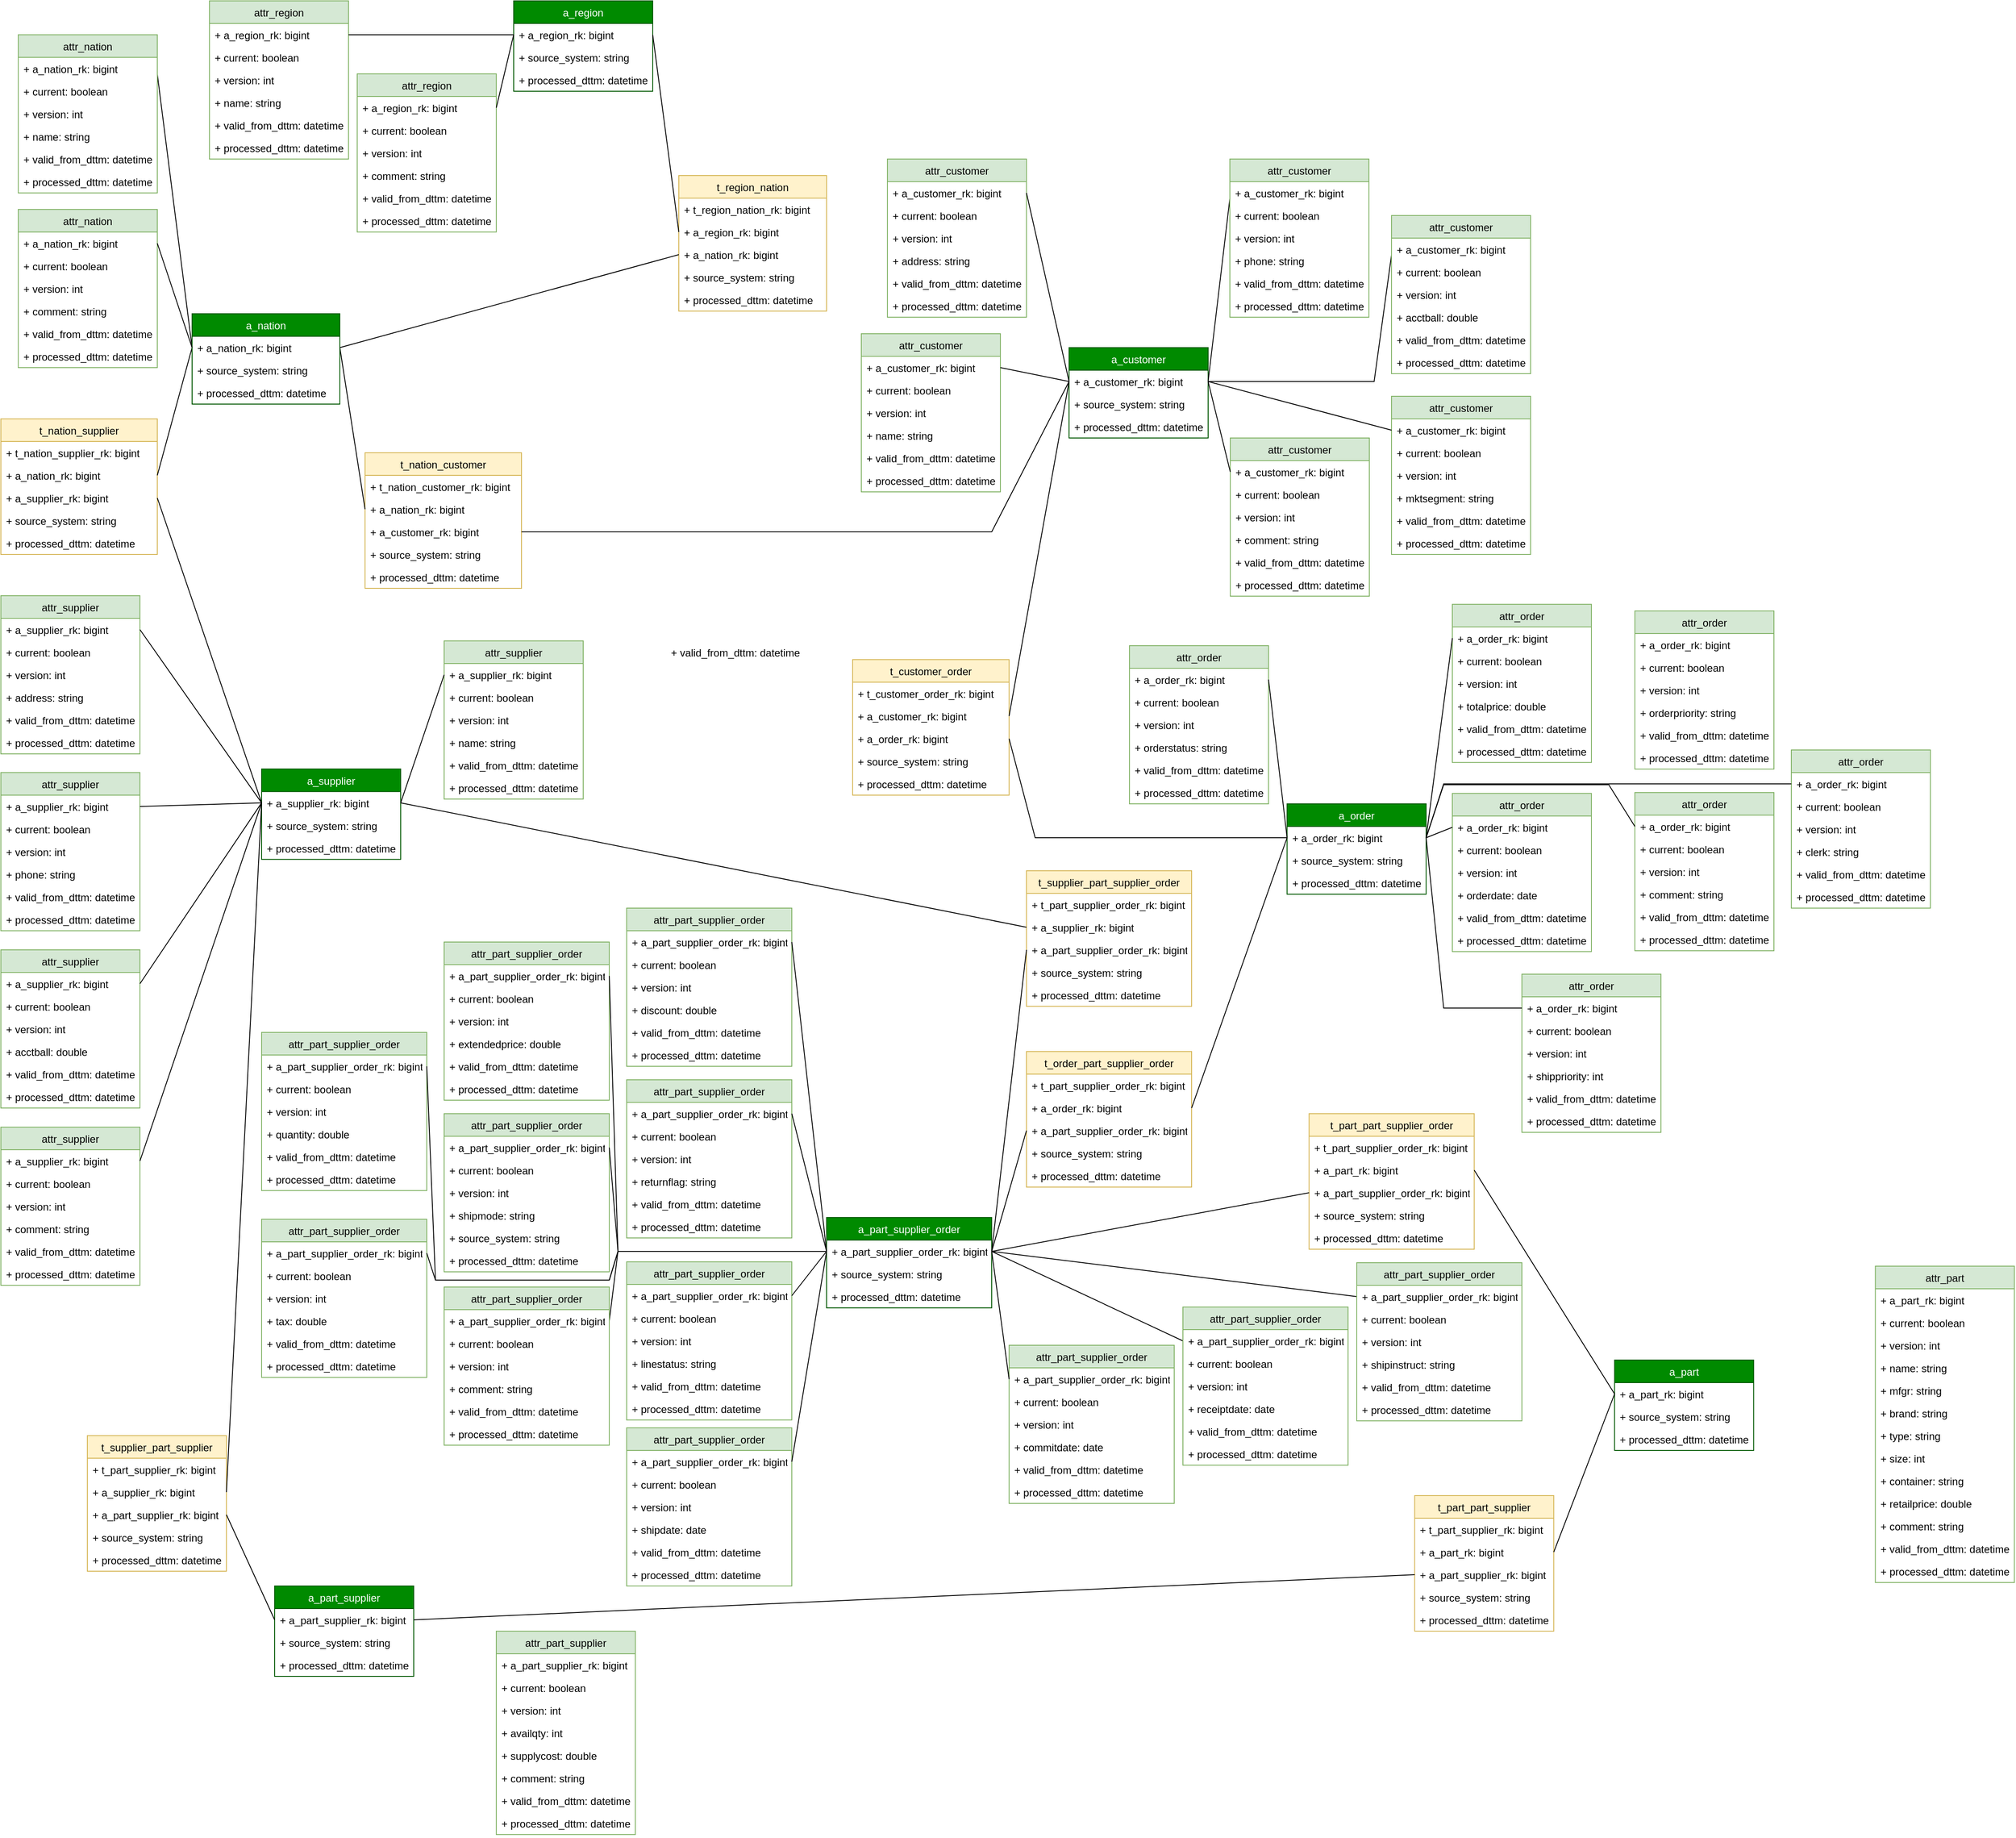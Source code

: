 <mxfile type="github" version="10.6.0"><diagram id="_qY1ei8JdUyf9OE5wxf8" name="Page-1"><mxGraphModel grid="1" dx="2084" dy="1936" gridSize="10" guides="1" tooltips="1" connect="1" arrows="1" fold="1" page="1" pageScale="1" pageWidth="827" pageHeight="1169" math="0" shadow="0"><root><mxCell id="0" /><mxCell id="1" parent="0" /><mxCell id="6A8MU2_mI_xbbFXUrBVi-209" parent="1" style="edgeStyle=none;rounded=0;orthogonalLoop=1;jettySize=auto;html=1;exitX=1;exitY=0.5;exitDx=0;exitDy=0;entryX=0;entryY=0.5;entryDx=0;entryDy=0;endArrow=none;endFill=0;" source="6A8MU2_mI_xbbFXUrBVi-193" edge="1" target="Bg2wuQNSzelfMLMVKnHP-10"><mxGeometry as="geometry" relative="1"><Array as="points"><mxPoint x="450" y="957" /></Array></mxGeometry></mxCell><mxCell id="6A8MU2_mI_xbbFXUrBVi-201" parent="1" style="edgeStyle=none;rounded=0;orthogonalLoop=1;jettySize=auto;html=1;exitX=0;exitY=0.5;exitDx=0;exitDy=0;endArrow=none;endFill=0;entryX=1;entryY=0.5;entryDx=0;entryDy=0;" source="6A8MU2_mI_xbbFXUrBVi-179" edge="1" target="Bg2wuQNSzelfMLMVKnHP-10"><mxGeometry as="geometry" relative="1"><mxPoint as="targetPoint" x="970" y="920" /></mxGeometry></mxCell><mxCell id="6A8MU2_mI_xbbFXUrBVi-202" parent="1" style="edgeStyle=none;rounded=0;orthogonalLoop=1;jettySize=auto;html=1;exitX=0;exitY=0.5;exitDx=0;exitDy=0;entryX=1;entryY=0.5;entryDx=0;entryDy=0;endArrow=none;endFill=0;" source="6A8MU2_mI_xbbFXUrBVi-172" edge="1" target="Bg2wuQNSzelfMLMVKnHP-10"><mxGeometry as="geometry" relative="1" /></mxCell><mxCell id="PeOxEtbepoJ3gcW9vElt-1" value="a_region" parent="1" vertex="1" style="swimlane;fontStyle=0;childLayout=stackLayout;horizontal=1;startSize=26;fillColor=#008a00;horizontalStack=0;resizeParent=1;resizeParentMax=0;resizeLast=0;collapsible=1;marginBottom=0;align=center;verticalAlign=middle;strokeColor=#005700;fontColor=#ffffff;"><mxGeometry as="geometry" height="104" width="160" x="330" y="-482" /></mxCell><mxCell id="PeOxEtbepoJ3gcW9vElt-2" value="+ a_region_rk: bigint" parent="PeOxEtbepoJ3gcW9vElt-1" vertex="1" style="text;strokeColor=none;fillColor=none;align=left;verticalAlign=top;spacingLeft=4;spacingRight=4;overflow=hidden;rotatable=0;points=[[0,0.5],[1,0.5]];portConstraint=eastwest;"><mxGeometry as="geometry" height="26" width="160" y="26" /></mxCell><mxCell id="PeOxEtbepoJ3gcW9vElt-4" value="+ source_system: string" parent="PeOxEtbepoJ3gcW9vElt-1" vertex="1" style="text;strokeColor=none;fillColor=none;align=left;verticalAlign=top;spacingLeft=4;spacingRight=4;overflow=hidden;rotatable=0;points=[[0,0.5],[1,0.5]];portConstraint=eastwest;"><mxGeometry as="geometry" height="26" width="160" y="52" /></mxCell><mxCell id="PeOxEtbepoJ3gcW9vElt-6" value="+ processed_dttm: datetime" parent="PeOxEtbepoJ3gcW9vElt-1" vertex="1" style="text;strokeColor=none;fillColor=none;align=left;verticalAlign=top;spacingLeft=4;spacingRight=4;overflow=hidden;rotatable=0;points=[[0,0.5],[1,0.5]];portConstraint=eastwest;"><mxGeometry as="geometry" height="26" width="160" y="78" /></mxCell><mxCell id="CYE8rJO1YiuRL8Yv6CTQ-1" value="attr_region" parent="1" vertex="1" style="swimlane;fontStyle=0;childLayout=stackLayout;horizontal=1;startSize=26;fillColor=#d5e8d4;horizontalStack=0;resizeParent=1;resizeParentMax=0;resizeLast=0;collapsible=1;marginBottom=0;strokeColor=#82b366;"><mxGeometry as="geometry" height="182" width="160" x="-20" y="-482" /></mxCell><mxCell id="CYE8rJO1YiuRL8Yv6CTQ-2" value="+ a_region_rk: bigint" parent="CYE8rJO1YiuRL8Yv6CTQ-1" vertex="1" style="text;strokeColor=none;fillColor=none;align=left;verticalAlign=top;spacingLeft=4;spacingRight=4;overflow=hidden;rotatable=0;points=[[0,0.5],[1,0.5]];portConstraint=eastwest;"><mxGeometry as="geometry" height="26" width="160" y="26" /></mxCell><mxCell id="u9OIYbwTVi4AT_YsvIHC-2" value="+ current: boolean" parent="CYE8rJO1YiuRL8Yv6CTQ-1" vertex="1" style="text;strokeColor=none;fillColor=none;align=left;verticalAlign=top;spacingLeft=4;spacingRight=4;overflow=hidden;rotatable=0;points=[[0,0.5],[1,0.5]];portConstraint=eastwest;"><mxGeometry as="geometry" height="26" width="160" y="52" /></mxCell><mxCell id="u9OIYbwTVi4AT_YsvIHC-1" value="+ version: int" parent="CYE8rJO1YiuRL8Yv6CTQ-1" vertex="1" style="text;strokeColor=none;fillColor=none;align=left;verticalAlign=top;spacingLeft=4;spacingRight=4;overflow=hidden;rotatable=0;points=[[0,0.5],[1,0.5]];portConstraint=eastwest;"><mxGeometry as="geometry" height="26" width="160" y="78" /></mxCell><mxCell id="CYE8rJO1YiuRL8Yv6CTQ-3" value="+ name: string" parent="CYE8rJO1YiuRL8Yv6CTQ-1" vertex="1" style="text;strokeColor=none;fillColor=none;align=left;verticalAlign=top;spacingLeft=4;spacingRight=4;overflow=hidden;rotatable=0;points=[[0,0.5],[1,0.5]];portConstraint=eastwest;"><mxGeometry as="geometry" height="26" width="160" y="104" /></mxCell><mxCell id="6A8MU2_mI_xbbFXUrBVi-247" value="+ valid_from_dttm: datetime" parent="CYE8rJO1YiuRL8Yv6CTQ-1" vertex="1" style="text;strokeColor=none;fillColor=none;align=left;verticalAlign=top;spacingLeft=4;spacingRight=4;overflow=hidden;rotatable=0;points=[[0,0.5],[1,0.5]];portConstraint=eastwest;"><mxGeometry as="geometry" height="26" width="160" y="130" /></mxCell><mxCell id="Bg2wuQNSzelfMLMVKnHP-17" value="+ processed_dttm: datetime" parent="CYE8rJO1YiuRL8Yv6CTQ-1" vertex="1" style="text;strokeColor=none;fillColor=none;align=left;verticalAlign=top;spacingLeft=4;spacingRight=4;overflow=hidden;rotatable=0;points=[[0,0.5],[1,0.5]];portConstraint=eastwest;"><mxGeometry as="geometry" height="26" width="160" y="156" /></mxCell><mxCell id="Bg2wuQNSzelfMLMVKnHP-1" value="a_part_supplier" parent="1" vertex="1" style="swimlane;fontStyle=0;childLayout=stackLayout;horizontal=1;startSize=26;fillColor=#008a00;horizontalStack=0;resizeParent=1;resizeParentMax=0;resizeLast=0;collapsible=1;marginBottom=0;verticalAlign=middle;strokeColor=#005700;fontColor=#ffffff;"><mxGeometry as="geometry" height="104" width="160" x="55" y="1342" /></mxCell><mxCell id="Bg2wuQNSzelfMLMVKnHP-2" value="+ a_part_supplier_rk: bigint" parent="Bg2wuQNSzelfMLMVKnHP-1" vertex="1" style="text;strokeColor=none;fillColor=none;align=left;verticalAlign=top;spacingLeft=4;spacingRight=4;overflow=hidden;rotatable=0;points=[[0,0.5],[1,0.5]];portConstraint=eastwest;"><mxGeometry as="geometry" height="26" width="160" y="26" /></mxCell><mxCell id="Bg2wuQNSzelfMLMVKnHP-7" value="+ source_system: string" parent="Bg2wuQNSzelfMLMVKnHP-1" vertex="1" style="text;strokeColor=none;fillColor=none;align=left;verticalAlign=top;spacingLeft=4;spacingRight=4;overflow=hidden;rotatable=0;points=[[0,0.5],[1,0.5]];portConstraint=eastwest;"><mxGeometry as="geometry" height="26" width="160" y="52" /></mxCell><mxCell id="Bg2wuQNSzelfMLMVKnHP-8" value="+ processed_dttm: datetime" parent="Bg2wuQNSzelfMLMVKnHP-1" vertex="1" style="text;strokeColor=none;fillColor=none;align=left;verticalAlign=top;spacingLeft=4;spacingRight=4;overflow=hidden;rotatable=0;points=[[0,0.5],[1,0.5]];portConstraint=eastwest;"><mxGeometry as="geometry" height="26" width="160" y="78" /></mxCell><mxCell id="Bg2wuQNSzelfMLMVKnHP-9" value="a_part_supplier_order" parent="1" vertex="1" style="swimlane;fontStyle=0;childLayout=stackLayout;horizontal=1;startSize=26;fillColor=#008a00;horizontalStack=0;resizeParent=1;resizeParentMax=0;resizeLast=0;collapsible=1;marginBottom=0;strokeColor=#005700;fontColor=#ffffff;"><mxGeometry as="geometry" height="104" width="190" x="690" y="918" /></mxCell><mxCell id="Bg2wuQNSzelfMLMVKnHP-10" value="+ a_part_supplier_order_rk: bigint" parent="Bg2wuQNSzelfMLMVKnHP-9" vertex="1" style="text;strokeColor=none;fillColor=none;align=left;verticalAlign=top;spacingLeft=4;spacingRight=4;overflow=hidden;rotatable=0;points=[[0,0.5],[1,0.5]];portConstraint=eastwest;"><mxGeometry as="geometry" height="26" width="190" y="26" /></mxCell><mxCell id="Bg2wuQNSzelfMLMVKnHP-14" value="+ source_system: string" parent="Bg2wuQNSzelfMLMVKnHP-9" vertex="1" style="text;strokeColor=none;fillColor=none;align=left;verticalAlign=top;spacingLeft=4;spacingRight=4;overflow=hidden;rotatable=0;points=[[0,0.5],[1,0.5]];portConstraint=eastwest;"><mxGeometry as="geometry" height="26" width="190" y="52" /></mxCell><mxCell id="Bg2wuQNSzelfMLMVKnHP-15" value="+ processed_dttm: datetime" parent="Bg2wuQNSzelfMLMVKnHP-9" vertex="1" style="text;strokeColor=none;fillColor=none;align=left;verticalAlign=top;spacingLeft=4;spacingRight=4;overflow=hidden;rotatable=0;points=[[0,0.5],[1,0.5]];portConstraint=eastwest;"><mxGeometry as="geometry" height="26" width="190" y="78" /></mxCell><mxCell id="Bg2wuQNSzelfMLMVKnHP-19" value="t_region_nation" parent="1" vertex="1" style="swimlane;fontStyle=0;childLayout=stackLayout;horizontal=1;startSize=26;fillColor=#fff2cc;horizontalStack=0;resizeParent=1;resizeParentMax=0;resizeLast=0;collapsible=1;marginBottom=0;verticalAlign=middle;strokeColor=#d6b656;"><mxGeometry as="geometry" height="156" width="170" x="520" y="-281" /></mxCell><mxCell id="Bg2wuQNSzelfMLMVKnHP-20" value="+ t_region_nation_rk: bigint" parent="Bg2wuQNSzelfMLMVKnHP-19" vertex="1" style="text;strokeColor=none;fillColor=none;align=left;verticalAlign=top;spacingLeft=4;spacingRight=4;overflow=hidden;rotatable=0;points=[[0,0.5],[1,0.5]];portConstraint=eastwest;"><mxGeometry as="geometry" height="26" width="170" y="26" /></mxCell><mxCell id="Bg2wuQNSzelfMLMVKnHP-21" value="+ a_region_rk: bigint" parent="Bg2wuQNSzelfMLMVKnHP-19" vertex="1" style="text;strokeColor=none;fillColor=none;align=left;verticalAlign=top;spacingLeft=4;spacingRight=4;overflow=hidden;rotatable=0;points=[[0,0.5],[1,0.5]];portConstraint=eastwest;"><mxGeometry as="geometry" height="26" width="170" y="52" /></mxCell><mxCell id="Bg2wuQNSzelfMLMVKnHP-22" value="+ a_nation_rk: bigint" parent="Bg2wuQNSzelfMLMVKnHP-19" vertex="1" style="text;strokeColor=none;fillColor=none;align=left;verticalAlign=top;spacingLeft=4;spacingRight=4;overflow=hidden;rotatable=0;points=[[0,0.5],[1,0.5]];portConstraint=eastwest;"><mxGeometry as="geometry" height="26" width="170" y="78" /></mxCell><mxCell id="Bg2wuQNSzelfMLMVKnHP-23" value="+ source_system: string" parent="Bg2wuQNSzelfMLMVKnHP-19" vertex="1" style="text;strokeColor=none;fillColor=none;align=left;verticalAlign=top;spacingLeft=4;spacingRight=4;overflow=hidden;rotatable=0;points=[[0,0.5],[1,0.5]];portConstraint=eastwest;"><mxGeometry as="geometry" height="26" width="170" y="104" /></mxCell><mxCell id="Bg2wuQNSzelfMLMVKnHP-24" value="+ processed_dttm: datetime" parent="Bg2wuQNSzelfMLMVKnHP-19" vertex="1" style="text;strokeColor=none;fillColor=none;align=left;verticalAlign=top;spacingLeft=4;spacingRight=4;overflow=hidden;rotatable=0;points=[[0,0.5],[1,0.5]];portConstraint=eastwest;"><mxGeometry as="geometry" height="26" width="170" y="130" /></mxCell><mxCell id="Bg2wuQNSzelfMLMVKnHP-30" value="a_supplier" parent="1" vertex="1" style="swimlane;fontStyle=0;childLayout=stackLayout;horizontal=1;startSize=26;fillColor=#008a00;horizontalStack=0;resizeParent=1;resizeParentMax=0;resizeLast=0;collapsible=1;marginBottom=0;align=center;verticalAlign=middle;strokeColor=#005700;fontColor=#ffffff;"><mxGeometry as="geometry" height="104" width="160" x="40" y="401.824" /></mxCell><mxCell id="Bg2wuQNSzelfMLMVKnHP-32" value="+ a_supplier_rk: bigint" parent="Bg2wuQNSzelfMLMVKnHP-30" vertex="1" style="text;strokeColor=none;fillColor=none;align=left;verticalAlign=top;spacingLeft=4;spacingRight=4;overflow=hidden;rotatable=0;points=[[0,0.5],[1,0.5]];portConstraint=eastwest;"><mxGeometry as="geometry" height="26" width="160" y="26" /></mxCell><mxCell id="Bg2wuQNSzelfMLMVKnHP-33" value="+ source_system: string" parent="Bg2wuQNSzelfMLMVKnHP-30" vertex="1" style="text;strokeColor=none;fillColor=none;align=left;verticalAlign=top;spacingLeft=4;spacingRight=4;overflow=hidden;rotatable=0;points=[[0,0.5],[1,0.5]];portConstraint=eastwest;"><mxGeometry as="geometry" height="26" width="160" y="52" /></mxCell><mxCell id="Bg2wuQNSzelfMLMVKnHP-34" value="+ processed_dttm: datetime" parent="Bg2wuQNSzelfMLMVKnHP-30" vertex="1" style="text;strokeColor=none;fillColor=none;align=left;verticalAlign=top;spacingLeft=4;spacingRight=4;overflow=hidden;rotatable=0;points=[[0,0.5],[1,0.5]];portConstraint=eastwest;"><mxGeometry as="geometry" height="26" width="160" y="78" /></mxCell><mxCell id="Bg2wuQNSzelfMLMVKnHP-35" value="a_customer" parent="1" vertex="1" style="swimlane;fontStyle=0;childLayout=stackLayout;horizontal=1;startSize=26;fillColor=#008a00;horizontalStack=0;resizeParent=1;resizeParentMax=0;resizeLast=0;collapsible=1;marginBottom=0;align=center;verticalAlign=middle;strokeColor=#005700;fontColor=#ffffff;"><mxGeometry as="geometry" height="104" width="160" x="969" y="-83" /></mxCell><mxCell id="Bg2wuQNSzelfMLMVKnHP-36" value="+ a_customer_rk: bigint" parent="Bg2wuQNSzelfMLMVKnHP-35" vertex="1" style="text;strokeColor=none;fillColor=none;align=left;verticalAlign=top;spacingLeft=4;spacingRight=4;overflow=hidden;rotatable=0;points=[[0,0.5],[1,0.5]];portConstraint=eastwest;"><mxGeometry as="geometry" height="26" width="160" y="26" /></mxCell><mxCell id="Bg2wuQNSzelfMLMVKnHP-38" value="+ source_system: string" parent="Bg2wuQNSzelfMLMVKnHP-35" vertex="1" style="text;strokeColor=none;fillColor=none;align=left;verticalAlign=top;spacingLeft=4;spacingRight=4;overflow=hidden;rotatable=0;points=[[0,0.5],[1,0.5]];portConstraint=eastwest;"><mxGeometry as="geometry" height="26" width="160" y="52" /></mxCell><mxCell id="Bg2wuQNSzelfMLMVKnHP-39" value="+ processed_dttm: datetime" parent="Bg2wuQNSzelfMLMVKnHP-35" vertex="1" style="text;strokeColor=none;fillColor=none;align=left;verticalAlign=top;spacingLeft=4;spacingRight=4;overflow=hidden;rotatable=0;points=[[0,0.5],[1,0.5]];portConstraint=eastwest;"><mxGeometry as="geometry" height="26" width="160" y="78" /></mxCell><mxCell id="Bg2wuQNSzelfMLMVKnHP-40" value="a_order" parent="1" vertex="1" style="swimlane;fontStyle=0;childLayout=stackLayout;horizontal=1;startSize=26;fillColor=#008a00;horizontalStack=0;resizeParent=1;resizeParentMax=0;resizeLast=0;collapsible=1;marginBottom=0;align=center;verticalAlign=middle;strokeColor=#005700;fontColor=#ffffff;"><mxGeometry as="geometry" height="104" width="160" x="1219.833" y="442" /></mxCell><mxCell id="Bg2wuQNSzelfMLMVKnHP-41" value="+ a_order_rk: bigint" parent="Bg2wuQNSzelfMLMVKnHP-40" vertex="1" style="text;strokeColor=none;fillColor=none;align=left;verticalAlign=top;spacingLeft=4;spacingRight=4;overflow=hidden;rotatable=0;points=[[0,0.5],[1,0.5]];portConstraint=eastwest;"><mxGeometry as="geometry" height="26" width="160" y="26" /></mxCell><mxCell id="Bg2wuQNSzelfMLMVKnHP-43" value="+ source_system: string" parent="Bg2wuQNSzelfMLMVKnHP-40" vertex="1" style="text;strokeColor=none;fillColor=none;align=left;verticalAlign=top;spacingLeft=4;spacingRight=4;overflow=hidden;rotatable=0;points=[[0,0.5],[1,0.5]];portConstraint=eastwest;"><mxGeometry as="geometry" height="26" width="160" y="52" /></mxCell><mxCell id="Bg2wuQNSzelfMLMVKnHP-44" value="+ processed_dttm: datetime" parent="Bg2wuQNSzelfMLMVKnHP-40" vertex="1" style="text;strokeColor=none;fillColor=none;align=left;verticalAlign=top;spacingLeft=4;spacingRight=4;overflow=hidden;rotatable=0;points=[[0,0.5],[1,0.5]];portConstraint=eastwest;"><mxGeometry as="geometry" height="26" width="160" y="78" /></mxCell><mxCell id="Bg2wuQNSzelfMLMVKnHP-45" value="a_part" parent="1" vertex="1" style="swimlane;fontStyle=0;childLayout=stackLayout;horizontal=1;startSize=26;fillColor=#008a00;horizontalStack=0;resizeParent=1;resizeParentMax=0;resizeLast=0;collapsible=1;marginBottom=0;align=center;verticalAlign=middle;strokeColor=#005700;fontColor=#ffffff;"><mxGeometry as="geometry" height="104" width="160" x="1596.667" y="1082" /></mxCell><mxCell id="Bg2wuQNSzelfMLMVKnHP-46" value="+ a_part_rk: bigint" parent="Bg2wuQNSzelfMLMVKnHP-45" vertex="1" style="text;strokeColor=none;fillColor=none;align=left;verticalAlign=top;spacingLeft=4;spacingRight=4;overflow=hidden;rotatable=0;points=[[0,0.5],[1,0.5]];portConstraint=eastwest;"><mxGeometry as="geometry" height="26" width="160" y="26" /></mxCell><mxCell id="Bg2wuQNSzelfMLMVKnHP-48" value="+ source_system: string" parent="Bg2wuQNSzelfMLMVKnHP-45" vertex="1" style="text;strokeColor=none;fillColor=none;align=left;verticalAlign=top;spacingLeft=4;spacingRight=4;overflow=hidden;rotatable=0;points=[[0,0.5],[1,0.5]];portConstraint=eastwest;"><mxGeometry as="geometry" height="26" width="160" y="52" /></mxCell><mxCell id="Bg2wuQNSzelfMLMVKnHP-49" value="+ processed_dttm: datetime" parent="Bg2wuQNSzelfMLMVKnHP-45" vertex="1" style="text;strokeColor=none;fillColor=none;align=left;verticalAlign=top;spacingLeft=4;spacingRight=4;overflow=hidden;rotatable=0;points=[[0,0.5],[1,0.5]];portConstraint=eastwest;"><mxGeometry as="geometry" height="26" width="160" y="78" /></mxCell><mxCell id="Bg2wuQNSzelfMLMVKnHP-50" parent="1" style="rounded=0;orthogonalLoop=1;jettySize=auto;html=1;exitX=1;exitY=0.5;exitDx=0;exitDy=0;entryX=0;entryY=0.5;entryDx=0;entryDy=0;endArrow=none;endFill=0;" source="PeOxEtbepoJ3gcW9vElt-2" edge="1" target="Bg2wuQNSzelfMLMVKnHP-21"><mxGeometry as="geometry" relative="1" /></mxCell><mxCell id="Bg2wuQNSzelfMLMVKnHP-54" value="t_nation_customer" parent="1" vertex="1" style="swimlane;fontStyle=0;childLayout=stackLayout;horizontal=1;startSize=26;fillColor=#fff2cc;horizontalStack=0;resizeParent=1;resizeParentMax=0;resizeLast=0;collapsible=1;marginBottom=0;verticalAlign=middle;strokeColor=#d6b656;"><mxGeometry as="geometry" height="156" width="180" x="159" y="38" /></mxCell><mxCell id="Bg2wuQNSzelfMLMVKnHP-55" value="+ t_nation_customer_rk: bigint" parent="Bg2wuQNSzelfMLMVKnHP-54" vertex="1" style="text;strokeColor=none;fillColor=none;align=left;verticalAlign=top;spacingLeft=4;spacingRight=4;overflow=hidden;rotatable=0;points=[[0,0.5],[1,0.5]];portConstraint=eastwest;"><mxGeometry as="geometry" height="26" width="180" y="26" /></mxCell><mxCell id="Bg2wuQNSzelfMLMVKnHP-56" value="+ a_nation_rk: bigint" parent="Bg2wuQNSzelfMLMVKnHP-54" vertex="1" style="text;strokeColor=none;fillColor=none;align=left;verticalAlign=top;spacingLeft=4;spacingRight=4;overflow=hidden;rotatable=0;points=[[0,0.5],[1,0.5]];portConstraint=eastwest;"><mxGeometry as="geometry" height="26" width="180" y="52" /></mxCell><mxCell id="Bg2wuQNSzelfMLMVKnHP-57" value="+ a_customer_rk: bigint" parent="Bg2wuQNSzelfMLMVKnHP-54" vertex="1" style="text;strokeColor=none;fillColor=none;align=left;verticalAlign=top;spacingLeft=4;spacingRight=4;overflow=hidden;rotatable=0;points=[[0,0.5],[1,0.5]];portConstraint=eastwest;"><mxGeometry as="geometry" height="26" width="180" y="78" /></mxCell><mxCell id="Bg2wuQNSzelfMLMVKnHP-58" value="+ source_system: string" parent="Bg2wuQNSzelfMLMVKnHP-54" vertex="1" style="text;strokeColor=none;fillColor=none;align=left;verticalAlign=top;spacingLeft=4;spacingRight=4;overflow=hidden;rotatable=0;points=[[0,0.5],[1,0.5]];portConstraint=eastwest;"><mxGeometry as="geometry" height="26" width="180" y="104" /></mxCell><mxCell id="Bg2wuQNSzelfMLMVKnHP-59" value="+ processed_dttm: datetime" parent="Bg2wuQNSzelfMLMVKnHP-54" vertex="1" style="text;strokeColor=none;fillColor=none;align=left;verticalAlign=top;spacingLeft=4;spacingRight=4;overflow=hidden;rotatable=0;points=[[0,0.5],[1,0.5]];portConstraint=eastwest;"><mxGeometry as="geometry" height="26" width="180" y="130" /></mxCell><mxCell id="Bg2wuQNSzelfMLMVKnHP-60" value="t_nation_supplier" parent="1" vertex="1" style="swimlane;fontStyle=0;childLayout=stackLayout;horizontal=1;startSize=26;fillColor=#fff2cc;horizontalStack=0;resizeParent=1;resizeParentMax=0;resizeLast=0;collapsible=1;marginBottom=0;verticalAlign=middle;strokeColor=#d6b656;"><mxGeometry as="geometry" height="156" width="180" x="-260" y="-1" /></mxCell><mxCell id="Bg2wuQNSzelfMLMVKnHP-61" value="+ t_nation_supplier_rk: bigint" parent="Bg2wuQNSzelfMLMVKnHP-60" vertex="1" style="text;strokeColor=none;fillColor=none;align=left;verticalAlign=top;spacingLeft=4;spacingRight=4;overflow=hidden;rotatable=0;points=[[0,0.5],[1,0.5]];portConstraint=eastwest;"><mxGeometry as="geometry" height="26" width="180" y="26" /></mxCell><mxCell id="Bg2wuQNSzelfMLMVKnHP-62" value="+ a_nation_rk: bigint" parent="Bg2wuQNSzelfMLMVKnHP-60" vertex="1" style="text;strokeColor=none;fillColor=none;align=left;verticalAlign=top;spacingLeft=4;spacingRight=4;overflow=hidden;rotatable=0;points=[[0,0.5],[1,0.5]];portConstraint=eastwest;"><mxGeometry as="geometry" height="26" width="180" y="52" /></mxCell><mxCell id="Bg2wuQNSzelfMLMVKnHP-63" value="+ a_supplier_rk: bigint" parent="Bg2wuQNSzelfMLMVKnHP-60" vertex="1" style="text;strokeColor=none;fillColor=none;align=left;verticalAlign=top;spacingLeft=4;spacingRight=4;overflow=hidden;rotatable=0;points=[[0,0.5],[1,0.5]];portConstraint=eastwest;"><mxGeometry as="geometry" height="26" width="180" y="78" /></mxCell><mxCell id="Bg2wuQNSzelfMLMVKnHP-64" value="+ source_system: string" parent="Bg2wuQNSzelfMLMVKnHP-60" vertex="1" style="text;strokeColor=none;fillColor=none;align=left;verticalAlign=top;spacingLeft=4;spacingRight=4;overflow=hidden;rotatable=0;points=[[0,0.5],[1,0.5]];portConstraint=eastwest;"><mxGeometry as="geometry" height="26" width="180" y="104" /></mxCell><mxCell id="Bg2wuQNSzelfMLMVKnHP-65" value="+ processed_dttm: datetime" parent="Bg2wuQNSzelfMLMVKnHP-60" vertex="1" style="text;strokeColor=none;fillColor=none;align=left;verticalAlign=top;spacingLeft=4;spacingRight=4;overflow=hidden;rotatable=0;points=[[0,0.5],[1,0.5]];portConstraint=eastwest;"><mxGeometry as="geometry" height="26" width="180" y="130" /></mxCell><mxCell id="Bg2wuQNSzelfMLMVKnHP-66" value="t_customer_order" parent="1" vertex="1" style="swimlane;fontStyle=0;childLayout=stackLayout;horizontal=1;startSize=26;fillColor=#fff2cc;horizontalStack=0;resizeParent=1;resizeParentMax=0;resizeLast=0;collapsible=1;marginBottom=0;verticalAlign=middle;strokeColor=#d6b656;"><mxGeometry as="geometry" height="156" width="180" x="720" y="276" /></mxCell><mxCell id="Bg2wuQNSzelfMLMVKnHP-67" value="+ t_customer_order_rk: bigint" parent="Bg2wuQNSzelfMLMVKnHP-66" vertex="1" style="text;strokeColor=none;fillColor=none;align=left;verticalAlign=top;spacingLeft=4;spacingRight=4;overflow=hidden;rotatable=0;points=[[0,0.5],[1,0.5]];portConstraint=eastwest;"><mxGeometry as="geometry" height="26" width="180" y="26" /></mxCell><mxCell id="Bg2wuQNSzelfMLMVKnHP-68" value="+ a_customer_rk: bigint" parent="Bg2wuQNSzelfMLMVKnHP-66" vertex="1" style="text;strokeColor=none;fillColor=none;align=left;verticalAlign=top;spacingLeft=4;spacingRight=4;overflow=hidden;rotatable=0;points=[[0,0.5],[1,0.5]];portConstraint=eastwest;"><mxGeometry as="geometry" height="26" width="180" y="52" /></mxCell><mxCell id="Bg2wuQNSzelfMLMVKnHP-69" value="+ a_order_rk: bigint" parent="Bg2wuQNSzelfMLMVKnHP-66" vertex="1" style="text;strokeColor=none;fillColor=none;align=left;verticalAlign=top;spacingLeft=4;spacingRight=4;overflow=hidden;rotatable=0;points=[[0,0.5],[1,0.5]];portConstraint=eastwest;"><mxGeometry as="geometry" height="26" width="180" y="78" /></mxCell><mxCell id="Bg2wuQNSzelfMLMVKnHP-70" value="+ source_system: string" parent="Bg2wuQNSzelfMLMVKnHP-66" vertex="1" style="text;strokeColor=none;fillColor=none;align=left;verticalAlign=top;spacingLeft=4;spacingRight=4;overflow=hidden;rotatable=0;points=[[0,0.5],[1,0.5]];portConstraint=eastwest;"><mxGeometry as="geometry" height="26" width="180" y="104" /></mxCell><mxCell id="Bg2wuQNSzelfMLMVKnHP-71" value="+ processed_dttm: datetime" parent="Bg2wuQNSzelfMLMVKnHP-66" vertex="1" style="text;strokeColor=none;fillColor=none;align=left;verticalAlign=top;spacingLeft=4;spacingRight=4;overflow=hidden;rotatable=0;points=[[0,0.5],[1,0.5]];portConstraint=eastwest;"><mxGeometry as="geometry" height="26" width="180" y="130" /></mxCell><mxCell id="6A8MU2_mI_xbbFXUrBVi-261" parent="1" style="edgeStyle=none;rounded=0;orthogonalLoop=1;jettySize=auto;html=1;exitX=1;exitY=0.25;exitDx=0;exitDy=0;entryX=0;entryY=0.5;entryDx=0;entryDy=0;endArrow=none;endFill=0;" source="sRHUYHX4UhizNdDLs73z-13" edge="1" target="Bg2wuQNSzelfMLMVKnHP-26"><mxGeometry as="geometry" relative="1" /></mxCell><mxCell id="sRHUYHX4UhizNdDLs73z-13" value="attr_nation" parent="1" vertex="1" style="swimlane;fontStyle=0;childLayout=stackLayout;horizontal=1;startSize=26;fillColor=#d5e8d4;horizontalStack=0;resizeParent=1;resizeParentMax=0;resizeLast=0;collapsible=1;marginBottom=0;strokeColor=#82b366;"><mxGeometry as="geometry" height="182" width="160" x="-240" y="-443" /></mxCell><mxCell id="sRHUYHX4UhizNdDLs73z-14" value="+ a_nation_rk: bigint" parent="sRHUYHX4UhizNdDLs73z-13" vertex="1" style="text;strokeColor=none;fillColor=none;align=left;verticalAlign=top;spacingLeft=4;spacingRight=4;overflow=hidden;rotatable=0;points=[[0,0.5],[1,0.5]];portConstraint=eastwest;"><mxGeometry as="geometry" height="26" width="160" y="26" /></mxCell><mxCell id="u9OIYbwTVi4AT_YsvIHC-7" value="+ current: boolean" parent="sRHUYHX4UhizNdDLs73z-13" vertex="1" style="text;strokeColor=none;fillColor=none;align=left;verticalAlign=top;spacingLeft=4;spacingRight=4;overflow=hidden;rotatable=0;points=[[0,0.5],[1,0.5]];portConstraint=eastwest;"><mxGeometry as="geometry" height="26" width="160" y="52" /></mxCell><mxCell id="u9OIYbwTVi4AT_YsvIHC-8" value="+ version: int" parent="sRHUYHX4UhizNdDLs73z-13" vertex="1" style="text;strokeColor=none;fillColor=none;align=left;verticalAlign=top;spacingLeft=4;spacingRight=4;overflow=hidden;rotatable=0;points=[[0,0.5],[1,0.5]];portConstraint=eastwest;"><mxGeometry as="geometry" height="26" width="160" y="78" /></mxCell><mxCell id="sRHUYHX4UhizNdDLs73z-15" value="+ name: string" parent="sRHUYHX4UhizNdDLs73z-13" vertex="1" style="text;strokeColor=none;fillColor=none;align=left;verticalAlign=top;spacingLeft=4;spacingRight=4;overflow=hidden;rotatable=0;points=[[0,0.5],[1,0.5]];portConstraint=eastwest;"><mxGeometry as="geometry" height="26" width="160" y="104" /></mxCell><mxCell id="6A8MU2_mI_xbbFXUrBVi-249" value="+ valid_from_dttm: datetime" parent="sRHUYHX4UhizNdDLs73z-13" vertex="1" style="text;strokeColor=none;fillColor=none;align=left;verticalAlign=top;spacingLeft=4;spacingRight=4;overflow=hidden;rotatable=0;points=[[0,0.5],[1,0.5]];portConstraint=eastwest;"><mxGeometry as="geometry" height="26" width="160" y="130" /></mxCell><mxCell id="sRHUYHX4UhizNdDLs73z-18" value="+ processed_dttm: datetime" parent="sRHUYHX4UhizNdDLs73z-13" vertex="1" style="text;strokeColor=none;fillColor=none;align=left;verticalAlign=top;spacingLeft=4;spacingRight=4;overflow=hidden;rotatable=0;points=[[0,0.5],[1,0.5]];portConstraint=eastwest;"><mxGeometry as="geometry" height="26" width="160" y="156" /></mxCell><mxCell id="E3H4MSvT6qm0kjLIP6FW-2" value="attr_part" parent="1" vertex="1" style="swimlane;fontStyle=0;childLayout=stackLayout;horizontal=1;startSize=26;fillColor=#d5e8d4;horizontalStack=0;resizeParent=1;resizeParentMax=0;resizeLast=0;collapsible=1;marginBottom=0;strokeColor=#82b366;"><mxGeometry as="geometry" height="364" width="160" x="1896.667" y="974" /></mxCell><mxCell id="E3H4MSvT6qm0kjLIP6FW-3" value="+ a_part_rk: bigint" parent="E3H4MSvT6qm0kjLIP6FW-2" vertex="1" style="text;strokeColor=none;fillColor=none;align=left;verticalAlign=top;spacingLeft=4;spacingRight=4;overflow=hidden;rotatable=0;points=[[0,0.5],[1,0.5]];portConstraint=eastwest;"><mxGeometry as="geometry" height="26" width="160" y="26" /></mxCell><mxCell id="u9OIYbwTVi4AT_YsvIHC-17" value="+ current: boolean" parent="E3H4MSvT6qm0kjLIP6FW-2" vertex="1" style="text;strokeColor=none;fillColor=none;align=left;verticalAlign=top;spacingLeft=4;spacingRight=4;overflow=hidden;rotatable=0;points=[[0,0.5],[1,0.5]];portConstraint=eastwest;"><mxGeometry as="geometry" height="26" width="160" y="52" /></mxCell><mxCell id="u9OIYbwTVi4AT_YsvIHC-18" value="+ version: int" parent="E3H4MSvT6qm0kjLIP6FW-2" vertex="1" style="text;strokeColor=none;fillColor=none;align=left;verticalAlign=top;spacingLeft=4;spacingRight=4;overflow=hidden;rotatable=0;points=[[0,0.5],[1,0.5]];portConstraint=eastwest;"><mxGeometry as="geometry" height="26" width="160" y="78" /></mxCell><mxCell id="E3H4MSvT6qm0kjLIP6FW-4" value="+ name: string" parent="E3H4MSvT6qm0kjLIP6FW-2" vertex="1" style="text;strokeColor=none;fillColor=none;align=left;verticalAlign=top;spacingLeft=4;spacingRight=4;overflow=hidden;rotatable=0;points=[[0,0.5],[1,0.5]];portConstraint=eastwest;"><mxGeometry as="geometry" height="26" width="160" y="104" /></mxCell><mxCell id="E3H4MSvT6qm0kjLIP6FW-5" value="+ mfgr: string" parent="E3H4MSvT6qm0kjLIP6FW-2" vertex="1" style="text;strokeColor=none;fillColor=none;align=left;verticalAlign=top;spacingLeft=4;spacingRight=4;overflow=hidden;rotatable=0;points=[[0,0.5],[1,0.5]];portConstraint=eastwest;"><mxGeometry as="geometry" height="26" width="160" y="130" /></mxCell><mxCell id="E3H4MSvT6qm0kjLIP6FW-6" value="+ brand: string" parent="E3H4MSvT6qm0kjLIP6FW-2" vertex="1" style="text;strokeColor=none;fillColor=none;align=left;verticalAlign=top;spacingLeft=4;spacingRight=4;overflow=hidden;rotatable=0;points=[[0,0.5],[1,0.5]];portConstraint=eastwest;"><mxGeometry as="geometry" height="26" width="160" y="156" /></mxCell><mxCell id="E3H4MSvT6qm0kjLIP6FW-7" value="+ type: string" parent="E3H4MSvT6qm0kjLIP6FW-2" vertex="1" style="text;strokeColor=none;fillColor=none;align=left;verticalAlign=top;spacingLeft=4;spacingRight=4;overflow=hidden;rotatable=0;points=[[0,0.5],[1,0.5]];portConstraint=eastwest;"><mxGeometry as="geometry" height="26" width="160" y="182" /></mxCell><mxCell id="E3H4MSvT6qm0kjLIP6FW-8" value="+ size: int" parent="E3H4MSvT6qm0kjLIP6FW-2" vertex="1" style="text;strokeColor=none;fillColor=none;align=left;verticalAlign=top;spacingLeft=4;spacingRight=4;overflow=hidden;rotatable=0;points=[[0,0.5],[1,0.5]];portConstraint=eastwest;"><mxGeometry as="geometry" height="26" width="160" y="208" /></mxCell><mxCell id="E3H4MSvT6qm0kjLIP6FW-14" value="+ container: string" parent="E3H4MSvT6qm0kjLIP6FW-2" vertex="1" style="text;strokeColor=none;fillColor=none;align=left;verticalAlign=top;spacingLeft=4;spacingRight=4;overflow=hidden;rotatable=0;points=[[0,0.5],[1,0.5]];portConstraint=eastwest;"><mxGeometry as="geometry" height="26" width="160" y="234" /></mxCell><mxCell id="E3H4MSvT6qm0kjLIP6FW-13" value="+ retailprice: double" parent="E3H4MSvT6qm0kjLIP6FW-2" vertex="1" style="text;strokeColor=none;fillColor=none;align=left;verticalAlign=top;spacingLeft=4;spacingRight=4;overflow=hidden;rotatable=0;points=[[0,0.5],[1,0.5]];portConstraint=eastwest;"><mxGeometry as="geometry" height="26" width="160" y="260" /></mxCell><mxCell id="E3H4MSvT6qm0kjLIP6FW-9" value="+ comment: string" parent="E3H4MSvT6qm0kjLIP6FW-2" vertex="1" style="text;strokeColor=none;fillColor=none;align=left;verticalAlign=top;spacingLeft=4;spacingRight=4;overflow=hidden;rotatable=0;points=[[0,0.5],[1,0.5]];portConstraint=eastwest;"><mxGeometry as="geometry" height="26" width="160" y="286" /></mxCell><mxCell id="6A8MU2_mI_xbbFXUrBVi-375" value="+ valid_from_dttm: datetime" parent="E3H4MSvT6qm0kjLIP6FW-2" vertex="1" style="text;strokeColor=none;fillColor=none;align=left;verticalAlign=top;spacingLeft=4;spacingRight=4;overflow=hidden;rotatable=0;points=[[0,0.5],[1,0.5]];portConstraint=eastwest;"><mxGeometry as="geometry" height="26" width="160" y="312" /></mxCell><mxCell id="E3H4MSvT6qm0kjLIP6FW-11" value="+ processed_dttm: datetime" parent="E3H4MSvT6qm0kjLIP6FW-2" vertex="1" style="text;strokeColor=none;fillColor=none;align=left;verticalAlign=top;spacingLeft=4;spacingRight=4;overflow=hidden;rotatable=0;points=[[0,0.5],[1,0.5]];portConstraint=eastwest;"><mxGeometry as="geometry" height="26" width="160" y="338" /></mxCell><mxCell id="E3H4MSvT6qm0kjLIP6FW-15" value="attr_supplier" parent="1" vertex="1" style="swimlane;fontStyle=0;childLayout=stackLayout;horizontal=1;startSize=26;fillColor=#d5e8d4;horizontalStack=0;resizeParent=1;resizeParentMax=0;resizeLast=0;collapsible=1;marginBottom=0;strokeColor=#82b366;"><mxGeometry as="geometry" height="182" width="160" x="250" y="254.5" /></mxCell><mxCell id="E3H4MSvT6qm0kjLIP6FW-16" value="+ a_supplier_rk: bigint" parent="E3H4MSvT6qm0kjLIP6FW-15" vertex="1" style="text;strokeColor=none;fillColor=none;align=left;verticalAlign=top;spacingLeft=4;spacingRight=4;overflow=hidden;rotatable=0;points=[[0,0.5],[1,0.5]];portConstraint=eastwest;"><mxGeometry as="geometry" height="26" width="160" y="26" /></mxCell><mxCell id="u9OIYbwTVi4AT_YsvIHC-19" value="+ current: boolean" parent="E3H4MSvT6qm0kjLIP6FW-15" vertex="1" style="text;strokeColor=none;fillColor=none;align=left;verticalAlign=top;spacingLeft=4;spacingRight=4;overflow=hidden;rotatable=0;points=[[0,0.5],[1,0.5]];portConstraint=eastwest;"><mxGeometry as="geometry" height="26" width="160" y="52" /></mxCell><mxCell id="u9OIYbwTVi4AT_YsvIHC-20" value="+ version: int" parent="E3H4MSvT6qm0kjLIP6FW-15" vertex="1" style="text;strokeColor=none;fillColor=none;align=left;verticalAlign=top;spacingLeft=4;spacingRight=4;overflow=hidden;rotatable=0;points=[[0,0.5],[1,0.5]];portConstraint=eastwest;"><mxGeometry as="geometry" height="26" width="160" y="78" /></mxCell><mxCell id="E3H4MSvT6qm0kjLIP6FW-17" value="+ name: string" parent="E3H4MSvT6qm0kjLIP6FW-15" vertex="1" style="text;strokeColor=none;fillColor=none;align=left;verticalAlign=top;spacingLeft=4;spacingRight=4;overflow=hidden;rotatable=0;points=[[0,0.5],[1,0.5]];portConstraint=eastwest;"><mxGeometry as="geometry" height="26" width="160" y="104" /></mxCell><mxCell id="6A8MU2_mI_xbbFXUrBVi-263" value="+ valid_from_dttm: datetime" parent="E3H4MSvT6qm0kjLIP6FW-15" vertex="1" style="text;strokeColor=none;fillColor=none;align=left;verticalAlign=top;spacingLeft=4;spacingRight=4;overflow=hidden;rotatable=0;points=[[0,0.5],[1,0.5]];portConstraint=eastwest;"><mxGeometry as="geometry" height="26" width="160" y="130" /></mxCell><mxCell id="E3H4MSvT6qm0kjLIP6FW-24" value="+ processed_dttm: datetime" parent="E3H4MSvT6qm0kjLIP6FW-15" vertex="1" style="text;strokeColor=none;fillColor=none;align=left;verticalAlign=top;spacingLeft=4;spacingRight=4;overflow=hidden;rotatable=0;points=[[0,0.5],[1,0.5]];portConstraint=eastwest;"><mxGeometry as="geometry" height="26" width="160" y="156" /></mxCell><mxCell id="E3H4MSvT6qm0kjLIP6FW-25" value="attr_order" parent="1" vertex="1" style="swimlane;fontStyle=0;childLayout=stackLayout;horizontal=1;startSize=26;fillColor=#d5e8d4;horizontalStack=0;resizeParent=1;resizeParentMax=0;resizeLast=0;collapsible=1;marginBottom=0;strokeColor=#82b366;"><mxGeometry as="geometry" height="182" width="160" x="1410" y="212.333" /></mxCell><mxCell id="E3H4MSvT6qm0kjLIP6FW-26" value="+ a_order_rk: bigint" parent="E3H4MSvT6qm0kjLIP6FW-25" vertex="1" style="text;strokeColor=none;fillColor=none;align=left;verticalAlign=top;spacingLeft=4;spacingRight=4;overflow=hidden;rotatable=0;points=[[0,0.5],[1,0.5]];portConstraint=eastwest;"><mxGeometry as="geometry" height="26" width="160" y="26" /></mxCell><mxCell id="u9OIYbwTVi4AT_YsvIHC-21" value="+ current: boolean" parent="E3H4MSvT6qm0kjLIP6FW-25" vertex="1" style="text;strokeColor=none;fillColor=none;align=left;verticalAlign=top;spacingLeft=4;spacingRight=4;overflow=hidden;rotatable=0;points=[[0,0.5],[1,0.5]];portConstraint=eastwest;"><mxGeometry as="geometry" height="26" width="160" y="52" /></mxCell><mxCell id="u9OIYbwTVi4AT_YsvIHC-22" value="+ version: int" parent="E3H4MSvT6qm0kjLIP6FW-25" vertex="1" style="text;strokeColor=none;fillColor=none;align=left;verticalAlign=top;spacingLeft=4;spacingRight=4;overflow=hidden;rotatable=0;points=[[0,0.5],[1,0.5]];portConstraint=eastwest;"><mxGeometry as="geometry" height="26" width="160" y="78" /></mxCell><mxCell id="E3H4MSvT6qm0kjLIP6FW-28" value="+ totalprice: double" parent="E3H4MSvT6qm0kjLIP6FW-25" vertex="1" style="text;strokeColor=none;fillColor=none;align=left;verticalAlign=top;spacingLeft=4;spacingRight=4;overflow=hidden;rotatable=0;points=[[0,0.5],[1,0.5]];portConstraint=eastwest;"><mxGeometry as="geometry" height="26" width="160" y="104" /></mxCell><mxCell id="6A8MU2_mI_xbbFXUrBVi-376" value="+ valid_from_dttm: datetime" parent="E3H4MSvT6qm0kjLIP6FW-25" vertex="1" style="text;strokeColor=none;fillColor=none;align=left;verticalAlign=top;spacingLeft=4;spacingRight=4;overflow=hidden;rotatable=0;points=[[0,0.5],[1,0.5]];portConstraint=eastwest;"><mxGeometry as="geometry" height="26" width="160" y="130" /></mxCell><mxCell id="E3H4MSvT6qm0kjLIP6FW-36" value="+ processed_dttm: datetime" parent="E3H4MSvT6qm0kjLIP6FW-25" vertex="1" style="text;strokeColor=none;fillColor=none;align=left;verticalAlign=top;spacingLeft=4;spacingRight=4;overflow=hidden;rotatable=0;points=[[0,0.5],[1,0.5]];portConstraint=eastwest;"><mxGeometry as="geometry" height="26" width="160" y="156" /></mxCell><mxCell id="E3H4MSvT6qm0kjLIP6FW-40" value="attr_part_supplier" parent="1" vertex="1" style="swimlane;fontStyle=0;childLayout=stackLayout;horizontal=1;startSize=26;fillColor=#d5e8d4;horizontalStack=0;resizeParent=1;resizeParentMax=0;resizeLast=0;collapsible=1;marginBottom=0;strokeColor=#82b366;"><mxGeometry as="geometry" height="234" width="160" x="310" y="1394" /></mxCell><mxCell id="E3H4MSvT6qm0kjLIP6FW-41" value="+ a_part_supplier_rk: bigint" parent="E3H4MSvT6qm0kjLIP6FW-40" vertex="1" style="text;strokeColor=none;fillColor=none;align=left;verticalAlign=top;spacingLeft=4;spacingRight=4;overflow=hidden;rotatable=0;points=[[0,0.5],[1,0.5]];portConstraint=eastwest;"><mxGeometry as="geometry" height="26" width="160" y="26" /></mxCell><mxCell id="u9OIYbwTVi4AT_YsvIHC-25" value="+ current: boolean" parent="E3H4MSvT6qm0kjLIP6FW-40" vertex="1" style="text;strokeColor=none;fillColor=none;align=left;verticalAlign=top;spacingLeft=4;spacingRight=4;overflow=hidden;rotatable=0;points=[[0,0.5],[1,0.5]];portConstraint=eastwest;"><mxGeometry as="geometry" height="26" width="160" y="52" /></mxCell><mxCell id="u9OIYbwTVi4AT_YsvIHC-26" value="+ version: int" parent="E3H4MSvT6qm0kjLIP6FW-40" vertex="1" style="text;strokeColor=none;fillColor=none;align=left;verticalAlign=top;spacingLeft=4;spacingRight=4;overflow=hidden;rotatable=0;points=[[0,0.5],[1,0.5]];portConstraint=eastwest;"><mxGeometry as="geometry" height="26" width="160" y="78" /></mxCell><mxCell id="E3H4MSvT6qm0kjLIP6FW-42" value="+ availqty: int" parent="E3H4MSvT6qm0kjLIP6FW-40" vertex="1" style="text;strokeColor=none;fillColor=none;align=left;verticalAlign=top;spacingLeft=4;spacingRight=4;overflow=hidden;rotatable=0;points=[[0,0.5],[1,0.5]];portConstraint=eastwest;"><mxGeometry as="geometry" height="26" width="160" y="104" /></mxCell><mxCell id="E3H4MSvT6qm0kjLIP6FW-43" value="+ supplycost: double" parent="E3H4MSvT6qm0kjLIP6FW-40" vertex="1" style="text;strokeColor=none;fillColor=none;align=left;verticalAlign=top;spacingLeft=4;spacingRight=4;overflow=hidden;rotatable=0;points=[[0,0.5],[1,0.5]];portConstraint=eastwest;"><mxGeometry as="geometry" height="26" width="160" y="130" /></mxCell><mxCell id="E3H4MSvT6qm0kjLIP6FW-57" value="+ comment: string" parent="E3H4MSvT6qm0kjLIP6FW-40" vertex="1" style="text;strokeColor=none;fillColor=none;align=left;verticalAlign=top;spacingLeft=4;spacingRight=4;overflow=hidden;rotatable=0;points=[[0,0.5],[1,0.5]];portConstraint=eastwest;"><mxGeometry as="geometry" height="26" width="160" y="156" /></mxCell><mxCell id="6A8MU2_mI_xbbFXUrBVi-374" value="+ valid_from_dttm: datetime" parent="E3H4MSvT6qm0kjLIP6FW-40" vertex="1" style="text;strokeColor=none;fillColor=none;align=left;verticalAlign=top;spacingLeft=4;spacingRight=4;overflow=hidden;rotatable=0;points=[[0,0.5],[1,0.5]];portConstraint=eastwest;"><mxGeometry as="geometry" height="26" width="160" y="182" /></mxCell><mxCell id="E3H4MSvT6qm0kjLIP6FW-45" value="+ processed_dttm: datetime" parent="E3H4MSvT6qm0kjLIP6FW-40" vertex="1" style="text;strokeColor=none;fillColor=none;align=left;verticalAlign=top;spacingLeft=4;spacingRight=4;overflow=hidden;rotatable=0;points=[[0,0.5],[1,0.5]];portConstraint=eastwest;"><mxGeometry as="geometry" height="26" width="160" y="208" /></mxCell><mxCell id="E3H4MSvT6qm0kjLIP6FW-46" value="attr_part_supplier_order" parent="1" vertex="1" style="swimlane;fontStyle=0;childLayout=stackLayout;horizontal=1;startSize=26;fillColor=#d5e8d4;horizontalStack=0;resizeParent=1;resizeParentMax=0;resizeLast=0;collapsible=1;marginBottom=0;strokeColor=#82b366;"><mxGeometry as="geometry" height="182" width="190" x="250" y="798.5" /></mxCell><mxCell id="E3H4MSvT6qm0kjLIP6FW-47" value="+ a_part_supplier_order_rk: bigint" parent="E3H4MSvT6qm0kjLIP6FW-46" vertex="1" style="text;strokeColor=none;fillColor=none;align=left;verticalAlign=top;spacingLeft=4;spacingRight=4;overflow=hidden;rotatable=0;points=[[0,0.5],[1,0.5]];portConstraint=eastwest;"><mxGeometry as="geometry" height="26" width="190" y="26" /></mxCell><mxCell id="u9OIYbwTVi4AT_YsvIHC-23" value="+ current: boolean" parent="E3H4MSvT6qm0kjLIP6FW-46" vertex="1" style="text;strokeColor=none;fillColor=none;align=left;verticalAlign=top;spacingLeft=4;spacingRight=4;overflow=hidden;rotatable=0;points=[[0,0.5],[1,0.5]];portConstraint=eastwest;"><mxGeometry as="geometry" height="26" width="190" y="52" /></mxCell><mxCell id="u9OIYbwTVi4AT_YsvIHC-24" value="+ version: int" parent="E3H4MSvT6qm0kjLIP6FW-46" vertex="1" style="text;strokeColor=none;fillColor=none;align=left;verticalAlign=top;spacingLeft=4;spacingRight=4;overflow=hidden;rotatable=0;points=[[0,0.5],[1,0.5]];portConstraint=eastwest;"><mxGeometry as="geometry" height="26" width="190" y="78" /></mxCell><mxCell id="E3H4MSvT6qm0kjLIP6FW-65" value="+ shipmode: string" parent="E3H4MSvT6qm0kjLIP6FW-46" vertex="1" style="text;strokeColor=none;fillColor=none;align=left;verticalAlign=top;spacingLeft=4;spacingRight=4;overflow=hidden;rotatable=0;points=[[0,0.5],[1,0.5]];portConstraint=eastwest;"><mxGeometry as="geometry" height="26" width="190" y="104" /></mxCell><mxCell id="E3H4MSvT6qm0kjLIP6FW-53" value="+ source_system: string" parent="E3H4MSvT6qm0kjLIP6FW-46" vertex="1" style="text;strokeColor=none;fillColor=none;align=left;verticalAlign=top;spacingLeft=4;spacingRight=4;overflow=hidden;rotatable=0;points=[[0,0.5],[1,0.5]];portConstraint=eastwest;"><mxGeometry as="geometry" height="26" width="190" y="130" /></mxCell><mxCell id="E3H4MSvT6qm0kjLIP6FW-54" value="+ processed_dttm: datetime" parent="E3H4MSvT6qm0kjLIP6FW-46" vertex="1" style="text;strokeColor=none;fillColor=none;align=left;verticalAlign=top;spacingLeft=4;spacingRight=4;overflow=hidden;rotatable=0;points=[[0,0.5],[1,0.5]];portConstraint=eastwest;"><mxGeometry as="geometry" height="26" width="190" y="156" /></mxCell><mxCell id="6A8MU2_mI_xbbFXUrBVi-2" value="t_supplier_part_supplier" parent="1" vertex="1" style="swimlane;fontStyle=0;childLayout=stackLayout;horizontal=1;startSize=26;fillColor=#fff2cc;horizontalStack=0;resizeParent=1;resizeParentMax=0;resizeLast=0;collapsible=1;marginBottom=0;verticalAlign=middle;strokeColor=#d6b656;"><mxGeometry as="geometry" height="156" width="160" x="-160.5" y="1169" /></mxCell><mxCell id="6A8MU2_mI_xbbFXUrBVi-3" value="+ t_part_supplier_rk: bigint" parent="6A8MU2_mI_xbbFXUrBVi-2" vertex="1" style="text;strokeColor=none;fillColor=none;align=left;verticalAlign=top;spacingLeft=4;spacingRight=4;overflow=hidden;rotatable=0;points=[[0,0.5],[1,0.5]];portConstraint=eastwest;"><mxGeometry as="geometry" height="26" width="160" y="26" /></mxCell><mxCell id="6A8MU2_mI_xbbFXUrBVi-5" value="+ a_supplier_rk: bigint" parent="6A8MU2_mI_xbbFXUrBVi-2" vertex="1" style="text;strokeColor=none;fillColor=none;align=left;verticalAlign=top;spacingLeft=4;spacingRight=4;overflow=hidden;rotatable=0;points=[[0,0.5],[1,0.5]];portConstraint=eastwest;"><mxGeometry as="geometry" height="26" width="160" y="52" /></mxCell><mxCell id="6A8MU2_mI_xbbFXUrBVi-4" value="+ a_part_supplier_rk: bigint" parent="6A8MU2_mI_xbbFXUrBVi-2" vertex="1" style="text;strokeColor=none;fillColor=none;align=left;verticalAlign=top;spacingLeft=4;spacingRight=4;overflow=hidden;rotatable=0;points=[[0,0.5],[1,0.5]];portConstraint=eastwest;"><mxGeometry as="geometry" height="26" width="160" y="78" /></mxCell><mxCell id="6A8MU2_mI_xbbFXUrBVi-6" value="+ source_system: string" parent="6A8MU2_mI_xbbFXUrBVi-2" vertex="1" style="text;strokeColor=none;fillColor=none;align=left;verticalAlign=top;spacingLeft=4;spacingRight=4;overflow=hidden;rotatable=0;points=[[0,0.5],[1,0.5]];portConstraint=eastwest;"><mxGeometry as="geometry" height="26" width="160" y="104" /></mxCell><mxCell id="6A8MU2_mI_xbbFXUrBVi-7" value="+ processed_dttm: datetime" parent="6A8MU2_mI_xbbFXUrBVi-2" vertex="1" style="text;strokeColor=none;fillColor=none;align=left;verticalAlign=top;spacingLeft=4;spacingRight=4;overflow=hidden;rotatable=0;points=[[0,0.5],[1,0.5]];portConstraint=eastwest;"><mxGeometry as="geometry" height="26" width="160" y="130" /></mxCell><mxCell id="6A8MU2_mI_xbbFXUrBVi-8" value="t_part_part_supplier" parent="1" vertex="1" style="swimlane;fontStyle=0;childLayout=stackLayout;horizontal=1;startSize=26;fillColor=#fff2cc;horizontalStack=0;resizeParent=1;resizeParentMax=0;resizeLast=0;collapsible=1;marginBottom=0;verticalAlign=middle;strokeColor=#d6b656;"><mxGeometry as="geometry" height="156" width="160" x="1366.667" y="1238" /></mxCell><mxCell id="6A8MU2_mI_xbbFXUrBVi-9" value="+ t_part_supplier_rk: bigint" parent="6A8MU2_mI_xbbFXUrBVi-8" vertex="1" style="text;strokeColor=none;fillColor=none;align=left;verticalAlign=top;spacingLeft=4;spacingRight=4;overflow=hidden;rotatable=0;points=[[0,0.5],[1,0.5]];portConstraint=eastwest;"><mxGeometry as="geometry" height="26" width="160" y="26" /></mxCell><mxCell id="6A8MU2_mI_xbbFXUrBVi-10" value="+ a_part_rk: bigint" parent="6A8MU2_mI_xbbFXUrBVi-8" vertex="1" style="text;strokeColor=none;fillColor=none;align=left;verticalAlign=top;spacingLeft=4;spacingRight=4;overflow=hidden;rotatable=0;points=[[0,0.5],[1,0.5]];portConstraint=eastwest;"><mxGeometry as="geometry" height="26" width="160" y="52" /></mxCell><mxCell id="6A8MU2_mI_xbbFXUrBVi-11" value="+ a_part_supplier_rk: bigint" parent="6A8MU2_mI_xbbFXUrBVi-8" vertex="1" style="text;strokeColor=none;fillColor=none;align=left;verticalAlign=top;spacingLeft=4;spacingRight=4;overflow=hidden;rotatable=0;points=[[0,0.5],[1,0.5]];portConstraint=eastwest;"><mxGeometry as="geometry" height="26" width="160" y="78" /></mxCell><mxCell id="6A8MU2_mI_xbbFXUrBVi-12" value="+ source_system: string" parent="6A8MU2_mI_xbbFXUrBVi-8" vertex="1" style="text;strokeColor=none;fillColor=none;align=left;verticalAlign=top;spacingLeft=4;spacingRight=4;overflow=hidden;rotatable=0;points=[[0,0.5],[1,0.5]];portConstraint=eastwest;"><mxGeometry as="geometry" height="26" width="160" y="104" /></mxCell><mxCell id="6A8MU2_mI_xbbFXUrBVi-13" value="+ processed_dttm: datetime" parent="6A8MU2_mI_xbbFXUrBVi-8" vertex="1" style="text;strokeColor=none;fillColor=none;align=left;verticalAlign=top;spacingLeft=4;spacingRight=4;overflow=hidden;rotatable=0;points=[[0,0.5],[1,0.5]];portConstraint=eastwest;"><mxGeometry as="geometry" height="26" width="160" y="130" /></mxCell><mxCell id="6A8MU2_mI_xbbFXUrBVi-14" value="t_part_part_supplier_order" parent="1" vertex="1" style="swimlane;fontStyle=0;childLayout=stackLayout;horizontal=1;startSize=26;fillColor=#fff2cc;horizontalStack=0;resizeParent=1;resizeParentMax=0;resizeLast=0;collapsible=1;marginBottom=0;strokeColor=#d6b656;"><mxGeometry as="geometry" height="156" width="190" x="1245.167" y="798.5" /></mxCell><mxCell id="6A8MU2_mI_xbbFXUrBVi-15" value="+ t_part_supplier_order_rk: bigint" parent="6A8MU2_mI_xbbFXUrBVi-14" vertex="1" style="text;strokeColor=none;fillColor=none;align=left;verticalAlign=top;spacingLeft=4;spacingRight=4;overflow=hidden;rotatable=0;points=[[0,0.5],[1,0.5]];portConstraint=eastwest;"><mxGeometry as="geometry" height="26" width="190" y="26" /></mxCell><mxCell id="6A8MU2_mI_xbbFXUrBVi-16" value="+ a_part_rk: bigint" parent="6A8MU2_mI_xbbFXUrBVi-14" vertex="1" style="text;strokeColor=none;fillColor=none;align=left;verticalAlign=top;spacingLeft=4;spacingRight=4;overflow=hidden;rotatable=0;points=[[0,0.5],[1,0.5]];portConstraint=eastwest;"><mxGeometry as="geometry" height="26" width="190" y="52" /></mxCell><mxCell id="6A8MU2_mI_xbbFXUrBVi-17" value="+ a_part_supplier_order_rk: bigint" parent="6A8MU2_mI_xbbFXUrBVi-14" vertex="1" style="text;strokeColor=none;fillColor=none;align=left;verticalAlign=top;spacingLeft=4;spacingRight=4;overflow=hidden;rotatable=0;points=[[0,0.5],[1,0.5]];portConstraint=eastwest;"><mxGeometry as="geometry" height="26" width="190" y="78" /></mxCell><mxCell id="6A8MU2_mI_xbbFXUrBVi-19" value="+ source_system: string" parent="6A8MU2_mI_xbbFXUrBVi-14" vertex="1" style="text;strokeColor=none;fillColor=none;align=left;verticalAlign=top;spacingLeft=4;spacingRight=4;overflow=hidden;rotatable=0;points=[[0,0.5],[1,0.5]];portConstraint=eastwest;"><mxGeometry as="geometry" height="26" width="190" y="104" /></mxCell><mxCell id="6A8MU2_mI_xbbFXUrBVi-20" value="+ processed_dttm: datetime" parent="6A8MU2_mI_xbbFXUrBVi-14" vertex="1" style="text;strokeColor=none;fillColor=none;align=left;verticalAlign=top;spacingLeft=4;spacingRight=4;overflow=hidden;rotatable=0;points=[[0,0.5],[1,0.5]];portConstraint=eastwest;"><mxGeometry as="geometry" height="26" width="190" y="130" /></mxCell><mxCell id="6A8MU2_mI_xbbFXUrBVi-21" value="t_order_part_supplier_order" parent="1" vertex="1" style="swimlane;fontStyle=0;childLayout=stackLayout;horizontal=1;startSize=26;fillColor=#fff2cc;horizontalStack=0;resizeParent=1;resizeParentMax=0;resizeLast=0;collapsible=1;marginBottom=0;strokeColor=#d6b656;"><mxGeometry as="geometry" height="156" width="190" x="920" y="727" /></mxCell><mxCell id="6A8MU2_mI_xbbFXUrBVi-22" value="+ t_part_supplier_order_rk: bigint" parent="6A8MU2_mI_xbbFXUrBVi-21" vertex="1" style="text;strokeColor=none;fillColor=none;align=left;verticalAlign=top;spacingLeft=4;spacingRight=4;overflow=hidden;rotatable=0;points=[[0,0.5],[1,0.5]];portConstraint=eastwest;"><mxGeometry as="geometry" height="26" width="190" y="26" /></mxCell><mxCell id="6A8MU2_mI_xbbFXUrBVi-25" value="+ a_order_rk: bigint" parent="6A8MU2_mI_xbbFXUrBVi-21" vertex="1" style="text;strokeColor=none;fillColor=none;align=left;verticalAlign=top;spacingLeft=4;spacingRight=4;overflow=hidden;rotatable=0;points=[[0,0.5],[1,0.5]];portConstraint=eastwest;"><mxGeometry as="geometry" height="26" width="190" y="52" /></mxCell><mxCell id="6A8MU2_mI_xbbFXUrBVi-24" value="+ a_part_supplier_order_rk: bigint" parent="6A8MU2_mI_xbbFXUrBVi-21" vertex="1" style="text;strokeColor=none;fillColor=none;align=left;verticalAlign=top;spacingLeft=4;spacingRight=4;overflow=hidden;rotatable=0;points=[[0,0.5],[1,0.5]];portConstraint=eastwest;"><mxGeometry as="geometry" height="26" width="190" y="78" /></mxCell><mxCell id="6A8MU2_mI_xbbFXUrBVi-26" value="+ source_system: string" parent="6A8MU2_mI_xbbFXUrBVi-21" vertex="1" style="text;strokeColor=none;fillColor=none;align=left;verticalAlign=top;spacingLeft=4;spacingRight=4;overflow=hidden;rotatable=0;points=[[0,0.5],[1,0.5]];portConstraint=eastwest;"><mxGeometry as="geometry" height="26" width="190" y="104" /></mxCell><mxCell id="6A8MU2_mI_xbbFXUrBVi-27" value="+ processed_dttm: datetime" parent="6A8MU2_mI_xbbFXUrBVi-21" vertex="1" style="text;strokeColor=none;fillColor=none;align=left;verticalAlign=top;spacingLeft=4;spacingRight=4;overflow=hidden;rotatable=0;points=[[0,0.5],[1,0.5]];portConstraint=eastwest;"><mxGeometry as="geometry" height="26" width="190" y="130" /></mxCell><mxCell id="6A8MU2_mI_xbbFXUrBVi-28" value="t_supplier_part_supplier_order" parent="1" vertex="1" style="swimlane;fontStyle=0;childLayout=stackLayout;horizontal=1;startSize=26;fillColor=#fff2cc;horizontalStack=0;resizeParent=1;resizeParentMax=0;resizeLast=0;collapsible=1;marginBottom=0;strokeColor=#d6b656;"><mxGeometry as="geometry" height="156" width="190" x="920" y="519" /></mxCell><mxCell id="6A8MU2_mI_xbbFXUrBVi-29" value="+ t_part_supplier_order_rk: bigint" parent="6A8MU2_mI_xbbFXUrBVi-28" vertex="1" style="text;strokeColor=none;fillColor=none;align=left;verticalAlign=top;spacingLeft=4;spacingRight=4;overflow=hidden;rotatable=0;points=[[0,0.5],[1,0.5]];portConstraint=eastwest;"><mxGeometry as="geometry" height="26" width="190" y="26" /></mxCell><mxCell id="6A8MU2_mI_xbbFXUrBVi-30" value="+ a_supplier_rk: bigint" parent="6A8MU2_mI_xbbFXUrBVi-28" vertex="1" style="text;strokeColor=none;fillColor=none;align=left;verticalAlign=top;spacingLeft=4;spacingRight=4;overflow=hidden;rotatable=0;points=[[0,0.5],[1,0.5]];portConstraint=eastwest;"><mxGeometry as="geometry" height="26" width="190" y="52" /></mxCell><mxCell id="6A8MU2_mI_xbbFXUrBVi-31" value="+ a_part_supplier_order_rk: bigint" parent="6A8MU2_mI_xbbFXUrBVi-28" vertex="1" style="text;strokeColor=none;fillColor=none;align=left;verticalAlign=top;spacingLeft=4;spacingRight=4;overflow=hidden;rotatable=0;points=[[0,0.5],[1,0.5]];portConstraint=eastwest;"><mxGeometry as="geometry" height="26" width="190" y="78" /></mxCell><mxCell id="6A8MU2_mI_xbbFXUrBVi-33" value="+ source_system: string" parent="6A8MU2_mI_xbbFXUrBVi-28" vertex="1" style="text;strokeColor=none;fillColor=none;align=left;verticalAlign=top;spacingLeft=4;spacingRight=4;overflow=hidden;rotatable=0;points=[[0,0.5],[1,0.5]];portConstraint=eastwest;"><mxGeometry as="geometry" height="26" width="190" y="104" /></mxCell><mxCell id="6A8MU2_mI_xbbFXUrBVi-34" value="+ processed_dttm: datetime" parent="6A8MU2_mI_xbbFXUrBVi-28" vertex="1" style="text;strokeColor=none;fillColor=none;align=left;verticalAlign=top;spacingLeft=4;spacingRight=4;overflow=hidden;rotatable=0;points=[[0,0.5],[1,0.5]];portConstraint=eastwest;"><mxGeometry as="geometry" height="26" width="190" y="130" /></mxCell><mxCell id="6A8MU2_mI_xbbFXUrBVi-59" parent="1" style="edgeStyle=none;rounded=0;orthogonalLoop=1;jettySize=auto;html=1;exitX=0;exitY=0.5;exitDx=0;exitDy=0;entryX=1;entryY=0.5;entryDx=0;entryDy=0;endArrow=none;endFill=0;" source="Bg2wuQNSzelfMLMVKnHP-32" edge="1" target="Bg2wuQNSzelfMLMVKnHP-63"><mxGeometry as="geometry" relative="1" /></mxCell><mxCell id="6A8MU2_mI_xbbFXUrBVi-60" parent="1" style="edgeStyle=none;rounded=0;orthogonalLoop=1;jettySize=auto;html=1;exitX=1;exitY=0.5;exitDx=0;exitDy=0;entryX=0;entryY=0.5;entryDx=0;entryDy=0;endArrow=none;endFill=0;" source="Bg2wuQNSzelfMLMVKnHP-26" edge="1" target="Bg2wuQNSzelfMLMVKnHP-56"><mxGeometry as="geometry" relative="1" /></mxCell><mxCell id="6A8MU2_mI_xbbFXUrBVi-61" parent="1" style="edgeStyle=none;rounded=0;orthogonalLoop=1;jettySize=auto;html=1;exitX=0;exitY=0.5;exitDx=0;exitDy=0;entryX=1;entryY=0.5;entryDx=0;entryDy=0;endArrow=none;endFill=0;" source="Bg2wuQNSzelfMLMVKnHP-36" edge="1" target="Bg2wuQNSzelfMLMVKnHP-57"><mxGeometry as="geometry" relative="1"><Array as="points"><mxPoint x="880" y="129" /></Array></mxGeometry></mxCell><mxCell id="6A8MU2_mI_xbbFXUrBVi-62" parent="1" style="edgeStyle=none;rounded=0;orthogonalLoop=1;jettySize=auto;html=1;exitX=0;exitY=0.5;exitDx=0;exitDy=0;entryX=1;entryY=0.5;entryDx=0;entryDy=0;endArrow=none;endFill=0;" source="Bg2wuQNSzelfMLMVKnHP-26" edge="1" target="Bg2wuQNSzelfMLMVKnHP-62"><mxGeometry as="geometry" relative="1" /></mxCell><mxCell id="6A8MU2_mI_xbbFXUrBVi-68" parent="1" style="edgeStyle=none;rounded=0;orthogonalLoop=1;jettySize=auto;html=1;exitX=0;exitY=0.5;exitDx=0;exitDy=0;entryX=1;entryY=0.5;entryDx=0;entryDy=0;endArrow=none;endFill=0;" source="Bg2wuQNSzelfMLMVKnHP-46" edge="1" target="6A8MU2_mI_xbbFXUrBVi-10"><mxGeometry as="geometry" relative="1" /></mxCell><mxCell id="6A8MU2_mI_xbbFXUrBVi-74" parent="1" style="edgeStyle=none;rounded=0;orthogonalLoop=1;jettySize=auto;html=1;exitX=0;exitY=0.5;exitDx=0;exitDy=0;entryX=1;entryY=0.5;entryDx=0;entryDy=0;endArrow=none;endFill=0;" source="6A8MU2_mI_xbbFXUrBVi-17" edge="1" target="Bg2wuQNSzelfMLMVKnHP-10"><mxGeometry as="geometry" relative="1" /></mxCell><mxCell id="6A8MU2_mI_xbbFXUrBVi-77" parent="1" style="edgeStyle=none;rounded=0;orthogonalLoop=1;jettySize=auto;html=1;exitX=0;exitY=0.5;exitDx=0;exitDy=0;entryX=1;entryY=0.5;entryDx=0;entryDy=0;endArrow=none;endFill=0;" source="6A8MU2_mI_xbbFXUrBVi-24" edge="1" target="Bg2wuQNSzelfMLMVKnHP-10"><mxGeometry as="geometry" relative="1" /></mxCell><mxCell id="6A8MU2_mI_xbbFXUrBVi-79" parent="1" style="edgeStyle=none;rounded=0;orthogonalLoop=1;jettySize=auto;html=1;exitX=1;exitY=0.5;exitDx=0;exitDy=0;entryX=0;entryY=0.5;entryDx=0;entryDy=0;endArrow=none;endFill=0;" source="6A8MU2_mI_xbbFXUrBVi-4" edge="1" target="Bg2wuQNSzelfMLMVKnHP-2"><mxGeometry as="geometry" relative="1" /></mxCell><mxCell id="6A8MU2_mI_xbbFXUrBVi-80" parent="1" style="edgeStyle=none;rounded=0;orthogonalLoop=1;jettySize=auto;html=1;exitX=0;exitY=0.5;exitDx=0;exitDy=0;entryX=1;entryY=0.5;entryDx=0;entryDy=0;endArrow=none;endFill=0;" source="Bg2wuQNSzelfMLMVKnHP-32" edge="1" target="6A8MU2_mI_xbbFXUrBVi-5"><mxGeometry as="geometry" relative="1" /></mxCell><mxCell id="6A8MU2_mI_xbbFXUrBVi-81" parent="1" style="edgeStyle=none;rounded=0;orthogonalLoop=1;jettySize=auto;html=1;exitX=0;exitY=0.5;exitDx=0;exitDy=0;entryX=1;entryY=0.5;entryDx=0;entryDy=0;endArrow=none;endFill=0;" source="6A8MU2_mI_xbbFXUrBVi-30" edge="1" target="Bg2wuQNSzelfMLMVKnHP-32"><mxGeometry as="geometry" relative="1" /></mxCell><mxCell id="6A8MU2_mI_xbbFXUrBVi-83" parent="1" style="edgeStyle=none;rounded=0;orthogonalLoop=1;jettySize=auto;html=1;exitX=0;exitY=0.5;exitDx=0;exitDy=0;entryX=1;entryY=0.5;entryDx=0;entryDy=0;endArrow=none;endFill=0;" source="6A8MU2_mI_xbbFXUrBVi-31" edge="1" target="Bg2wuQNSzelfMLMVKnHP-10"><mxGeometry as="geometry" relative="1" /></mxCell><mxCell id="Bg2wuQNSzelfMLMVKnHP-25" value="a_nation" parent="1" vertex="1" style="swimlane;fontStyle=0;childLayout=stackLayout;horizontal=1;startSize=26;fillColor=#008a00;horizontalStack=0;resizeParent=1;resizeParentMax=0;resizeLast=0;collapsible=1;marginBottom=0;align=center;verticalAlign=middle;strokeColor=#005700;fontColor=#ffffff;"><mxGeometry as="geometry" height="104" width="170" x="-40" y="-122" /></mxCell><mxCell id="Bg2wuQNSzelfMLMVKnHP-26" value="+ a_nation_rk: bigint" parent="Bg2wuQNSzelfMLMVKnHP-25" vertex="1" style="text;strokeColor=none;fillColor=none;align=left;verticalAlign=top;spacingLeft=4;spacingRight=4;overflow=hidden;rotatable=0;points=[[0,0.5],[1,0.5]];portConstraint=eastwest;"><mxGeometry as="geometry" height="26" width="170" y="26" /></mxCell><mxCell id="Bg2wuQNSzelfMLMVKnHP-28" value="+ source_system: string" parent="Bg2wuQNSzelfMLMVKnHP-25" vertex="1" style="text;strokeColor=none;fillColor=none;align=left;verticalAlign=top;spacingLeft=4;spacingRight=4;overflow=hidden;rotatable=0;points=[[0,0.5],[1,0.5]];portConstraint=eastwest;"><mxGeometry as="geometry" height="26" width="170" y="52" /></mxCell><mxCell id="Bg2wuQNSzelfMLMVKnHP-29" value="+ processed_dttm: datetime" parent="Bg2wuQNSzelfMLMVKnHP-25" vertex="1" style="text;strokeColor=none;fillColor=none;align=left;verticalAlign=top;spacingLeft=4;spacingRight=4;overflow=hidden;rotatable=0;points=[[0,0.5],[1,0.5]];portConstraint=eastwest;"><mxGeometry as="geometry" height="26" width="170" y="78" /></mxCell><mxCell id="Bg2wuQNSzelfMLMVKnHP-51" parent="1" style="rounded=0;orthogonalLoop=1;jettySize=auto;html=1;exitX=1;exitY=0.5;exitDx=0;exitDy=0;entryX=0;entryY=0.5;entryDx=0;entryDy=0;endArrow=none;endFill=0;" source="Bg2wuQNSzelfMLMVKnHP-26" edge="1" target="Bg2wuQNSzelfMLMVKnHP-22"><mxGeometry as="geometry" relative="1" /></mxCell><mxCell id="6A8MU2_mI_xbbFXUrBVi-91" parent="1" style="edgeStyle=none;rounded=0;orthogonalLoop=1;jettySize=auto;html=1;exitX=1;exitY=0.5;exitDx=0;exitDy=0;entryX=0;entryY=0.5;entryDx=0;entryDy=0;endArrow=none;endFill=0;" source="Bg2wuQNSzelfMLMVKnHP-2" edge="1" target="6A8MU2_mI_xbbFXUrBVi-11"><mxGeometry as="geometry" relative="1" /></mxCell><mxCell id="6A8MU2_mI_xbbFXUrBVi-92" parent="1" style="edgeStyle=none;rounded=0;orthogonalLoop=1;jettySize=auto;html=1;exitX=1;exitY=0.5;exitDx=0;exitDy=0;entryX=0;entryY=0.5;entryDx=0;entryDy=0;endArrow=none;endFill=0;" source="6A8MU2_mI_xbbFXUrBVi-16" edge="1" target="Bg2wuQNSzelfMLMVKnHP-46"><mxGeometry as="geometry" relative="1" /></mxCell><mxCell id="6A8MU2_mI_xbbFXUrBVi-98" parent="1" style="edgeStyle=none;rounded=0;orthogonalLoop=1;jettySize=auto;html=1;exitX=1;exitY=0.5;exitDx=0;exitDy=0;entryX=0;entryY=0.5;entryDx=0;entryDy=0;endArrow=none;endFill=0;" source="Bg2wuQNSzelfMLMVKnHP-68" edge="1" target="Bg2wuQNSzelfMLMVKnHP-36"><mxGeometry as="geometry" relative="1" /></mxCell><mxCell id="6A8MU2_mI_xbbFXUrBVi-99" parent="1" style="edgeStyle=none;rounded=0;orthogonalLoop=1;jettySize=auto;html=1;exitX=0;exitY=0.5;exitDx=0;exitDy=0;entryX=1;entryY=0.5;entryDx=0;entryDy=0;endArrow=none;endFill=0;" source="Bg2wuQNSzelfMLMVKnHP-41" edge="1" target="Bg2wuQNSzelfMLMVKnHP-69"><mxGeometry as="geometry" relative="1"><Array as="points"><mxPoint x="930" y="481" /></Array></mxGeometry></mxCell><mxCell id="6A8MU2_mI_xbbFXUrBVi-100" parent="1" style="edgeStyle=none;rounded=0;orthogonalLoop=1;jettySize=auto;html=1;exitX=1;exitY=0.5;exitDx=0;exitDy=0;entryX=0;entryY=0.5;entryDx=0;entryDy=0;endArrow=none;endFill=0;" source="6A8MU2_mI_xbbFXUrBVi-25" edge="1" target="Bg2wuQNSzelfMLMVKnHP-41"><mxGeometry as="geometry" relative="1" /></mxCell><mxCell id="6A8MU2_mI_xbbFXUrBVi-103" value="attr_part_supplier_order" parent="1" vertex="1" style="swimlane;fontStyle=0;childLayout=stackLayout;horizontal=1;startSize=26;fillColor=#d5e8d4;horizontalStack=0;resizeParent=1;resizeParentMax=0;resizeLast=0;collapsible=1;marginBottom=0;strokeColor=#82b366;"><mxGeometry as="geometry" height="182" width="190" x="40" y="705" /></mxCell><mxCell id="6A8MU2_mI_xbbFXUrBVi-104" value="+ a_part_supplier_order_rk: bigint" parent="6A8MU2_mI_xbbFXUrBVi-103" vertex="1" style="text;strokeColor=none;fillColor=none;align=left;verticalAlign=top;spacingLeft=4;spacingRight=4;overflow=hidden;rotatable=0;points=[[0,0.5],[1,0.5]];portConstraint=eastwest;"><mxGeometry as="geometry" height="26" width="190" y="26" /></mxCell><mxCell id="6A8MU2_mI_xbbFXUrBVi-105" value="+ current: boolean" parent="6A8MU2_mI_xbbFXUrBVi-103" vertex="1" style="text;strokeColor=none;fillColor=none;align=left;verticalAlign=top;spacingLeft=4;spacingRight=4;overflow=hidden;rotatable=0;points=[[0,0.5],[1,0.5]];portConstraint=eastwest;"><mxGeometry as="geometry" height="26" width="190" y="52" /></mxCell><mxCell id="6A8MU2_mI_xbbFXUrBVi-106" value="+ version: int" parent="6A8MU2_mI_xbbFXUrBVi-103" vertex="1" style="text;strokeColor=none;fillColor=none;align=left;verticalAlign=top;spacingLeft=4;spacingRight=4;overflow=hidden;rotatable=0;points=[[0,0.5],[1,0.5]];portConstraint=eastwest;"><mxGeometry as="geometry" height="26" width="190" y="78" /></mxCell><mxCell id="6A8MU2_mI_xbbFXUrBVi-107" value="+ quantity: double" parent="6A8MU2_mI_xbbFXUrBVi-103" vertex="1" style="text;strokeColor=none;fillColor=none;align=left;verticalAlign=top;spacingLeft=4;spacingRight=4;overflow=hidden;rotatable=0;points=[[0,0.5],[1,0.5]];portConstraint=eastwest;"><mxGeometry as="geometry" height="26" width="190" y="104" /></mxCell><mxCell id="6A8MU2_mI_xbbFXUrBVi-118" value="+ valid_from_dttm: datetime" parent="6A8MU2_mI_xbbFXUrBVi-103" vertex="1" style="text;strokeColor=none;fillColor=none;align=left;verticalAlign=top;spacingLeft=4;spacingRight=4;overflow=hidden;rotatable=0;points=[[0,0.5],[1,0.5]];portConstraint=eastwest;"><mxGeometry as="geometry" height="26" width="190" y="130" /></mxCell><mxCell id="6A8MU2_mI_xbbFXUrBVi-120" value="+ processed_dttm: datetime" parent="6A8MU2_mI_xbbFXUrBVi-103" vertex="1" style="text;strokeColor=none;fillColor=none;align=left;verticalAlign=top;spacingLeft=4;spacingRight=4;overflow=hidden;rotatable=0;points=[[0,0.5],[1,0.5]];portConstraint=eastwest;"><mxGeometry as="geometry" height="26" width="190" y="156" /></mxCell><mxCell id="6A8MU2_mI_xbbFXUrBVi-129" value="attr_part_supplier_order" parent="1" vertex="1" style="swimlane;fontStyle=0;childLayout=stackLayout;horizontal=1;startSize=26;fillColor=#d5e8d4;horizontalStack=0;resizeParent=1;resizeParentMax=0;resizeLast=0;collapsible=1;marginBottom=0;strokeColor=#82b366;"><mxGeometry as="geometry" height="182" width="190" x="250" y="601" /></mxCell><mxCell id="6A8MU2_mI_xbbFXUrBVi-130" value="+ a_part_supplier_order_rk: bigint" parent="6A8MU2_mI_xbbFXUrBVi-129" vertex="1" style="text;strokeColor=none;fillColor=none;align=left;verticalAlign=top;spacingLeft=4;spacingRight=4;overflow=hidden;rotatable=0;points=[[0,0.5],[1,0.5]];portConstraint=eastwest;"><mxGeometry as="geometry" height="26" width="190" y="26" /></mxCell><mxCell id="6A8MU2_mI_xbbFXUrBVi-131" value="+ current: boolean" parent="6A8MU2_mI_xbbFXUrBVi-129" vertex="1" style="text;strokeColor=none;fillColor=none;align=left;verticalAlign=top;spacingLeft=4;spacingRight=4;overflow=hidden;rotatable=0;points=[[0,0.5],[1,0.5]];portConstraint=eastwest;"><mxGeometry as="geometry" height="26" width="190" y="52" /></mxCell><mxCell id="6A8MU2_mI_xbbFXUrBVi-132" value="+ version: int" parent="6A8MU2_mI_xbbFXUrBVi-129" vertex="1" style="text;strokeColor=none;fillColor=none;align=left;verticalAlign=top;spacingLeft=4;spacingRight=4;overflow=hidden;rotatable=0;points=[[0,0.5],[1,0.5]];portConstraint=eastwest;"><mxGeometry as="geometry" height="26" width="190" y="78" /></mxCell><mxCell id="6A8MU2_mI_xbbFXUrBVi-133" value="+ extendedprice: double" parent="6A8MU2_mI_xbbFXUrBVi-129" vertex="1" style="text;strokeColor=none;fillColor=none;align=left;verticalAlign=top;spacingLeft=4;spacingRight=4;overflow=hidden;rotatable=0;points=[[0,0.5],[1,0.5]];portConstraint=eastwest;"><mxGeometry as="geometry" height="26" width="190" y="104" /></mxCell><mxCell id="6A8MU2_mI_xbbFXUrBVi-134" value="+ valid_from_dttm: datetime" parent="6A8MU2_mI_xbbFXUrBVi-129" vertex="1" style="text;strokeColor=none;fillColor=none;align=left;verticalAlign=top;spacingLeft=4;spacingRight=4;overflow=hidden;rotatable=0;points=[[0,0.5],[1,0.5]];portConstraint=eastwest;"><mxGeometry as="geometry" height="26" width="190" y="130" /></mxCell><mxCell id="6A8MU2_mI_xbbFXUrBVi-135" value="+ processed_dttm: datetime" parent="6A8MU2_mI_xbbFXUrBVi-129" vertex="1" style="text;strokeColor=none;fillColor=none;align=left;verticalAlign=top;spacingLeft=4;spacingRight=4;overflow=hidden;rotatable=0;points=[[0,0.5],[1,0.5]];portConstraint=eastwest;"><mxGeometry as="geometry" height="26" width="190" y="156" /></mxCell><mxCell id="6A8MU2_mI_xbbFXUrBVi-136" value="attr_part_supplier_order" parent="1" vertex="1" style="swimlane;fontStyle=0;childLayout=stackLayout;horizontal=1;startSize=26;fillColor=#d5e8d4;horizontalStack=0;resizeParent=1;resizeParentMax=0;resizeLast=0;collapsible=1;marginBottom=0;strokeColor=#82b366;"><mxGeometry as="geometry" height="182" width="190" x="460" y="562" /></mxCell><mxCell id="6A8MU2_mI_xbbFXUrBVi-137" value="+ a_part_supplier_order_rk: bigint" parent="6A8MU2_mI_xbbFXUrBVi-136" vertex="1" style="text;strokeColor=none;fillColor=none;align=left;verticalAlign=top;spacingLeft=4;spacingRight=4;overflow=hidden;rotatable=0;points=[[0,0.5],[1,0.5]];portConstraint=eastwest;"><mxGeometry as="geometry" height="26" width="190" y="26" /></mxCell><mxCell id="6A8MU2_mI_xbbFXUrBVi-138" value="+ current: boolean" parent="6A8MU2_mI_xbbFXUrBVi-136" vertex="1" style="text;strokeColor=none;fillColor=none;align=left;verticalAlign=top;spacingLeft=4;spacingRight=4;overflow=hidden;rotatable=0;points=[[0,0.5],[1,0.5]];portConstraint=eastwest;"><mxGeometry as="geometry" height="26" width="190" y="52" /></mxCell><mxCell id="6A8MU2_mI_xbbFXUrBVi-139" value="+ version: int" parent="6A8MU2_mI_xbbFXUrBVi-136" vertex="1" style="text;strokeColor=none;fillColor=none;align=left;verticalAlign=top;spacingLeft=4;spacingRight=4;overflow=hidden;rotatable=0;points=[[0,0.5],[1,0.5]];portConstraint=eastwest;"><mxGeometry as="geometry" height="26" width="190" y="78" /></mxCell><mxCell id="6A8MU2_mI_xbbFXUrBVi-140" value="+ discount: double" parent="6A8MU2_mI_xbbFXUrBVi-136" vertex="1" style="text;strokeColor=none;fillColor=none;align=left;verticalAlign=top;spacingLeft=4;spacingRight=4;overflow=hidden;rotatable=0;points=[[0,0.5],[1,0.5]];portConstraint=eastwest;"><mxGeometry as="geometry" height="26" width="190" y="104" /></mxCell><mxCell id="6A8MU2_mI_xbbFXUrBVi-141" value="+ valid_from_dttm: datetime" parent="6A8MU2_mI_xbbFXUrBVi-136" vertex="1" style="text;strokeColor=none;fillColor=none;align=left;verticalAlign=top;spacingLeft=4;spacingRight=4;overflow=hidden;rotatable=0;points=[[0,0.5],[1,0.5]];portConstraint=eastwest;"><mxGeometry as="geometry" height="26" width="190" y="130" /></mxCell><mxCell id="6A8MU2_mI_xbbFXUrBVi-142" value="+ processed_dttm: datetime" parent="6A8MU2_mI_xbbFXUrBVi-136" vertex="1" style="text;strokeColor=none;fillColor=none;align=left;verticalAlign=top;spacingLeft=4;spacingRight=4;overflow=hidden;rotatable=0;points=[[0,0.5],[1,0.5]];portConstraint=eastwest;"><mxGeometry as="geometry" height="26" width="190" y="156" /></mxCell><mxCell id="6A8MU2_mI_xbbFXUrBVi-143" value="attr_part_supplier_order" parent="1" vertex="1" style="swimlane;fontStyle=0;childLayout=stackLayout;horizontal=1;startSize=26;fillColor=#d5e8d4;horizontalStack=0;resizeParent=1;resizeParentMax=0;resizeLast=0;collapsible=1;marginBottom=0;strokeColor=#82b366;perimeterSpacing=4;"><mxGeometry as="geometry" height="182" width="190" x="460" y="759.5" /></mxCell><mxCell id="6A8MU2_mI_xbbFXUrBVi-144" value="+ a_part_supplier_order_rk: bigint" parent="6A8MU2_mI_xbbFXUrBVi-143" vertex="1" style="text;strokeColor=none;fillColor=none;align=left;verticalAlign=top;spacingLeft=4;spacingRight=4;overflow=hidden;rotatable=0;points=[[0,0.5],[1,0.5]];portConstraint=eastwest;"><mxGeometry as="geometry" height="26" width="190" y="26" /></mxCell><mxCell id="6A8MU2_mI_xbbFXUrBVi-145" value="+ current: boolean" parent="6A8MU2_mI_xbbFXUrBVi-143" vertex="1" style="text;strokeColor=none;fillColor=none;align=left;verticalAlign=top;spacingLeft=4;spacingRight=4;overflow=hidden;rotatable=0;points=[[0,0.5],[1,0.5]];portConstraint=eastwest;"><mxGeometry as="geometry" height="26" width="190" y="52" /></mxCell><mxCell id="6A8MU2_mI_xbbFXUrBVi-146" value="+ version: int" parent="6A8MU2_mI_xbbFXUrBVi-143" vertex="1" style="text;strokeColor=none;fillColor=none;align=left;verticalAlign=top;spacingLeft=4;spacingRight=4;overflow=hidden;rotatable=0;points=[[0,0.5],[1,0.5]];portConstraint=eastwest;"><mxGeometry as="geometry" height="26" width="190" y="78" /></mxCell><mxCell id="6A8MU2_mI_xbbFXUrBVi-147" value="+ returnflag: string" parent="6A8MU2_mI_xbbFXUrBVi-143" vertex="1" style="text;strokeColor=none;fillColor=none;align=left;verticalAlign=top;spacingLeft=4;spacingRight=4;overflow=hidden;rotatable=0;points=[[0,0.5],[1,0.5]];portConstraint=eastwest;"><mxGeometry as="geometry" height="26" width="190" y="104" /></mxCell><mxCell id="6A8MU2_mI_xbbFXUrBVi-148" value="+ valid_from_dttm: datetime" parent="6A8MU2_mI_xbbFXUrBVi-143" vertex="1" style="text;strokeColor=none;fillColor=none;align=left;verticalAlign=top;spacingLeft=4;spacingRight=4;overflow=hidden;rotatable=0;points=[[0,0.5],[1,0.5]];portConstraint=eastwest;"><mxGeometry as="geometry" height="26" width="190" y="130" /></mxCell><mxCell id="6A8MU2_mI_xbbFXUrBVi-149" value="+ processed_dttm: datetime" parent="6A8MU2_mI_xbbFXUrBVi-143" vertex="1" style="text;strokeColor=none;fillColor=none;align=left;verticalAlign=top;spacingLeft=4;spacingRight=4;overflow=hidden;rotatable=0;points=[[0,0.5],[1,0.5]];portConstraint=eastwest;"><mxGeometry as="geometry" height="26" width="190" y="156" /></mxCell><mxCell id="6A8MU2_mI_xbbFXUrBVi-150" value="attr_part_supplier_order" parent="1" vertex="1" style="swimlane;fontStyle=0;childLayout=stackLayout;horizontal=1;startSize=26;fillColor=#d5e8d4;horizontalStack=0;resizeParent=1;resizeParentMax=0;resizeLast=0;collapsible=1;marginBottom=0;strokeColor=#82b366;"><mxGeometry as="geometry" height="182" width="190" x="460" y="969" /></mxCell><mxCell id="6A8MU2_mI_xbbFXUrBVi-151" value="+ a_part_supplier_order_rk: bigint" parent="6A8MU2_mI_xbbFXUrBVi-150" vertex="1" style="text;strokeColor=none;fillColor=none;align=left;verticalAlign=top;spacingLeft=4;spacingRight=4;overflow=hidden;rotatable=0;points=[[0,0.5],[1,0.5]];portConstraint=eastwest;"><mxGeometry as="geometry" height="26" width="190" y="26" /></mxCell><mxCell id="6A8MU2_mI_xbbFXUrBVi-152" value="+ current: boolean" parent="6A8MU2_mI_xbbFXUrBVi-150" vertex="1" style="text;strokeColor=none;fillColor=none;align=left;verticalAlign=top;spacingLeft=4;spacingRight=4;overflow=hidden;rotatable=0;points=[[0,0.5],[1,0.5]];portConstraint=eastwest;"><mxGeometry as="geometry" height="26" width="190" y="52" /></mxCell><mxCell id="6A8MU2_mI_xbbFXUrBVi-153" value="+ version: int" parent="6A8MU2_mI_xbbFXUrBVi-150" vertex="1" style="text;strokeColor=none;fillColor=none;align=left;verticalAlign=top;spacingLeft=4;spacingRight=4;overflow=hidden;rotatable=0;points=[[0,0.5],[1,0.5]];portConstraint=eastwest;"><mxGeometry as="geometry" height="26" width="190" y="78" /></mxCell><mxCell id="6A8MU2_mI_xbbFXUrBVi-154" value="+ linestatus: string" parent="6A8MU2_mI_xbbFXUrBVi-150" vertex="1" style="text;strokeColor=none;fillColor=none;align=left;verticalAlign=top;spacingLeft=4;spacingRight=4;overflow=hidden;rotatable=0;points=[[0,0.5],[1,0.5]];portConstraint=eastwest;"><mxGeometry as="geometry" height="26" width="190" y="104" /></mxCell><mxCell id="6A8MU2_mI_xbbFXUrBVi-155" value="+ valid_from_dttm: datetime" parent="6A8MU2_mI_xbbFXUrBVi-150" vertex="1" style="text;strokeColor=none;fillColor=none;align=left;verticalAlign=top;spacingLeft=4;spacingRight=4;overflow=hidden;rotatable=0;points=[[0,0.5],[1,0.5]];portConstraint=eastwest;"><mxGeometry as="geometry" height="26" width="190" y="130" /></mxCell><mxCell id="6A8MU2_mI_xbbFXUrBVi-156" value="+ processed_dttm: datetime" parent="6A8MU2_mI_xbbFXUrBVi-150" vertex="1" style="text;strokeColor=none;fillColor=none;align=left;verticalAlign=top;spacingLeft=4;spacingRight=4;overflow=hidden;rotatable=0;points=[[0,0.5],[1,0.5]];portConstraint=eastwest;"><mxGeometry as="geometry" height="26" width="190" y="156" /></mxCell><mxCell id="6A8MU2_mI_xbbFXUrBVi-157" value="attr_part_supplier_order" parent="1" vertex="1" style="swimlane;fontStyle=0;childLayout=stackLayout;horizontal=1;startSize=26;fillColor=#d5e8d4;horizontalStack=0;resizeParent=1;resizeParentMax=0;resizeLast=0;collapsible=1;marginBottom=0;strokeColor=#82b366;"><mxGeometry as="geometry" height="182" width="190" x="460" y="1160" /></mxCell><mxCell id="6A8MU2_mI_xbbFXUrBVi-158" value="+ a_part_supplier_order_rk: bigint" parent="6A8MU2_mI_xbbFXUrBVi-157" vertex="1" style="text;strokeColor=none;fillColor=none;align=left;verticalAlign=top;spacingLeft=4;spacingRight=4;overflow=hidden;rotatable=0;points=[[0,0.5],[1,0.5]];portConstraint=eastwest;"><mxGeometry as="geometry" height="26" width="190" y="26" /></mxCell><mxCell id="6A8MU2_mI_xbbFXUrBVi-159" value="+ current: boolean" parent="6A8MU2_mI_xbbFXUrBVi-157" vertex="1" style="text;strokeColor=none;fillColor=none;align=left;verticalAlign=top;spacingLeft=4;spacingRight=4;overflow=hidden;rotatable=0;points=[[0,0.5],[1,0.5]];portConstraint=eastwest;"><mxGeometry as="geometry" height="26" width="190" y="52" /></mxCell><mxCell id="6A8MU2_mI_xbbFXUrBVi-160" value="+ version: int" parent="6A8MU2_mI_xbbFXUrBVi-157" vertex="1" style="text;strokeColor=none;fillColor=none;align=left;verticalAlign=top;spacingLeft=4;spacingRight=4;overflow=hidden;rotatable=0;points=[[0,0.5],[1,0.5]];portConstraint=eastwest;"><mxGeometry as="geometry" height="26" width="190" y="78" /></mxCell><mxCell id="6A8MU2_mI_xbbFXUrBVi-161" value="+ shipdate: date" parent="6A8MU2_mI_xbbFXUrBVi-157" vertex="1" style="text;strokeColor=none;fillColor=none;align=left;verticalAlign=top;spacingLeft=4;spacingRight=4;overflow=hidden;rotatable=0;points=[[0,0.5],[1,0.5]];portConstraint=eastwest;"><mxGeometry as="geometry" height="26" width="190" y="104" /></mxCell><mxCell id="6A8MU2_mI_xbbFXUrBVi-162" value="+ valid_from_dttm: datetime" parent="6A8MU2_mI_xbbFXUrBVi-157" vertex="1" style="text;strokeColor=none;fillColor=none;align=left;verticalAlign=top;spacingLeft=4;spacingRight=4;overflow=hidden;rotatable=0;points=[[0,0.5],[1,0.5]];portConstraint=eastwest;"><mxGeometry as="geometry" height="26" width="190" y="130" /></mxCell><mxCell id="6A8MU2_mI_xbbFXUrBVi-163" value="+ processed_dttm: datetime" parent="6A8MU2_mI_xbbFXUrBVi-157" vertex="1" style="text;strokeColor=none;fillColor=none;align=left;verticalAlign=top;spacingLeft=4;spacingRight=4;overflow=hidden;rotatable=0;points=[[0,0.5],[1,0.5]];portConstraint=eastwest;"><mxGeometry as="geometry" height="26" width="190" y="156" /></mxCell><mxCell id="6A8MU2_mI_xbbFXUrBVi-164" value="attr_part_supplier_order" parent="1" vertex="1" style="swimlane;fontStyle=0;childLayout=stackLayout;horizontal=1;startSize=26;fillColor=#d5e8d4;horizontalStack=0;resizeParent=1;resizeParentMax=0;resizeLast=0;collapsible=1;marginBottom=0;strokeColor=#82b366;"><mxGeometry as="geometry" height="182" width="190" x="900" y="1065" /></mxCell><mxCell id="6A8MU2_mI_xbbFXUrBVi-165" value="+ a_part_supplier_order_rk: bigint" parent="6A8MU2_mI_xbbFXUrBVi-164" vertex="1" style="text;strokeColor=none;fillColor=none;align=left;verticalAlign=top;spacingLeft=4;spacingRight=4;overflow=hidden;rotatable=0;points=[[0,0.5],[1,0.5]];portConstraint=eastwest;"><mxGeometry as="geometry" height="26" width="190" y="26" /></mxCell><mxCell id="6A8MU2_mI_xbbFXUrBVi-166" value="+ current: boolean" parent="6A8MU2_mI_xbbFXUrBVi-164" vertex="1" style="text;strokeColor=none;fillColor=none;align=left;verticalAlign=top;spacingLeft=4;spacingRight=4;overflow=hidden;rotatable=0;points=[[0,0.5],[1,0.5]];portConstraint=eastwest;"><mxGeometry as="geometry" height="26" width="190" y="52" /></mxCell><mxCell id="6A8MU2_mI_xbbFXUrBVi-167" value="+ version: int" parent="6A8MU2_mI_xbbFXUrBVi-164" vertex="1" style="text;strokeColor=none;fillColor=none;align=left;verticalAlign=top;spacingLeft=4;spacingRight=4;overflow=hidden;rotatable=0;points=[[0,0.5],[1,0.5]];portConstraint=eastwest;"><mxGeometry as="geometry" height="26" width="190" y="78" /></mxCell><mxCell id="6A8MU2_mI_xbbFXUrBVi-168" value="+ commitdate: date" parent="6A8MU2_mI_xbbFXUrBVi-164" vertex="1" style="text;strokeColor=none;fillColor=none;align=left;verticalAlign=top;spacingLeft=4;spacingRight=4;overflow=hidden;rotatable=0;points=[[0,0.5],[1,0.5]];portConstraint=eastwest;"><mxGeometry as="geometry" height="26" width="190" y="104" /></mxCell><mxCell id="6A8MU2_mI_xbbFXUrBVi-169" value="+ valid_from_dttm: datetime" parent="6A8MU2_mI_xbbFXUrBVi-164" vertex="1" style="text;strokeColor=none;fillColor=none;align=left;verticalAlign=top;spacingLeft=4;spacingRight=4;overflow=hidden;rotatable=0;points=[[0,0.5],[1,0.5]];portConstraint=eastwest;"><mxGeometry as="geometry" height="26" width="190" y="130" /></mxCell><mxCell id="6A8MU2_mI_xbbFXUrBVi-170" value="+ processed_dttm: datetime" parent="6A8MU2_mI_xbbFXUrBVi-164" vertex="1" style="text;strokeColor=none;fillColor=none;align=left;verticalAlign=top;spacingLeft=4;spacingRight=4;overflow=hidden;rotatable=0;points=[[0,0.5],[1,0.5]];portConstraint=eastwest;"><mxGeometry as="geometry" height="26" width="190" y="156" /></mxCell><mxCell id="6A8MU2_mI_xbbFXUrBVi-171" value="attr_part_supplier_order" parent="1" vertex="1" style="swimlane;fontStyle=0;childLayout=stackLayout;horizontal=1;startSize=26;fillColor=#d5e8d4;horizontalStack=0;resizeParent=1;resizeParentMax=0;resizeLast=0;collapsible=1;marginBottom=0;strokeColor=#82b366;"><mxGeometry as="geometry" height="182" width="190" x="1100" y="1021" /></mxCell><mxCell id="6A8MU2_mI_xbbFXUrBVi-172" value="+ a_part_supplier_order_rk: bigint" parent="6A8MU2_mI_xbbFXUrBVi-171" vertex="1" style="text;strokeColor=none;fillColor=none;align=left;verticalAlign=top;spacingLeft=4;spacingRight=4;overflow=hidden;rotatable=0;points=[[0,0.5],[1,0.5]];portConstraint=eastwest;"><mxGeometry as="geometry" height="26" width="190" y="26" /></mxCell><mxCell id="6A8MU2_mI_xbbFXUrBVi-173" value="+ current: boolean" parent="6A8MU2_mI_xbbFXUrBVi-171" vertex="1" style="text;strokeColor=none;fillColor=none;align=left;verticalAlign=top;spacingLeft=4;spacingRight=4;overflow=hidden;rotatable=0;points=[[0,0.5],[1,0.5]];portConstraint=eastwest;"><mxGeometry as="geometry" height="26" width="190" y="52" /></mxCell><mxCell id="6A8MU2_mI_xbbFXUrBVi-174" value="+ version: int" parent="6A8MU2_mI_xbbFXUrBVi-171" vertex="1" style="text;strokeColor=none;fillColor=none;align=left;verticalAlign=top;spacingLeft=4;spacingRight=4;overflow=hidden;rotatable=0;points=[[0,0.5],[1,0.5]];portConstraint=eastwest;"><mxGeometry as="geometry" height="26" width="190" y="78" /></mxCell><mxCell id="6A8MU2_mI_xbbFXUrBVi-175" value="+ receiptdate: date" parent="6A8MU2_mI_xbbFXUrBVi-171" vertex="1" style="text;strokeColor=none;fillColor=none;align=left;verticalAlign=top;spacingLeft=4;spacingRight=4;overflow=hidden;rotatable=0;points=[[0,0.5],[1,0.5]];portConstraint=eastwest;"><mxGeometry as="geometry" height="26" width="190" y="104" /></mxCell><mxCell id="6A8MU2_mI_xbbFXUrBVi-176" value="+ valid_from_dttm: datetime" parent="6A8MU2_mI_xbbFXUrBVi-171" vertex="1" style="text;strokeColor=none;fillColor=none;align=left;verticalAlign=top;spacingLeft=4;spacingRight=4;overflow=hidden;rotatable=0;points=[[0,0.5],[1,0.5]];portConstraint=eastwest;"><mxGeometry as="geometry" height="26" width="190" y="130" /></mxCell><mxCell id="6A8MU2_mI_xbbFXUrBVi-177" value="+ processed_dttm: datetime" parent="6A8MU2_mI_xbbFXUrBVi-171" vertex="1" style="text;strokeColor=none;fillColor=none;align=left;verticalAlign=top;spacingLeft=4;spacingRight=4;overflow=hidden;rotatable=0;points=[[0,0.5],[1,0.5]];portConstraint=eastwest;"><mxGeometry as="geometry" height="26" width="190" y="156" /></mxCell><mxCell id="6A8MU2_mI_xbbFXUrBVi-178" value="attr_part_supplier_order" parent="1" vertex="1" style="swimlane;fontStyle=0;childLayout=stackLayout;horizontal=1;startSize=26;fillColor=#d5e8d4;horizontalStack=0;resizeParent=1;resizeParentMax=0;resizeLast=0;collapsible=1;marginBottom=0;strokeColor=#82b366;"><mxGeometry as="geometry" height="182" width="190" x="1300" y="970" /></mxCell><mxCell id="6A8MU2_mI_xbbFXUrBVi-179" value="+ a_part_supplier_order_rk: bigint" parent="6A8MU2_mI_xbbFXUrBVi-178" vertex="1" style="text;strokeColor=none;fillColor=none;align=left;verticalAlign=top;spacingLeft=4;spacingRight=4;overflow=hidden;rotatable=0;points=[[0,0.5],[1,0.5]];portConstraint=eastwest;"><mxGeometry as="geometry" height="26" width="190" y="26" /></mxCell><mxCell id="6A8MU2_mI_xbbFXUrBVi-180" value="+ current: boolean" parent="6A8MU2_mI_xbbFXUrBVi-178" vertex="1" style="text;strokeColor=none;fillColor=none;align=left;verticalAlign=top;spacingLeft=4;spacingRight=4;overflow=hidden;rotatable=0;points=[[0,0.5],[1,0.5]];portConstraint=eastwest;"><mxGeometry as="geometry" height="26" width="190" y="52" /></mxCell><mxCell id="6A8MU2_mI_xbbFXUrBVi-181" value="+ version: int" parent="6A8MU2_mI_xbbFXUrBVi-178" vertex="1" style="text;strokeColor=none;fillColor=none;align=left;verticalAlign=top;spacingLeft=4;spacingRight=4;overflow=hidden;rotatable=0;points=[[0,0.5],[1,0.5]];portConstraint=eastwest;"><mxGeometry as="geometry" height="26" width="190" y="78" /></mxCell><mxCell id="6A8MU2_mI_xbbFXUrBVi-182" value="+ shipinstruct: string" parent="6A8MU2_mI_xbbFXUrBVi-178" vertex="1" style="text;strokeColor=none;fillColor=none;align=left;verticalAlign=top;spacingLeft=4;spacingRight=4;overflow=hidden;rotatable=0;points=[[0,0.5],[1,0.5]];portConstraint=eastwest;"><mxGeometry as="geometry" height="26" width="190" y="104" /></mxCell><mxCell id="6A8MU2_mI_xbbFXUrBVi-183" value="+ valid_from_dttm: datetime" parent="6A8MU2_mI_xbbFXUrBVi-178" vertex="1" style="text;strokeColor=none;fillColor=none;align=left;verticalAlign=top;spacingLeft=4;spacingRight=4;overflow=hidden;rotatable=0;points=[[0,0.5],[1,0.5]];portConstraint=eastwest;"><mxGeometry as="geometry" height="26" width="190" y="130" /></mxCell><mxCell id="6A8MU2_mI_xbbFXUrBVi-184" value="+ processed_dttm: datetime" parent="6A8MU2_mI_xbbFXUrBVi-178" vertex="1" style="text;strokeColor=none;fillColor=none;align=left;verticalAlign=top;spacingLeft=4;spacingRight=4;overflow=hidden;rotatable=0;points=[[0,0.5],[1,0.5]];portConstraint=eastwest;"><mxGeometry as="geometry" height="26" width="190" y="156" /></mxCell><mxCell id="6A8MU2_mI_xbbFXUrBVi-185" value="attr_part_supplier_order" parent="1" vertex="1" style="swimlane;fontStyle=0;childLayout=stackLayout;horizontal=1;startSize=26;fillColor=#d5e8d4;horizontalStack=0;resizeParent=1;resizeParentMax=0;resizeLast=0;collapsible=1;marginBottom=0;strokeColor=#82b366;"><mxGeometry as="geometry" height="182" width="190" x="40" y="920" /></mxCell><mxCell id="6A8MU2_mI_xbbFXUrBVi-186" value="+ a_part_supplier_order_rk: bigint" parent="6A8MU2_mI_xbbFXUrBVi-185" vertex="1" style="text;strokeColor=none;fillColor=none;align=left;verticalAlign=top;spacingLeft=4;spacingRight=4;overflow=hidden;rotatable=0;points=[[0,0.5],[1,0.5]];portConstraint=eastwest;"><mxGeometry as="geometry" height="26" width="190" y="26" /></mxCell><mxCell id="6A8MU2_mI_xbbFXUrBVi-187" value="+ current: boolean" parent="6A8MU2_mI_xbbFXUrBVi-185" vertex="1" style="text;strokeColor=none;fillColor=none;align=left;verticalAlign=top;spacingLeft=4;spacingRight=4;overflow=hidden;rotatable=0;points=[[0,0.5],[1,0.5]];portConstraint=eastwest;"><mxGeometry as="geometry" height="26" width="190" y="52" /></mxCell><mxCell id="6A8MU2_mI_xbbFXUrBVi-188" value="+ version: int" parent="6A8MU2_mI_xbbFXUrBVi-185" vertex="1" style="text;strokeColor=none;fillColor=none;align=left;verticalAlign=top;spacingLeft=4;spacingRight=4;overflow=hidden;rotatable=0;points=[[0,0.5],[1,0.5]];portConstraint=eastwest;"><mxGeometry as="geometry" height="26" width="190" y="78" /></mxCell><mxCell id="6A8MU2_mI_xbbFXUrBVi-189" value="+ tax: double" parent="6A8MU2_mI_xbbFXUrBVi-185" vertex="1" style="text;strokeColor=none;fillColor=none;align=left;verticalAlign=top;spacingLeft=4;spacingRight=4;overflow=hidden;rotatable=0;points=[[0,0.5],[1,0.5]];portConstraint=eastwest;"><mxGeometry as="geometry" height="26" width="190" y="104" /></mxCell><mxCell id="6A8MU2_mI_xbbFXUrBVi-190" value="+ valid_from_dttm: datetime" parent="6A8MU2_mI_xbbFXUrBVi-185" vertex="1" style="text;strokeColor=none;fillColor=none;align=left;verticalAlign=top;spacingLeft=4;spacingRight=4;overflow=hidden;rotatable=0;points=[[0,0.5],[1,0.5]];portConstraint=eastwest;"><mxGeometry as="geometry" height="26" width="190" y="130" /></mxCell><mxCell id="6A8MU2_mI_xbbFXUrBVi-191" value="+ processed_dttm: datetime" parent="6A8MU2_mI_xbbFXUrBVi-185" vertex="1" style="text;strokeColor=none;fillColor=none;align=left;verticalAlign=top;spacingLeft=4;spacingRight=4;overflow=hidden;rotatable=0;points=[[0,0.5],[1,0.5]];portConstraint=eastwest;"><mxGeometry as="geometry" height="26" width="190" y="156" /></mxCell><mxCell id="6A8MU2_mI_xbbFXUrBVi-192" value="attr_part_supplier_order" parent="1" vertex="1" style="swimlane;fontStyle=0;childLayout=stackLayout;horizontal=1;startSize=26;fillColor=#d5e8d4;horizontalStack=0;resizeParent=1;resizeParentMax=0;resizeLast=0;collapsible=1;marginBottom=0;strokeColor=#82b366;"><mxGeometry as="geometry" height="182" width="190" x="250" y="998" /></mxCell><mxCell id="6A8MU2_mI_xbbFXUrBVi-193" value="+ a_part_supplier_order_rk: bigint" parent="6A8MU2_mI_xbbFXUrBVi-192" vertex="1" style="text;strokeColor=none;fillColor=none;align=left;verticalAlign=top;spacingLeft=4;spacingRight=4;overflow=hidden;rotatable=0;points=[[0,0.5],[1,0.5]];portConstraint=eastwest;"><mxGeometry as="geometry" height="26" width="190" y="26" /></mxCell><mxCell id="6A8MU2_mI_xbbFXUrBVi-194" value="+ current: boolean" parent="6A8MU2_mI_xbbFXUrBVi-192" vertex="1" style="text;strokeColor=none;fillColor=none;align=left;verticalAlign=top;spacingLeft=4;spacingRight=4;overflow=hidden;rotatable=0;points=[[0,0.5],[1,0.5]];portConstraint=eastwest;"><mxGeometry as="geometry" height="26" width="190" y="52" /></mxCell><mxCell id="6A8MU2_mI_xbbFXUrBVi-195" value="+ version: int" parent="6A8MU2_mI_xbbFXUrBVi-192" vertex="1" style="text;strokeColor=none;fillColor=none;align=left;verticalAlign=top;spacingLeft=4;spacingRight=4;overflow=hidden;rotatable=0;points=[[0,0.5],[1,0.5]];portConstraint=eastwest;"><mxGeometry as="geometry" height="26" width="190" y="78" /></mxCell><mxCell id="6A8MU2_mI_xbbFXUrBVi-197" value="+ comment: string" parent="6A8MU2_mI_xbbFXUrBVi-192" vertex="1" style="text;strokeColor=none;fillColor=none;align=left;verticalAlign=top;spacingLeft=4;spacingRight=4;overflow=hidden;rotatable=0;points=[[0,0.5],[1,0.5]];portConstraint=eastwest;"><mxGeometry as="geometry" height="26" width="190" y="104" /></mxCell><mxCell id="6A8MU2_mI_xbbFXUrBVi-198" value="+ valid_from_dttm: datetime" parent="6A8MU2_mI_xbbFXUrBVi-192" vertex="1" style="text;strokeColor=none;fillColor=none;align=left;verticalAlign=top;spacingLeft=4;spacingRight=4;overflow=hidden;rotatable=0;points=[[0,0.5],[1,0.5]];portConstraint=eastwest;"><mxGeometry as="geometry" height="26" width="190" y="130" /></mxCell><mxCell id="6A8MU2_mI_xbbFXUrBVi-199" value="+ processed_dttm: datetime" parent="6A8MU2_mI_xbbFXUrBVi-192" vertex="1" style="text;strokeColor=none;fillColor=none;align=left;verticalAlign=top;spacingLeft=4;spacingRight=4;overflow=hidden;rotatable=0;points=[[0,0.5],[1,0.5]];portConstraint=eastwest;"><mxGeometry as="geometry" height="26" width="190" y="156" /></mxCell><mxCell id="6A8MU2_mI_xbbFXUrBVi-203" parent="1" style="edgeStyle=none;rounded=0;orthogonalLoop=1;jettySize=auto;html=1;exitX=0;exitY=0.5;exitDx=0;exitDy=0;entryX=1;entryY=0.5;entryDx=0;entryDy=0;endArrow=none;endFill=0;" source="6A8MU2_mI_xbbFXUrBVi-165" edge="1" target="Bg2wuQNSzelfMLMVKnHP-10"><mxGeometry as="geometry" relative="1" /></mxCell><mxCell id="6A8MU2_mI_xbbFXUrBVi-204" parent="1" style="edgeStyle=none;rounded=0;orthogonalLoop=1;jettySize=auto;html=1;exitX=0;exitY=0.5;exitDx=0;exitDy=0;entryX=1;entryY=0.5;entryDx=0;entryDy=0;endArrow=none;endFill=0;" source="Bg2wuQNSzelfMLMVKnHP-10" edge="1" target="6A8MU2_mI_xbbFXUrBVi-137"><mxGeometry as="geometry" relative="1" /></mxCell><mxCell id="6A8MU2_mI_xbbFXUrBVi-205" parent="1" style="edgeStyle=none;rounded=0;orthogonalLoop=1;jettySize=auto;html=1;exitX=0;exitY=0.5;exitDx=0;exitDy=0;entryX=1;entryY=0.5;entryDx=0;entryDy=0;endArrow=none;endFill=0;" source="Bg2wuQNSzelfMLMVKnHP-10" edge="1" target="6A8MU2_mI_xbbFXUrBVi-144"><mxGeometry as="geometry" relative="1" /></mxCell><mxCell id="6A8MU2_mI_xbbFXUrBVi-206" parent="1" style="edgeStyle=none;rounded=0;orthogonalLoop=1;jettySize=auto;html=1;exitX=1;exitY=0.5;exitDx=0;exitDy=0;entryX=0;entryY=0.5;entryDx=0;entryDy=0;endArrow=none;endFill=0;" source="6A8MU2_mI_xbbFXUrBVi-151" edge="1" target="Bg2wuQNSzelfMLMVKnHP-10"><mxGeometry as="geometry" relative="1" /></mxCell><mxCell id="6A8MU2_mI_xbbFXUrBVi-207" parent="1" style="edgeStyle=none;rounded=0;orthogonalLoop=1;jettySize=auto;html=1;exitX=1;exitY=0.5;exitDx=0;exitDy=0;endArrow=none;endFill=0;entryX=0;entryY=0.5;entryDx=0;entryDy=0;" source="6A8MU2_mI_xbbFXUrBVi-158" edge="1" target="Bg2wuQNSzelfMLMVKnHP-10"><mxGeometry as="geometry" relative="1"><mxPoint as="targetPoint" x="700" y="1040" /></mxGeometry></mxCell><mxCell id="6A8MU2_mI_xbbFXUrBVi-210" parent="1" style="edgeStyle=none;rounded=0;orthogonalLoop=1;jettySize=auto;html=1;exitX=1;exitY=0.5;exitDx=0;exitDy=0;entryX=0;entryY=0.5;entryDx=0;entryDy=0;endArrow=none;endFill=0;" source="6A8MU2_mI_xbbFXUrBVi-104" edge="1" target="Bg2wuQNSzelfMLMVKnHP-10"><mxGeometry as="geometry" relative="1"><Array as="points"><mxPoint x="240" y="990" /><mxPoint x="440" y="990" /><mxPoint x="450" y="957" /></Array></mxGeometry></mxCell><mxCell id="6A8MU2_mI_xbbFXUrBVi-211" parent="1" style="edgeStyle=none;rounded=0;orthogonalLoop=1;jettySize=auto;html=1;exitX=1;exitY=0.5;exitDx=0;exitDy=0;entryX=0;entryY=0.5;entryDx=0;entryDy=0;endArrow=none;endFill=0;" source="6A8MU2_mI_xbbFXUrBVi-186" edge="1" target="Bg2wuQNSzelfMLMVKnHP-10"><mxGeometry as="geometry" relative="1"><Array as="points"><mxPoint x="240" y="990" /><mxPoint x="440" y="990" /><mxPoint x="450" y="957" /></Array></mxGeometry></mxCell><mxCell id="6A8MU2_mI_xbbFXUrBVi-212" parent="1" style="edgeStyle=none;rounded=0;orthogonalLoop=1;jettySize=auto;html=1;exitX=1;exitY=0.5;exitDx=0;exitDy=0;entryX=0;entryY=0.5;entryDx=0;entryDy=0;endArrow=none;endFill=0;" source="E3H4MSvT6qm0kjLIP6FW-47" edge="1" target="Bg2wuQNSzelfMLMVKnHP-10"><mxGeometry as="geometry" relative="1"><Array as="points"><mxPoint x="450" y="957" /></Array></mxGeometry></mxCell><mxCell id="6A8MU2_mI_xbbFXUrBVi-213" parent="1" style="edgeStyle=none;rounded=0;orthogonalLoop=1;jettySize=auto;html=1;exitX=1;exitY=0.5;exitDx=0;exitDy=0;entryX=0;entryY=0.5;entryDx=0;entryDy=0;endArrow=none;endFill=0;" source="6A8MU2_mI_xbbFXUrBVi-130" edge="1" target="Bg2wuQNSzelfMLMVKnHP-10"><mxGeometry as="geometry" relative="1"><Array as="points"><mxPoint x="450" y="957" /></Array></mxGeometry></mxCell><mxCell id="6A8MU2_mI_xbbFXUrBVi-238" value="attr_region" parent="1" vertex="1" style="swimlane;fontStyle=0;childLayout=stackLayout;horizontal=1;startSize=26;fillColor=#d5e8d4;horizontalStack=0;resizeParent=1;resizeParentMax=0;resizeLast=0;collapsible=1;marginBottom=0;strokeColor=#82b366;"><mxGeometry as="geometry" height="182" width="160" x="150" y="-398" /></mxCell><mxCell id="6A8MU2_mI_xbbFXUrBVi-239" value="+ a_region_rk: bigint" parent="6A8MU2_mI_xbbFXUrBVi-238" vertex="1" style="text;strokeColor=none;fillColor=none;align=left;verticalAlign=top;spacingLeft=4;spacingRight=4;overflow=hidden;rotatable=0;points=[[0,0.5],[1,0.5]];portConstraint=eastwest;"><mxGeometry as="geometry" height="26" width="160" y="26" /></mxCell><mxCell id="6A8MU2_mI_xbbFXUrBVi-240" value="+ current: boolean" parent="6A8MU2_mI_xbbFXUrBVi-238" vertex="1" style="text;strokeColor=none;fillColor=none;align=left;verticalAlign=top;spacingLeft=4;spacingRight=4;overflow=hidden;rotatable=0;points=[[0,0.5],[1,0.5]];portConstraint=eastwest;"><mxGeometry as="geometry" height="26" width="160" y="52" /></mxCell><mxCell id="6A8MU2_mI_xbbFXUrBVi-241" value="+ version: int" parent="6A8MU2_mI_xbbFXUrBVi-238" vertex="1" style="text;strokeColor=none;fillColor=none;align=left;verticalAlign=top;spacingLeft=4;spacingRight=4;overflow=hidden;rotatable=0;points=[[0,0.5],[1,0.5]];portConstraint=eastwest;"><mxGeometry as="geometry" height="26" width="160" y="78" /></mxCell><mxCell id="6A8MU2_mI_xbbFXUrBVi-243" value="+ comment: string" parent="6A8MU2_mI_xbbFXUrBVi-238" vertex="1" style="text;strokeColor=none;fillColor=none;align=left;verticalAlign=top;spacingLeft=4;spacingRight=4;overflow=hidden;rotatable=0;points=[[0,0.5],[1,0.5]];portConstraint=eastwest;"><mxGeometry as="geometry" height="26" width="160" y="104" /></mxCell><mxCell id="6A8MU2_mI_xbbFXUrBVi-248" value="+ valid_from_dttm: datetime" parent="6A8MU2_mI_xbbFXUrBVi-238" vertex="1" style="text;strokeColor=none;fillColor=none;align=left;verticalAlign=top;spacingLeft=4;spacingRight=4;overflow=hidden;rotatable=0;points=[[0,0.5],[1,0.5]];portConstraint=eastwest;"><mxGeometry as="geometry" height="26" width="160" y="130" /></mxCell><mxCell id="6A8MU2_mI_xbbFXUrBVi-245" value="+ processed_dttm: datetime" parent="6A8MU2_mI_xbbFXUrBVi-238" vertex="1" style="text;strokeColor=none;fillColor=none;align=left;verticalAlign=top;spacingLeft=4;spacingRight=4;overflow=hidden;rotatable=0;points=[[0,0.5],[1,0.5]];portConstraint=eastwest;"><mxGeometry as="geometry" height="26" width="160" y="156" /></mxCell><mxCell id="6A8MU2_mI_xbbFXUrBVi-246" value="+ valid_from_dttm: datetime" parent="1" vertex="1" style="text;strokeColor=none;fillColor=none;align=left;verticalAlign=top;spacingLeft=4;spacingRight=4;overflow=hidden;rotatable=0;points=[[0,0.5],[1,0.5]];portConstraint=eastwest;"><mxGeometry as="geometry" height="26" width="190" x="505" y="254.5" /></mxCell><mxCell id="6A8MU2_mI_xbbFXUrBVi-250" value="attr_nation" parent="1" vertex="1" style="swimlane;fontStyle=0;childLayout=stackLayout;horizontal=1;startSize=26;fillColor=#d5e8d4;horizontalStack=0;resizeParent=1;resizeParentMax=0;resizeLast=0;collapsible=1;marginBottom=0;strokeColor=#82b366;"><mxGeometry as="geometry" height="182" width="160" x="-240" y="-242" /></mxCell><mxCell id="6A8MU2_mI_xbbFXUrBVi-251" value="+ a_nation_rk: bigint" parent="6A8MU2_mI_xbbFXUrBVi-250" vertex="1" style="text;strokeColor=none;fillColor=none;align=left;verticalAlign=top;spacingLeft=4;spacingRight=4;overflow=hidden;rotatable=0;points=[[0,0.5],[1,0.5]];portConstraint=eastwest;"><mxGeometry as="geometry" height="26" width="160" y="26" /></mxCell><mxCell id="6A8MU2_mI_xbbFXUrBVi-252" value="+ current: boolean" parent="6A8MU2_mI_xbbFXUrBVi-250" vertex="1" style="text;strokeColor=none;fillColor=none;align=left;verticalAlign=top;spacingLeft=4;spacingRight=4;overflow=hidden;rotatable=0;points=[[0,0.5],[1,0.5]];portConstraint=eastwest;"><mxGeometry as="geometry" height="26" width="160" y="52" /></mxCell><mxCell id="6A8MU2_mI_xbbFXUrBVi-253" value="+ version: int" parent="6A8MU2_mI_xbbFXUrBVi-250" vertex="1" style="text;strokeColor=none;fillColor=none;align=left;verticalAlign=top;spacingLeft=4;spacingRight=4;overflow=hidden;rotatable=0;points=[[0,0.5],[1,0.5]];portConstraint=eastwest;"><mxGeometry as="geometry" height="26" width="160" y="78" /></mxCell><mxCell id="6A8MU2_mI_xbbFXUrBVi-254" value="+ comment: string" parent="6A8MU2_mI_xbbFXUrBVi-250" vertex="1" style="text;strokeColor=none;fillColor=none;align=left;verticalAlign=top;spacingLeft=4;spacingRight=4;overflow=hidden;rotatable=0;points=[[0,0.5],[1,0.5]];portConstraint=eastwest;"><mxGeometry as="geometry" height="26" width="160" y="104" /></mxCell><mxCell id="6A8MU2_mI_xbbFXUrBVi-256" value="+ valid_from_dttm: datetime" parent="6A8MU2_mI_xbbFXUrBVi-250" vertex="1" style="text;strokeColor=none;fillColor=none;align=left;verticalAlign=top;spacingLeft=4;spacingRight=4;overflow=hidden;rotatable=0;points=[[0,0.5],[1,0.5]];portConstraint=eastwest;"><mxGeometry as="geometry" height="26" width="160" y="130" /></mxCell><mxCell id="6A8MU2_mI_xbbFXUrBVi-257" value="+ processed_dttm: datetime" parent="6A8MU2_mI_xbbFXUrBVi-250" vertex="1" style="text;strokeColor=none;fillColor=none;align=left;verticalAlign=top;spacingLeft=4;spacingRight=4;overflow=hidden;rotatable=0;points=[[0,0.5],[1,0.5]];portConstraint=eastwest;"><mxGeometry as="geometry" height="26" width="160" y="156" /></mxCell><mxCell id="6A8MU2_mI_xbbFXUrBVi-259" parent="1" style="edgeStyle=none;rounded=0;orthogonalLoop=1;jettySize=auto;html=1;exitX=1;exitY=0.5;exitDx=0;exitDy=0;endArrow=none;endFill=0;entryX=0;entryY=0.5;entryDx=0;entryDy=0;" source="CYE8rJO1YiuRL8Yv6CTQ-2" edge="1" target="PeOxEtbepoJ3gcW9vElt-2"><mxGeometry as="geometry" relative="1"><mxPoint as="targetPoint" x="250" y="-470" /></mxGeometry></mxCell><mxCell id="6A8MU2_mI_xbbFXUrBVi-260" parent="1" style="edgeStyle=none;rounded=0;orthogonalLoop=1;jettySize=auto;html=1;exitX=1;exitY=0.5;exitDx=0;exitDy=0;entryX=0;entryY=0.5;entryDx=0;entryDy=0;endArrow=none;endFill=0;" source="6A8MU2_mI_xbbFXUrBVi-239" edge="1" target="PeOxEtbepoJ3gcW9vElt-2"><mxGeometry as="geometry" relative="1" /></mxCell><mxCell id="6A8MU2_mI_xbbFXUrBVi-262" parent="1" style="edgeStyle=none;rounded=0;orthogonalLoop=1;jettySize=auto;html=1;exitX=1;exitY=0.5;exitDx=0;exitDy=0;endArrow=none;endFill=0;entryX=0;entryY=0.5;entryDx=0;entryDy=0;" source="6A8MU2_mI_xbbFXUrBVi-251" edge="1" target="Bg2wuQNSzelfMLMVKnHP-26"><mxGeometry as="geometry" relative="1"><mxPoint as="targetPoint" x="10" y="-240" /></mxGeometry></mxCell><mxCell id="6A8MU2_mI_xbbFXUrBVi-264" value="attr_supplier" parent="1" vertex="1" style="swimlane;fontStyle=0;childLayout=stackLayout;horizontal=1;startSize=26;fillColor=#d5e8d4;horizontalStack=0;resizeParent=1;resizeParentMax=0;resizeLast=0;collapsible=1;marginBottom=0;strokeColor=#82b366;"><mxGeometry as="geometry" height="182" width="160" x="-260" y="406" /></mxCell><mxCell id="6A8MU2_mI_xbbFXUrBVi-265" value="+ a_supplier_rk: bigint" parent="6A8MU2_mI_xbbFXUrBVi-264" vertex="1" style="text;strokeColor=none;fillColor=none;align=left;verticalAlign=top;spacingLeft=4;spacingRight=4;overflow=hidden;rotatable=0;points=[[0,0.5],[1,0.5]];portConstraint=eastwest;"><mxGeometry as="geometry" height="26" width="160" y="26" /></mxCell><mxCell id="6A8MU2_mI_xbbFXUrBVi-266" value="+ current: boolean" parent="6A8MU2_mI_xbbFXUrBVi-264" vertex="1" style="text;strokeColor=none;fillColor=none;align=left;verticalAlign=top;spacingLeft=4;spacingRight=4;overflow=hidden;rotatable=0;points=[[0,0.5],[1,0.5]];portConstraint=eastwest;"><mxGeometry as="geometry" height="26" width="160" y="52" /></mxCell><mxCell id="6A8MU2_mI_xbbFXUrBVi-267" value="+ version: int" parent="6A8MU2_mI_xbbFXUrBVi-264" vertex="1" style="text;strokeColor=none;fillColor=none;align=left;verticalAlign=top;spacingLeft=4;spacingRight=4;overflow=hidden;rotatable=0;points=[[0,0.5],[1,0.5]];portConstraint=eastwest;"><mxGeometry as="geometry" height="26" width="160" y="78" /></mxCell><mxCell id="6A8MU2_mI_xbbFXUrBVi-270" value="+ phone: string" parent="6A8MU2_mI_xbbFXUrBVi-264" vertex="1" style="text;strokeColor=none;fillColor=none;align=left;verticalAlign=top;spacingLeft=4;spacingRight=4;overflow=hidden;rotatable=0;points=[[0,0.5],[1,0.5]];portConstraint=eastwest;"><mxGeometry as="geometry" height="26" width="160" y="104" /></mxCell><mxCell id="6A8MU2_mI_xbbFXUrBVi-273" value="+ valid_from_dttm: datetime" parent="6A8MU2_mI_xbbFXUrBVi-264" vertex="1" style="text;strokeColor=none;fillColor=none;align=left;verticalAlign=top;spacingLeft=4;spacingRight=4;overflow=hidden;rotatable=0;points=[[0,0.5],[1,0.5]];portConstraint=eastwest;"><mxGeometry as="geometry" height="26" width="160" y="130" /></mxCell><mxCell id="6A8MU2_mI_xbbFXUrBVi-274" value="+ processed_dttm: datetime" parent="6A8MU2_mI_xbbFXUrBVi-264" vertex="1" style="text;strokeColor=none;fillColor=none;align=left;verticalAlign=top;spacingLeft=4;spacingRight=4;overflow=hidden;rotatable=0;points=[[0,0.5],[1,0.5]];portConstraint=eastwest;"><mxGeometry as="geometry" height="26" width="160" y="156" /></mxCell><mxCell id="6A8MU2_mI_xbbFXUrBVi-275" value="attr_supplier" parent="1" vertex="1" style="swimlane;fontStyle=0;childLayout=stackLayout;horizontal=1;startSize=26;fillColor=#d5e8d4;horizontalStack=0;resizeParent=1;resizeParentMax=0;resizeLast=0;collapsible=1;marginBottom=0;strokeColor=#82b366;"><mxGeometry as="geometry" height="182" width="160" x="-260" y="202.5" /></mxCell><mxCell id="6A8MU2_mI_xbbFXUrBVi-276" value="+ a_supplier_rk: bigint" parent="6A8MU2_mI_xbbFXUrBVi-275" vertex="1" style="text;strokeColor=none;fillColor=none;align=left;verticalAlign=top;spacingLeft=4;spacingRight=4;overflow=hidden;rotatable=0;points=[[0,0.5],[1,0.5]];portConstraint=eastwest;"><mxGeometry as="geometry" height="26" width="160" y="26" /></mxCell><mxCell id="6A8MU2_mI_xbbFXUrBVi-277" value="+ current: boolean" parent="6A8MU2_mI_xbbFXUrBVi-275" vertex="1" style="text;strokeColor=none;fillColor=none;align=left;verticalAlign=top;spacingLeft=4;spacingRight=4;overflow=hidden;rotatable=0;points=[[0,0.5],[1,0.5]];portConstraint=eastwest;"><mxGeometry as="geometry" height="26" width="160" y="52" /></mxCell><mxCell id="6A8MU2_mI_xbbFXUrBVi-278" value="+ version: int" parent="6A8MU2_mI_xbbFXUrBVi-275" vertex="1" style="text;strokeColor=none;fillColor=none;align=left;verticalAlign=top;spacingLeft=4;spacingRight=4;overflow=hidden;rotatable=0;points=[[0,0.5],[1,0.5]];portConstraint=eastwest;"><mxGeometry as="geometry" height="26" width="160" y="78" /></mxCell><mxCell id="6A8MU2_mI_xbbFXUrBVi-280" value="+ address: string" parent="6A8MU2_mI_xbbFXUrBVi-275" vertex="1" style="text;strokeColor=none;fillColor=none;align=left;verticalAlign=top;spacingLeft=4;spacingRight=4;overflow=hidden;rotatable=0;points=[[0,0.5],[1,0.5]];portConstraint=eastwest;"><mxGeometry as="geometry" height="26" width="160" y="104" /></mxCell><mxCell id="6A8MU2_mI_xbbFXUrBVi-284" value="+ valid_from_dttm: datetime" parent="6A8MU2_mI_xbbFXUrBVi-275" vertex="1" style="text;strokeColor=none;fillColor=none;align=left;verticalAlign=top;spacingLeft=4;spacingRight=4;overflow=hidden;rotatable=0;points=[[0,0.5],[1,0.5]];portConstraint=eastwest;"><mxGeometry as="geometry" height="26" width="160" y="130" /></mxCell><mxCell id="6A8MU2_mI_xbbFXUrBVi-285" value="+ processed_dttm: datetime" parent="6A8MU2_mI_xbbFXUrBVi-275" vertex="1" style="text;strokeColor=none;fillColor=none;align=left;verticalAlign=top;spacingLeft=4;spacingRight=4;overflow=hidden;rotatable=0;points=[[0,0.5],[1,0.5]];portConstraint=eastwest;"><mxGeometry as="geometry" height="26" width="160" y="156" /></mxCell><mxCell id="6A8MU2_mI_xbbFXUrBVi-286" value="attr_supplier" parent="1" vertex="1" style="swimlane;fontStyle=0;childLayout=stackLayout;horizontal=1;startSize=26;fillColor=#d5e8d4;horizontalStack=0;resizeParent=1;resizeParentMax=0;resizeLast=0;collapsible=1;marginBottom=0;strokeColor=#82b366;"><mxGeometry as="geometry" height="182" width="160" x="-260" y="610" /></mxCell><mxCell id="6A8MU2_mI_xbbFXUrBVi-287" value="+ a_supplier_rk: bigint" parent="6A8MU2_mI_xbbFXUrBVi-286" vertex="1" style="text;strokeColor=none;fillColor=none;align=left;verticalAlign=top;spacingLeft=4;spacingRight=4;overflow=hidden;rotatable=0;points=[[0,0.5],[1,0.5]];portConstraint=eastwest;"><mxGeometry as="geometry" height="26" width="160" y="26" /></mxCell><mxCell id="6A8MU2_mI_xbbFXUrBVi-288" value="+ current: boolean" parent="6A8MU2_mI_xbbFXUrBVi-286" vertex="1" style="text;strokeColor=none;fillColor=none;align=left;verticalAlign=top;spacingLeft=4;spacingRight=4;overflow=hidden;rotatable=0;points=[[0,0.5],[1,0.5]];portConstraint=eastwest;"><mxGeometry as="geometry" height="26" width="160" y="52" /></mxCell><mxCell id="6A8MU2_mI_xbbFXUrBVi-289" value="+ version: int" parent="6A8MU2_mI_xbbFXUrBVi-286" vertex="1" style="text;strokeColor=none;fillColor=none;align=left;verticalAlign=top;spacingLeft=4;spacingRight=4;overflow=hidden;rotatable=0;points=[[0,0.5],[1,0.5]];portConstraint=eastwest;"><mxGeometry as="geometry" height="26" width="160" y="78" /></mxCell><mxCell id="6A8MU2_mI_xbbFXUrBVi-293" value="+ acctball: double" parent="6A8MU2_mI_xbbFXUrBVi-286" vertex="1" style="text;strokeColor=none;fillColor=none;align=left;verticalAlign=top;spacingLeft=4;spacingRight=4;overflow=hidden;rotatable=0;points=[[0,0.5],[1,0.5]];portConstraint=eastwest;"><mxGeometry as="geometry" height="26" width="160" y="104" /></mxCell><mxCell id="6A8MU2_mI_xbbFXUrBVi-295" value="+ valid_from_dttm: datetime" parent="6A8MU2_mI_xbbFXUrBVi-286" vertex="1" style="text;strokeColor=none;fillColor=none;align=left;verticalAlign=top;spacingLeft=4;spacingRight=4;overflow=hidden;rotatable=0;points=[[0,0.5],[1,0.5]];portConstraint=eastwest;"><mxGeometry as="geometry" height="26" width="160" y="130" /></mxCell><mxCell id="6A8MU2_mI_xbbFXUrBVi-296" value="+ processed_dttm: datetime" parent="6A8MU2_mI_xbbFXUrBVi-286" vertex="1" style="text;strokeColor=none;fillColor=none;align=left;verticalAlign=top;spacingLeft=4;spacingRight=4;overflow=hidden;rotatable=0;points=[[0,0.5],[1,0.5]];portConstraint=eastwest;"><mxGeometry as="geometry" height="26" width="160" y="156" /></mxCell><mxCell id="6A8MU2_mI_xbbFXUrBVi-297" value="attr_supplier" parent="1" vertex="1" style="swimlane;fontStyle=0;childLayout=stackLayout;horizontal=1;startSize=26;fillColor=#d5e8d4;horizontalStack=0;resizeParent=1;resizeParentMax=0;resizeLast=0;collapsible=1;marginBottom=0;strokeColor=#82b366;"><mxGeometry as="geometry" height="182" width="160" x="-260" y="814" /></mxCell><mxCell id="6A8MU2_mI_xbbFXUrBVi-298" value="+ a_supplier_rk: bigint" parent="6A8MU2_mI_xbbFXUrBVi-297" vertex="1" style="text;strokeColor=none;fillColor=none;align=left;verticalAlign=top;spacingLeft=4;spacingRight=4;overflow=hidden;rotatable=0;points=[[0,0.5],[1,0.5]];portConstraint=eastwest;"><mxGeometry as="geometry" height="26" width="160" y="26" /></mxCell><mxCell id="6A8MU2_mI_xbbFXUrBVi-299" value="+ current: boolean" parent="6A8MU2_mI_xbbFXUrBVi-297" vertex="1" style="text;strokeColor=none;fillColor=none;align=left;verticalAlign=top;spacingLeft=4;spacingRight=4;overflow=hidden;rotatable=0;points=[[0,0.5],[1,0.5]];portConstraint=eastwest;"><mxGeometry as="geometry" height="26" width="160" y="52" /></mxCell><mxCell id="6A8MU2_mI_xbbFXUrBVi-300" value="+ version: int" parent="6A8MU2_mI_xbbFXUrBVi-297" vertex="1" style="text;strokeColor=none;fillColor=none;align=left;verticalAlign=top;spacingLeft=4;spacingRight=4;overflow=hidden;rotatable=0;points=[[0,0.5],[1,0.5]];portConstraint=eastwest;"><mxGeometry as="geometry" height="26" width="160" y="78" /></mxCell><mxCell id="6A8MU2_mI_xbbFXUrBVi-305" value="+ comment: string" parent="6A8MU2_mI_xbbFXUrBVi-297" vertex="1" style="text;strokeColor=none;fillColor=none;align=left;verticalAlign=top;spacingLeft=4;spacingRight=4;overflow=hidden;rotatable=0;points=[[0,0.5],[1,0.5]];portConstraint=eastwest;"><mxGeometry as="geometry" height="26" width="160" y="104" /></mxCell><mxCell id="6A8MU2_mI_xbbFXUrBVi-306" value="+ valid_from_dttm: datetime" parent="6A8MU2_mI_xbbFXUrBVi-297" vertex="1" style="text;strokeColor=none;fillColor=none;align=left;verticalAlign=top;spacingLeft=4;spacingRight=4;overflow=hidden;rotatable=0;points=[[0,0.5],[1,0.5]];portConstraint=eastwest;"><mxGeometry as="geometry" height="26" width="160" y="130" /></mxCell><mxCell id="6A8MU2_mI_xbbFXUrBVi-307" value="+ processed_dttm: datetime" parent="6A8MU2_mI_xbbFXUrBVi-297" vertex="1" style="text;strokeColor=none;fillColor=none;align=left;verticalAlign=top;spacingLeft=4;spacingRight=4;overflow=hidden;rotatable=0;points=[[0,0.5],[1,0.5]];portConstraint=eastwest;"><mxGeometry as="geometry" height="26" width="160" y="156" /></mxCell><mxCell id="6A8MU2_mI_xbbFXUrBVi-308" parent="1" style="edgeStyle=none;rounded=0;orthogonalLoop=1;jettySize=auto;html=1;exitX=0;exitY=0.5;exitDx=0;exitDy=0;entryX=1;entryY=0.5;entryDx=0;entryDy=0;endArrow=none;endFill=0;" source="E3H4MSvT6qm0kjLIP6FW-16" edge="1" target="Bg2wuQNSzelfMLMVKnHP-32"><mxGeometry as="geometry" relative="1" /></mxCell><mxCell id="6A8MU2_mI_xbbFXUrBVi-309" parent="1" style="edgeStyle=none;rounded=0;orthogonalLoop=1;jettySize=auto;html=1;exitX=1;exitY=0.5;exitDx=0;exitDy=0;endArrow=none;endFill=0;entryX=0;entryY=0.5;entryDx=0;entryDy=0;" source="6A8MU2_mI_xbbFXUrBVi-276" edge="1" target="Bg2wuQNSzelfMLMVKnHP-32"><mxGeometry as="geometry" relative="1"><mxPoint as="targetPoint" x="10" y="460" /></mxGeometry></mxCell><mxCell id="6A8MU2_mI_xbbFXUrBVi-311" parent="1" style="edgeStyle=none;rounded=0;orthogonalLoop=1;jettySize=auto;html=1;exitX=1;exitY=0.5;exitDx=0;exitDy=0;entryX=0;entryY=0.5;entryDx=0;entryDy=0;endArrow=none;endFill=0;" source="6A8MU2_mI_xbbFXUrBVi-265" edge="1" target="Bg2wuQNSzelfMLMVKnHP-32"><mxGeometry as="geometry" relative="1" /></mxCell><mxCell id="6A8MU2_mI_xbbFXUrBVi-312" parent="1" style="edgeStyle=none;rounded=0;orthogonalLoop=1;jettySize=auto;html=1;exitX=1;exitY=0.5;exitDx=0;exitDy=0;entryX=0;entryY=0.5;entryDx=0;entryDy=0;endArrow=none;endFill=0;" source="6A8MU2_mI_xbbFXUrBVi-287" edge="1" target="Bg2wuQNSzelfMLMVKnHP-32"><mxGeometry as="geometry" relative="1" /></mxCell><mxCell id="6A8MU2_mI_xbbFXUrBVi-313" parent="1" style="edgeStyle=none;rounded=0;orthogonalLoop=1;jettySize=auto;html=1;exitX=1;exitY=0.5;exitDx=0;exitDy=0;entryX=0;entryY=0.5;entryDx=0;entryDy=0;endArrow=none;endFill=0;" source="6A8MU2_mI_xbbFXUrBVi-298" edge="1" target="Bg2wuQNSzelfMLMVKnHP-32"><mxGeometry as="geometry" relative="1" /></mxCell><mxCell id="6A8MU2_mI_xbbFXUrBVi-338" value="attr_customer" parent="1" vertex="1" style="swimlane;fontStyle=0;childLayout=stackLayout;horizontal=1;startSize=26;fillColor=#d5e8d4;horizontalStack=0;resizeParent=1;resizeParentMax=0;resizeLast=0;collapsible=1;marginBottom=0;strokeColor=#82b366;"><mxGeometry as="geometry" height="182" width="160" x="1154.5" y="21" /></mxCell><mxCell id="6A8MU2_mI_xbbFXUrBVi-339" value="+ a_customer_rk: bigint" parent="6A8MU2_mI_xbbFXUrBVi-338" vertex="1" style="text;strokeColor=none;fillColor=none;align=left;verticalAlign=top;spacingLeft=4;spacingRight=4;overflow=hidden;rotatable=0;points=[[0,0.5],[1,0.5]];portConstraint=eastwest;"><mxGeometry as="geometry" height="26" width="160" y="26" /></mxCell><mxCell id="6A8MU2_mI_xbbFXUrBVi-340" value="+ current: boolean" parent="6A8MU2_mI_xbbFXUrBVi-338" vertex="1" style="text;strokeColor=none;fillColor=none;align=left;verticalAlign=top;spacingLeft=4;spacingRight=4;overflow=hidden;rotatable=0;points=[[0,0.5],[1,0.5]];portConstraint=eastwest;"><mxGeometry as="geometry" height="26" width="160" y="52" /></mxCell><mxCell id="6A8MU2_mI_xbbFXUrBVi-341" value="+ version: int" parent="6A8MU2_mI_xbbFXUrBVi-338" vertex="1" style="text;strokeColor=none;fillColor=none;align=left;verticalAlign=top;spacingLeft=4;spacingRight=4;overflow=hidden;rotatable=0;points=[[0,0.5],[1,0.5]];portConstraint=eastwest;"><mxGeometry as="geometry" height="26" width="160" y="78" /></mxCell><mxCell id="6A8MU2_mI_xbbFXUrBVi-347" value="+ comment: string" parent="6A8MU2_mI_xbbFXUrBVi-338" vertex="1" style="text;strokeColor=none;fillColor=none;align=left;verticalAlign=top;spacingLeft=4;spacingRight=4;overflow=hidden;rotatable=0;points=[[0,0.5],[1,0.5]];portConstraint=eastwest;"><mxGeometry as="geometry" height="26" width="160" y="104" /></mxCell><mxCell id="6A8MU2_mI_xbbFXUrBVi-377" value="+ valid_from_dttm: datetime" parent="6A8MU2_mI_xbbFXUrBVi-338" vertex="1" style="text;strokeColor=none;fillColor=none;align=left;verticalAlign=top;spacingLeft=4;spacingRight=4;overflow=hidden;rotatable=0;points=[[0,0.5],[1,0.5]];portConstraint=eastwest;"><mxGeometry as="geometry" height="26" width="160" y="130" /></mxCell><mxCell id="6A8MU2_mI_xbbFXUrBVi-349" value="+ processed_dttm: datetime" parent="6A8MU2_mI_xbbFXUrBVi-338" vertex="1" style="text;strokeColor=none;fillColor=none;align=left;verticalAlign=top;spacingLeft=4;spacingRight=4;overflow=hidden;rotatable=0;points=[[0,0.5],[1,0.5]];portConstraint=eastwest;"><mxGeometry as="geometry" height="26" width="160" y="156" /></mxCell><mxCell id="6A8MU2_mI_xbbFXUrBVi-378" value="attr_customer" parent="1" vertex="1" style="swimlane;fontStyle=0;childLayout=stackLayout;horizontal=1;startSize=26;fillColor=#d5e8d4;horizontalStack=0;resizeParent=1;resizeParentMax=0;resizeLast=0;collapsible=1;marginBottom=0;strokeColor=#82b366;"><mxGeometry as="geometry" height="182" width="160" x="730" y="-99" /></mxCell><mxCell id="6A8MU2_mI_xbbFXUrBVi-379" value="+ a_customer_rk: bigint" parent="6A8MU2_mI_xbbFXUrBVi-378" vertex="1" style="text;strokeColor=none;fillColor=none;align=left;verticalAlign=top;spacingLeft=4;spacingRight=4;overflow=hidden;rotatable=0;points=[[0,0.5],[1,0.5]];portConstraint=eastwest;"><mxGeometry as="geometry" height="26" width="160" y="26" /></mxCell><mxCell id="6A8MU2_mI_xbbFXUrBVi-380" value="+ current: boolean" parent="6A8MU2_mI_xbbFXUrBVi-378" vertex="1" style="text;strokeColor=none;fillColor=none;align=left;verticalAlign=top;spacingLeft=4;spacingRight=4;overflow=hidden;rotatable=0;points=[[0,0.5],[1,0.5]];portConstraint=eastwest;"><mxGeometry as="geometry" height="26" width="160" y="52" /></mxCell><mxCell id="6A8MU2_mI_xbbFXUrBVi-381" value="+ version: int" parent="6A8MU2_mI_xbbFXUrBVi-378" vertex="1" style="text;strokeColor=none;fillColor=none;align=left;verticalAlign=top;spacingLeft=4;spacingRight=4;overflow=hidden;rotatable=0;points=[[0,0.5],[1,0.5]];portConstraint=eastwest;"><mxGeometry as="geometry" height="26" width="160" y="78" /></mxCell><mxCell id="6A8MU2_mI_xbbFXUrBVi-382" value="+ name: string" parent="6A8MU2_mI_xbbFXUrBVi-378" vertex="1" style="text;strokeColor=none;fillColor=none;align=left;verticalAlign=top;spacingLeft=4;spacingRight=4;overflow=hidden;rotatable=0;points=[[0,0.5],[1,0.5]];portConstraint=eastwest;"><mxGeometry as="geometry" height="26" width="160" y="104" /></mxCell><mxCell id="6A8MU2_mI_xbbFXUrBVi-388" value="+ valid_from_dttm: datetime" parent="6A8MU2_mI_xbbFXUrBVi-378" vertex="1" style="text;strokeColor=none;fillColor=none;align=left;verticalAlign=top;spacingLeft=4;spacingRight=4;overflow=hidden;rotatable=0;points=[[0,0.5],[1,0.5]];portConstraint=eastwest;"><mxGeometry as="geometry" height="26" width="160" y="130" /></mxCell><mxCell id="6A8MU2_mI_xbbFXUrBVi-389" value="+ processed_dttm: datetime" parent="6A8MU2_mI_xbbFXUrBVi-378" vertex="1" style="text;strokeColor=none;fillColor=none;align=left;verticalAlign=top;spacingLeft=4;spacingRight=4;overflow=hidden;rotatable=0;points=[[0,0.5],[1,0.5]];portConstraint=eastwest;"><mxGeometry as="geometry" height="26" width="160" y="156" /></mxCell><mxCell id="6A8MU2_mI_xbbFXUrBVi-390" value="attr_customer" parent="1" vertex="1" style="swimlane;fontStyle=0;childLayout=stackLayout;horizontal=1;startSize=26;fillColor=#d5e8d4;horizontalStack=0;resizeParent=1;resizeParentMax=0;resizeLast=0;collapsible=1;marginBottom=0;strokeColor=#82b366;"><mxGeometry as="geometry" height="182" width="160" x="760" y="-300" /></mxCell><mxCell id="6A8MU2_mI_xbbFXUrBVi-391" value="+ a_customer_rk: bigint" parent="6A8MU2_mI_xbbFXUrBVi-390" vertex="1" style="text;strokeColor=none;fillColor=none;align=left;verticalAlign=top;spacingLeft=4;spacingRight=4;overflow=hidden;rotatable=0;points=[[0,0.5],[1,0.5]];portConstraint=eastwest;"><mxGeometry as="geometry" height="26" width="160" y="26" /></mxCell><mxCell id="6A8MU2_mI_xbbFXUrBVi-392" value="+ current: boolean" parent="6A8MU2_mI_xbbFXUrBVi-390" vertex="1" style="text;strokeColor=none;fillColor=none;align=left;verticalAlign=top;spacingLeft=4;spacingRight=4;overflow=hidden;rotatable=0;points=[[0,0.5],[1,0.5]];portConstraint=eastwest;"><mxGeometry as="geometry" height="26" width="160" y="52" /></mxCell><mxCell id="6A8MU2_mI_xbbFXUrBVi-393" value="+ version: int" parent="6A8MU2_mI_xbbFXUrBVi-390" vertex="1" style="text;strokeColor=none;fillColor=none;align=left;verticalAlign=top;spacingLeft=4;spacingRight=4;overflow=hidden;rotatable=0;points=[[0,0.5],[1,0.5]];portConstraint=eastwest;"><mxGeometry as="geometry" height="26" width="160" y="78" /></mxCell><mxCell id="6A8MU2_mI_xbbFXUrBVi-395" value="+ address: string" parent="6A8MU2_mI_xbbFXUrBVi-390" vertex="1" style="text;strokeColor=none;fillColor=none;align=left;verticalAlign=top;spacingLeft=4;spacingRight=4;overflow=hidden;rotatable=0;points=[[0,0.5],[1,0.5]];portConstraint=eastwest;"><mxGeometry as="geometry" height="26" width="160" y="104" /></mxCell><mxCell id="6A8MU2_mI_xbbFXUrBVi-400" value="+ valid_from_dttm: datetime" parent="6A8MU2_mI_xbbFXUrBVi-390" vertex="1" style="text;strokeColor=none;fillColor=none;align=left;verticalAlign=top;spacingLeft=4;spacingRight=4;overflow=hidden;rotatable=0;points=[[0,0.5],[1,0.5]];portConstraint=eastwest;"><mxGeometry as="geometry" height="26" width="160" y="130" /></mxCell><mxCell id="6A8MU2_mI_xbbFXUrBVi-401" value="+ processed_dttm: datetime" parent="6A8MU2_mI_xbbFXUrBVi-390" vertex="1" style="text;strokeColor=none;fillColor=none;align=left;verticalAlign=top;spacingLeft=4;spacingRight=4;overflow=hidden;rotatable=0;points=[[0,0.5],[1,0.5]];portConstraint=eastwest;"><mxGeometry as="geometry" height="26" width="160" y="156" /></mxCell><mxCell id="6A8MU2_mI_xbbFXUrBVi-441" parent="1" style="edgeStyle=none;rounded=0;orthogonalLoop=1;jettySize=auto;html=1;exitX=0;exitY=0.25;exitDx=0;exitDy=0;entryX=1;entryY=0.5;entryDx=0;entryDy=0;endArrow=none;endFill=0;" source="6A8MU2_mI_xbbFXUrBVi-402" edge="1" target="Bg2wuQNSzelfMLMVKnHP-36"><mxGeometry as="geometry" relative="1" /></mxCell><mxCell id="6A8MU2_mI_xbbFXUrBVi-402" value="attr_customer" parent="1" vertex="1" style="swimlane;fontStyle=0;childLayout=stackLayout;horizontal=1;startSize=26;fillColor=#d5e8d4;horizontalStack=0;resizeParent=1;resizeParentMax=0;resizeLast=0;collapsible=1;marginBottom=0;strokeColor=#82b366;"><mxGeometry as="geometry" height="182" width="160" x="1154" y="-300" /></mxCell><mxCell id="6A8MU2_mI_xbbFXUrBVi-403" value="+ a_customer_rk: bigint" parent="6A8MU2_mI_xbbFXUrBVi-402" vertex="1" style="text;strokeColor=none;fillColor=none;align=left;verticalAlign=top;spacingLeft=4;spacingRight=4;overflow=hidden;rotatable=0;points=[[0,0.5],[1,0.5]];portConstraint=eastwest;"><mxGeometry as="geometry" height="26" width="160" y="26" /></mxCell><mxCell id="6A8MU2_mI_xbbFXUrBVi-404" value="+ current: boolean" parent="6A8MU2_mI_xbbFXUrBVi-402" vertex="1" style="text;strokeColor=none;fillColor=none;align=left;verticalAlign=top;spacingLeft=4;spacingRight=4;overflow=hidden;rotatable=0;points=[[0,0.5],[1,0.5]];portConstraint=eastwest;"><mxGeometry as="geometry" height="26" width="160" y="52" /></mxCell><mxCell id="6A8MU2_mI_xbbFXUrBVi-405" value="+ version: int" parent="6A8MU2_mI_xbbFXUrBVi-402" vertex="1" style="text;strokeColor=none;fillColor=none;align=left;verticalAlign=top;spacingLeft=4;spacingRight=4;overflow=hidden;rotatable=0;points=[[0,0.5],[1,0.5]];portConstraint=eastwest;"><mxGeometry as="geometry" height="26" width="160" y="78" /></mxCell><mxCell id="6A8MU2_mI_xbbFXUrBVi-408" value="+ phone: string" parent="6A8MU2_mI_xbbFXUrBVi-402" vertex="1" style="text;strokeColor=none;fillColor=none;align=left;verticalAlign=top;spacingLeft=4;spacingRight=4;overflow=hidden;rotatable=0;points=[[0,0.5],[1,0.5]];portConstraint=eastwest;"><mxGeometry as="geometry" height="26" width="160" y="104" /></mxCell><mxCell id="6A8MU2_mI_xbbFXUrBVi-412" value="+ valid_from_dttm: datetime" parent="6A8MU2_mI_xbbFXUrBVi-402" vertex="1" style="text;strokeColor=none;fillColor=none;align=left;verticalAlign=top;spacingLeft=4;spacingRight=4;overflow=hidden;rotatable=0;points=[[0,0.5],[1,0.5]];portConstraint=eastwest;"><mxGeometry as="geometry" height="26" width="160" y="130" /></mxCell><mxCell id="6A8MU2_mI_xbbFXUrBVi-413" value="+ processed_dttm: datetime" parent="6A8MU2_mI_xbbFXUrBVi-402" vertex="1" style="text;strokeColor=none;fillColor=none;align=left;verticalAlign=top;spacingLeft=4;spacingRight=4;overflow=hidden;rotatable=0;points=[[0,0.5],[1,0.5]];portConstraint=eastwest;"><mxGeometry as="geometry" height="26" width="160" y="156" /></mxCell><mxCell id="6A8MU2_mI_xbbFXUrBVi-440" parent="1" style="edgeStyle=none;rounded=0;orthogonalLoop=1;jettySize=auto;html=1;exitX=0;exitY=0.25;exitDx=0;exitDy=0;entryX=1;entryY=0.5;entryDx=0;entryDy=0;endArrow=none;endFill=0;" source="6A8MU2_mI_xbbFXUrBVi-414" edge="1" target="Bg2wuQNSzelfMLMVKnHP-36"><mxGeometry as="geometry" relative="1"><Array as="points"><mxPoint x="1320" y="-44" /></Array></mxGeometry></mxCell><mxCell id="6A8MU2_mI_xbbFXUrBVi-414" value="attr_customer" parent="1" vertex="1" style="swimlane;fontStyle=0;childLayout=stackLayout;horizontal=1;startSize=26;fillColor=#d5e8d4;horizontalStack=0;resizeParent=1;resizeParentMax=0;resizeLast=0;collapsible=1;marginBottom=0;strokeColor=#82b366;"><mxGeometry as="geometry" height="182" width="160" x="1340" y="-235" /></mxCell><mxCell id="6A8MU2_mI_xbbFXUrBVi-415" value="+ a_customer_rk: bigint" parent="6A8MU2_mI_xbbFXUrBVi-414" vertex="1" style="text;strokeColor=none;fillColor=none;align=left;verticalAlign=top;spacingLeft=4;spacingRight=4;overflow=hidden;rotatable=0;points=[[0,0.5],[1,0.5]];portConstraint=eastwest;"><mxGeometry as="geometry" height="26" width="160" y="26" /></mxCell><mxCell id="6A8MU2_mI_xbbFXUrBVi-416" value="+ current: boolean" parent="6A8MU2_mI_xbbFXUrBVi-414" vertex="1" style="text;strokeColor=none;fillColor=none;align=left;verticalAlign=top;spacingLeft=4;spacingRight=4;overflow=hidden;rotatable=0;points=[[0,0.5],[1,0.5]];portConstraint=eastwest;"><mxGeometry as="geometry" height="26" width="160" y="52" /></mxCell><mxCell id="6A8MU2_mI_xbbFXUrBVi-417" value="+ version: int" parent="6A8MU2_mI_xbbFXUrBVi-414" vertex="1" style="text;strokeColor=none;fillColor=none;align=left;verticalAlign=top;spacingLeft=4;spacingRight=4;overflow=hidden;rotatable=0;points=[[0,0.5],[1,0.5]];portConstraint=eastwest;"><mxGeometry as="geometry" height="26" width="160" y="78" /></mxCell><mxCell id="6A8MU2_mI_xbbFXUrBVi-421" value="+ acctball: double" parent="6A8MU2_mI_xbbFXUrBVi-414" vertex="1" style="text;strokeColor=none;fillColor=none;align=left;verticalAlign=top;spacingLeft=4;spacingRight=4;overflow=hidden;rotatable=0;points=[[0,0.5],[1,0.5]];portConstraint=eastwest;"><mxGeometry as="geometry" height="26" width="160" y="104" /></mxCell><mxCell id="6A8MU2_mI_xbbFXUrBVi-424" value="+ valid_from_dttm: datetime" parent="6A8MU2_mI_xbbFXUrBVi-414" vertex="1" style="text;strokeColor=none;fillColor=none;align=left;verticalAlign=top;spacingLeft=4;spacingRight=4;overflow=hidden;rotatable=0;points=[[0,0.5],[1,0.5]];portConstraint=eastwest;"><mxGeometry as="geometry" height="26" width="160" y="130" /></mxCell><mxCell id="6A8MU2_mI_xbbFXUrBVi-425" value="+ processed_dttm: datetime" parent="6A8MU2_mI_xbbFXUrBVi-414" vertex="1" style="text;strokeColor=none;fillColor=none;align=left;verticalAlign=top;spacingLeft=4;spacingRight=4;overflow=hidden;rotatable=0;points=[[0,0.5],[1,0.5]];portConstraint=eastwest;"><mxGeometry as="geometry" height="26" width="160" y="156" /></mxCell><mxCell id="6A8MU2_mI_xbbFXUrBVi-426" value="attr_customer" parent="1" vertex="1" style="swimlane;fontStyle=0;childLayout=stackLayout;horizontal=1;startSize=26;fillColor=#d5e8d4;horizontalStack=0;resizeParent=1;resizeParentMax=0;resizeLast=0;collapsible=1;marginBottom=0;strokeColor=#82b366;"><mxGeometry as="geometry" height="182" width="160" x="1340" y="-27" /></mxCell><mxCell id="6A8MU2_mI_xbbFXUrBVi-427" value="+ a_customer_rk: bigint" parent="6A8MU2_mI_xbbFXUrBVi-426" vertex="1" style="text;strokeColor=none;fillColor=none;align=left;verticalAlign=top;spacingLeft=4;spacingRight=4;overflow=hidden;rotatable=0;points=[[0,0.5],[1,0.5]];portConstraint=eastwest;"><mxGeometry as="geometry" height="26" width="160" y="26" /></mxCell><mxCell id="6A8MU2_mI_xbbFXUrBVi-428" value="+ current: boolean" parent="6A8MU2_mI_xbbFXUrBVi-426" vertex="1" style="text;strokeColor=none;fillColor=none;align=left;verticalAlign=top;spacingLeft=4;spacingRight=4;overflow=hidden;rotatable=0;points=[[0,0.5],[1,0.5]];portConstraint=eastwest;"><mxGeometry as="geometry" height="26" width="160" y="52" /></mxCell><mxCell id="6A8MU2_mI_xbbFXUrBVi-429" value="+ version: int" parent="6A8MU2_mI_xbbFXUrBVi-426" vertex="1" style="text;strokeColor=none;fillColor=none;align=left;verticalAlign=top;spacingLeft=4;spacingRight=4;overflow=hidden;rotatable=0;points=[[0,0.5],[1,0.5]];portConstraint=eastwest;"><mxGeometry as="geometry" height="26" width="160" y="78" /></mxCell><mxCell id="6A8MU2_mI_xbbFXUrBVi-434" value="+ mktsegment: string" parent="6A8MU2_mI_xbbFXUrBVi-426" vertex="1" style="text;strokeColor=none;fillColor=none;align=left;verticalAlign=top;spacingLeft=4;spacingRight=4;overflow=hidden;rotatable=0;points=[[0,0.5],[1,0.5]];portConstraint=eastwest;"><mxGeometry as="geometry" height="26" width="160" y="104" /></mxCell><mxCell id="6A8MU2_mI_xbbFXUrBVi-436" value="+ valid_from_dttm: datetime" parent="6A8MU2_mI_xbbFXUrBVi-426" vertex="1" style="text;strokeColor=none;fillColor=none;align=left;verticalAlign=top;spacingLeft=4;spacingRight=4;overflow=hidden;rotatable=0;points=[[0,0.5],[1,0.5]];portConstraint=eastwest;"><mxGeometry as="geometry" height="26" width="160" y="130" /></mxCell><mxCell id="6A8MU2_mI_xbbFXUrBVi-437" value="+ processed_dttm: datetime" parent="6A8MU2_mI_xbbFXUrBVi-426" vertex="1" style="text;strokeColor=none;fillColor=none;align=left;verticalAlign=top;spacingLeft=4;spacingRight=4;overflow=hidden;rotatable=0;points=[[0,0.5],[1,0.5]];portConstraint=eastwest;"><mxGeometry as="geometry" height="26" width="160" y="156" /></mxCell><mxCell id="6A8MU2_mI_xbbFXUrBVi-438" parent="1" style="edgeStyle=none;rounded=0;orthogonalLoop=1;jettySize=auto;html=1;exitX=1;exitY=0.5;exitDx=0;exitDy=0;entryX=0;entryY=0.5;entryDx=0;entryDy=0;endArrow=none;endFill=0;" source="6A8MU2_mI_xbbFXUrBVi-379" edge="1" target="Bg2wuQNSzelfMLMVKnHP-36"><mxGeometry as="geometry" relative="1" /></mxCell><mxCell id="6A8MU2_mI_xbbFXUrBVi-439" parent="1" style="edgeStyle=none;rounded=0;orthogonalLoop=1;jettySize=auto;html=1;exitX=1;exitY=0.5;exitDx=0;exitDy=0;entryX=0;entryY=0.5;entryDx=0;entryDy=0;endArrow=none;endFill=0;" source="Bg2wuQNSzelfMLMVKnHP-36" edge="1" target="6A8MU2_mI_xbbFXUrBVi-427"><mxGeometry as="geometry" relative="1" /></mxCell><mxCell id="6A8MU2_mI_xbbFXUrBVi-442" parent="1" style="edgeStyle=none;rounded=0;orthogonalLoop=1;jettySize=auto;html=1;exitX=1;exitY=0.5;exitDx=0;exitDy=0;entryX=0;entryY=0.5;entryDx=0;entryDy=0;endArrow=none;endFill=0;" source="6A8MU2_mI_xbbFXUrBVi-391" edge="1" target="Bg2wuQNSzelfMLMVKnHP-36"><mxGeometry as="geometry" relative="1" /></mxCell><mxCell id="6A8MU2_mI_xbbFXUrBVi-447" parent="1" style="edgeStyle=none;rounded=0;orthogonalLoop=1;jettySize=auto;html=1;exitX=0;exitY=0.5;exitDx=0;exitDy=0;entryX=1;entryY=0.5;entryDx=0;entryDy=0;endArrow=none;endFill=0;" source="6A8MU2_mI_xbbFXUrBVi-339" edge="1" target="Bg2wuQNSzelfMLMVKnHP-36"><mxGeometry as="geometry" relative="1" /></mxCell><mxCell id="6A8MU2_mI_xbbFXUrBVi-448" value="attr_order" parent="1" vertex="1" style="swimlane;fontStyle=0;childLayout=stackLayout;horizontal=1;startSize=26;fillColor=#d5e8d4;horizontalStack=0;resizeParent=1;resizeParentMax=0;resizeLast=0;collapsible=1;marginBottom=0;strokeColor=#82b366;"><mxGeometry as="geometry" height="182" width="160" x="1490" y="638" /></mxCell><mxCell id="6A8MU2_mI_xbbFXUrBVi-449" value="+ a_order_rk: bigint" parent="6A8MU2_mI_xbbFXUrBVi-448" vertex="1" style="text;strokeColor=none;fillColor=none;align=left;verticalAlign=top;spacingLeft=4;spacingRight=4;overflow=hidden;rotatable=0;points=[[0,0.5],[1,0.5]];portConstraint=eastwest;"><mxGeometry as="geometry" height="26" width="160" y="26" /></mxCell><mxCell id="6A8MU2_mI_xbbFXUrBVi-450" value="+ current: boolean" parent="6A8MU2_mI_xbbFXUrBVi-448" vertex="1" style="text;strokeColor=none;fillColor=none;align=left;verticalAlign=top;spacingLeft=4;spacingRight=4;overflow=hidden;rotatable=0;points=[[0,0.5],[1,0.5]];portConstraint=eastwest;"><mxGeometry as="geometry" height="26" width="160" y="52" /></mxCell><mxCell id="6A8MU2_mI_xbbFXUrBVi-451" value="+ version: int" parent="6A8MU2_mI_xbbFXUrBVi-448" vertex="1" style="text;strokeColor=none;fillColor=none;align=left;verticalAlign=top;spacingLeft=4;spacingRight=4;overflow=hidden;rotatable=0;points=[[0,0.5],[1,0.5]];portConstraint=eastwest;"><mxGeometry as="geometry" height="26" width="160" y="78" /></mxCell><mxCell id="6A8MU2_mI_xbbFXUrBVi-457" value="+ shippriority: int" parent="6A8MU2_mI_xbbFXUrBVi-448" vertex="1" style="text;strokeColor=none;fillColor=none;align=left;verticalAlign=top;spacingLeft=4;spacingRight=4;overflow=hidden;rotatable=0;points=[[0,0.5],[1,0.5]];portConstraint=eastwest;"><mxGeometry as="geometry" height="26" width="160" y="104" /></mxCell><mxCell id="6A8MU2_mI_xbbFXUrBVi-459" value="+ valid_from_dttm: datetime" parent="6A8MU2_mI_xbbFXUrBVi-448" vertex="1" style="text;strokeColor=none;fillColor=none;align=left;verticalAlign=top;spacingLeft=4;spacingRight=4;overflow=hidden;rotatable=0;points=[[0,0.5],[1,0.5]];portConstraint=eastwest;"><mxGeometry as="geometry" height="26" width="160" y="130" /></mxCell><mxCell id="6A8MU2_mI_xbbFXUrBVi-460" value="+ processed_dttm: datetime" parent="6A8MU2_mI_xbbFXUrBVi-448" vertex="1" style="text;strokeColor=none;fillColor=none;align=left;verticalAlign=top;spacingLeft=4;spacingRight=4;overflow=hidden;rotatable=0;points=[[0,0.5],[1,0.5]];portConstraint=eastwest;"><mxGeometry as="geometry" height="26" width="160" y="156" /></mxCell><mxCell id="6A8MU2_mI_xbbFXUrBVi-461" value="attr_order" parent="1" vertex="1" style="swimlane;fontStyle=0;childLayout=stackLayout;horizontal=1;startSize=26;fillColor=#d5e8d4;horizontalStack=0;resizeParent=1;resizeParentMax=0;resizeLast=0;collapsible=1;marginBottom=0;strokeColor=#82b366;"><mxGeometry as="geometry" height="182" width="160" x="1038.5" y="260" /></mxCell><mxCell id="6A8MU2_mI_xbbFXUrBVi-462" value="+ a_order_rk: bigint" parent="6A8MU2_mI_xbbFXUrBVi-461" vertex="1" style="text;strokeColor=none;fillColor=none;align=left;verticalAlign=top;spacingLeft=4;spacingRight=4;overflow=hidden;rotatable=0;points=[[0,0.5],[1,0.5]];portConstraint=eastwest;"><mxGeometry as="geometry" height="26" width="160" y="26" /></mxCell><mxCell id="6A8MU2_mI_xbbFXUrBVi-463" value="+ current: boolean" parent="6A8MU2_mI_xbbFXUrBVi-461" vertex="1" style="text;strokeColor=none;fillColor=none;align=left;verticalAlign=top;spacingLeft=4;spacingRight=4;overflow=hidden;rotatable=0;points=[[0,0.5],[1,0.5]];portConstraint=eastwest;"><mxGeometry as="geometry" height="26" width="160" y="52" /></mxCell><mxCell id="6A8MU2_mI_xbbFXUrBVi-464" value="+ version: int" parent="6A8MU2_mI_xbbFXUrBVi-461" vertex="1" style="text;strokeColor=none;fillColor=none;align=left;verticalAlign=top;spacingLeft=4;spacingRight=4;overflow=hidden;rotatable=0;points=[[0,0.5],[1,0.5]];portConstraint=eastwest;"><mxGeometry as="geometry" height="26" width="160" y="78" /></mxCell><mxCell id="6A8MU2_mI_xbbFXUrBVi-465" value="+ orderstatus: string" parent="6A8MU2_mI_xbbFXUrBVi-461" vertex="1" style="text;strokeColor=none;fillColor=none;align=left;verticalAlign=top;spacingLeft=4;spacingRight=4;overflow=hidden;rotatable=0;points=[[0,0.5],[1,0.5]];portConstraint=eastwest;"><mxGeometry as="geometry" height="26" width="160" y="104" /></mxCell><mxCell id="6A8MU2_mI_xbbFXUrBVi-472" value="+ valid_from_dttm: datetime" parent="6A8MU2_mI_xbbFXUrBVi-461" vertex="1" style="text;strokeColor=none;fillColor=none;align=left;verticalAlign=top;spacingLeft=4;spacingRight=4;overflow=hidden;rotatable=0;points=[[0,0.5],[1,0.5]];portConstraint=eastwest;"><mxGeometry as="geometry" height="26" width="160" y="130" /></mxCell><mxCell id="6A8MU2_mI_xbbFXUrBVi-473" value="+ processed_dttm: datetime" parent="6A8MU2_mI_xbbFXUrBVi-461" vertex="1" style="text;strokeColor=none;fillColor=none;align=left;verticalAlign=top;spacingLeft=4;spacingRight=4;overflow=hidden;rotatable=0;points=[[0,0.5],[1,0.5]];portConstraint=eastwest;"><mxGeometry as="geometry" height="26" width="160" y="156" /></mxCell><mxCell id="6A8MU2_mI_xbbFXUrBVi-475" parent="1" style="edgeStyle=none;rounded=0;orthogonalLoop=1;jettySize=auto;html=1;exitX=1;exitY=0.5;exitDx=0;exitDy=0;entryX=0;entryY=0.5;entryDx=0;entryDy=0;endArrow=none;endFill=0;" source="6A8MU2_mI_xbbFXUrBVi-462" edge="1" target="Bg2wuQNSzelfMLMVKnHP-41"><mxGeometry as="geometry" relative="1" /></mxCell><mxCell id="6A8MU2_mI_xbbFXUrBVi-477" parent="1" style="edgeStyle=none;rounded=0;orthogonalLoop=1;jettySize=auto;html=1;exitX=0;exitY=0.5;exitDx=0;exitDy=0;entryX=1;entryY=0.5;entryDx=0;entryDy=0;endArrow=none;endFill=0;" source="E3H4MSvT6qm0kjLIP6FW-26" edge="1" target="Bg2wuQNSzelfMLMVKnHP-41"><mxGeometry as="geometry" relative="1" /></mxCell><mxCell id="6A8MU2_mI_xbbFXUrBVi-478" value="attr_order" parent="1" vertex="1" style="swimlane;fontStyle=0;childLayout=stackLayout;horizontal=1;startSize=26;fillColor=#d5e8d4;horizontalStack=0;resizeParent=1;resizeParentMax=0;resizeLast=0;collapsible=1;marginBottom=0;strokeColor=#82b366;"><mxGeometry as="geometry" height="182" width="160" x="1410" y="430" /></mxCell><mxCell id="6A8MU2_mI_xbbFXUrBVi-479" value="+ a_order_rk: bigint" parent="6A8MU2_mI_xbbFXUrBVi-478" vertex="1" style="text;strokeColor=none;fillColor=none;align=left;verticalAlign=top;spacingLeft=4;spacingRight=4;overflow=hidden;rotatable=0;points=[[0,0.5],[1,0.5]];portConstraint=eastwest;"><mxGeometry as="geometry" height="26" width="160" y="26" /></mxCell><mxCell id="6A8MU2_mI_xbbFXUrBVi-480" value="+ current: boolean" parent="6A8MU2_mI_xbbFXUrBVi-478" vertex="1" style="text;strokeColor=none;fillColor=none;align=left;verticalAlign=top;spacingLeft=4;spacingRight=4;overflow=hidden;rotatable=0;points=[[0,0.5],[1,0.5]];portConstraint=eastwest;"><mxGeometry as="geometry" height="26" width="160" y="52" /></mxCell><mxCell id="6A8MU2_mI_xbbFXUrBVi-481" value="+ version: int" parent="6A8MU2_mI_xbbFXUrBVi-478" vertex="1" style="text;strokeColor=none;fillColor=none;align=left;verticalAlign=top;spacingLeft=4;spacingRight=4;overflow=hidden;rotatable=0;points=[[0,0.5],[1,0.5]];portConstraint=eastwest;"><mxGeometry as="geometry" height="26" width="160" y="78" /></mxCell><mxCell id="6A8MU2_mI_xbbFXUrBVi-484" value="+ orderdate: date" parent="6A8MU2_mI_xbbFXUrBVi-478" vertex="1" style="text;strokeColor=none;fillColor=none;align=left;verticalAlign=top;spacingLeft=4;spacingRight=4;overflow=hidden;rotatable=0;points=[[0,0.5],[1,0.5]];portConstraint=eastwest;"><mxGeometry as="geometry" height="26" width="160" y="104" /></mxCell><mxCell id="6A8MU2_mI_xbbFXUrBVi-489" value="+ valid_from_dttm: datetime" parent="6A8MU2_mI_xbbFXUrBVi-478" vertex="1" style="text;strokeColor=none;fillColor=none;align=left;verticalAlign=top;spacingLeft=4;spacingRight=4;overflow=hidden;rotatable=0;points=[[0,0.5],[1,0.5]];portConstraint=eastwest;"><mxGeometry as="geometry" height="26" width="160" y="130" /></mxCell><mxCell id="6A8MU2_mI_xbbFXUrBVi-490" value="+ processed_dttm: datetime" parent="6A8MU2_mI_xbbFXUrBVi-478" vertex="1" style="text;strokeColor=none;fillColor=none;align=left;verticalAlign=top;spacingLeft=4;spacingRight=4;overflow=hidden;rotatable=0;points=[[0,0.5],[1,0.5]];portConstraint=eastwest;"><mxGeometry as="geometry" height="26" width="160" y="156" /></mxCell><mxCell id="6A8MU2_mI_xbbFXUrBVi-491" value="attr_order" parent="1" vertex="1" style="swimlane;fontStyle=0;childLayout=stackLayout;horizontal=1;startSize=26;fillColor=#d5e8d4;horizontalStack=0;resizeParent=1;resizeParentMax=0;resizeLast=0;collapsible=1;marginBottom=0;strokeColor=#82b366;"><mxGeometry as="geometry" height="182" width="160" x="1620" y="220" /></mxCell><mxCell id="6A8MU2_mI_xbbFXUrBVi-492" value="+ a_order_rk: bigint" parent="6A8MU2_mI_xbbFXUrBVi-491" vertex="1" style="text;strokeColor=none;fillColor=none;align=left;verticalAlign=top;spacingLeft=4;spacingRight=4;overflow=hidden;rotatable=0;points=[[0,0.5],[1,0.5]];portConstraint=eastwest;"><mxGeometry as="geometry" height="26" width="160" y="26" /></mxCell><mxCell id="6A8MU2_mI_xbbFXUrBVi-493" value="+ current: boolean" parent="6A8MU2_mI_xbbFXUrBVi-491" vertex="1" style="text;strokeColor=none;fillColor=none;align=left;verticalAlign=top;spacingLeft=4;spacingRight=4;overflow=hidden;rotatable=0;points=[[0,0.5],[1,0.5]];portConstraint=eastwest;"><mxGeometry as="geometry" height="26" width="160" y="52" /></mxCell><mxCell id="6A8MU2_mI_xbbFXUrBVi-494" value="+ version: int" parent="6A8MU2_mI_xbbFXUrBVi-491" vertex="1" style="text;strokeColor=none;fillColor=none;align=left;verticalAlign=top;spacingLeft=4;spacingRight=4;overflow=hidden;rotatable=0;points=[[0,0.5],[1,0.5]];portConstraint=eastwest;"><mxGeometry as="geometry" height="26" width="160" y="78" /></mxCell><mxCell id="6A8MU2_mI_xbbFXUrBVi-498" value="+ orderpriority: string" parent="6A8MU2_mI_xbbFXUrBVi-491" vertex="1" style="text;strokeColor=none;fillColor=none;align=left;verticalAlign=top;spacingLeft=4;spacingRight=4;overflow=hidden;rotatable=0;points=[[0,0.5],[1,0.5]];portConstraint=eastwest;"><mxGeometry as="geometry" height="26" width="160" y="104" /></mxCell><mxCell id="6A8MU2_mI_xbbFXUrBVi-502" value="+ valid_from_dttm: datetime" parent="6A8MU2_mI_xbbFXUrBVi-491" vertex="1" style="text;strokeColor=none;fillColor=none;align=left;verticalAlign=top;spacingLeft=4;spacingRight=4;overflow=hidden;rotatable=0;points=[[0,0.5],[1,0.5]];portConstraint=eastwest;"><mxGeometry as="geometry" height="26" width="160" y="130" /></mxCell><mxCell id="6A8MU2_mI_xbbFXUrBVi-503" value="+ processed_dttm: datetime" parent="6A8MU2_mI_xbbFXUrBVi-491" vertex="1" style="text;strokeColor=none;fillColor=none;align=left;verticalAlign=top;spacingLeft=4;spacingRight=4;overflow=hidden;rotatable=0;points=[[0,0.5],[1,0.5]];portConstraint=eastwest;"><mxGeometry as="geometry" height="26" width="160" y="156" /></mxCell><mxCell id="6A8MU2_mI_xbbFXUrBVi-504" value="attr_order" parent="1" vertex="1" style="swimlane;fontStyle=0;childLayout=stackLayout;horizontal=1;startSize=26;fillColor=#d5e8d4;horizontalStack=0;resizeParent=1;resizeParentMax=0;resizeLast=0;collapsible=1;marginBottom=0;strokeColor=#82b366;"><mxGeometry as="geometry" height="182" width="160" x="1800" y="380" /></mxCell><mxCell id="6A8MU2_mI_xbbFXUrBVi-505" value="+ a_order_rk: bigint" parent="6A8MU2_mI_xbbFXUrBVi-504" vertex="1" style="text;strokeColor=none;fillColor=none;align=left;verticalAlign=top;spacingLeft=4;spacingRight=4;overflow=hidden;rotatable=0;points=[[0,0.5],[1,0.5]];portConstraint=eastwest;"><mxGeometry as="geometry" height="26" width="160" y="26" /></mxCell><mxCell id="6A8MU2_mI_xbbFXUrBVi-506" value="+ current: boolean" parent="6A8MU2_mI_xbbFXUrBVi-504" vertex="1" style="text;strokeColor=none;fillColor=none;align=left;verticalAlign=top;spacingLeft=4;spacingRight=4;overflow=hidden;rotatable=0;points=[[0,0.5],[1,0.5]];portConstraint=eastwest;"><mxGeometry as="geometry" height="26" width="160" y="52" /></mxCell><mxCell id="6A8MU2_mI_xbbFXUrBVi-507" value="+ version: int" parent="6A8MU2_mI_xbbFXUrBVi-504" vertex="1" style="text;strokeColor=none;fillColor=none;align=left;verticalAlign=top;spacingLeft=4;spacingRight=4;overflow=hidden;rotatable=0;points=[[0,0.5],[1,0.5]];portConstraint=eastwest;"><mxGeometry as="geometry" height="26" width="160" y="78" /></mxCell><mxCell id="6A8MU2_mI_xbbFXUrBVi-512" value="+ clerk: string" parent="6A8MU2_mI_xbbFXUrBVi-504" vertex="1" style="text;strokeColor=none;fillColor=none;align=left;verticalAlign=top;spacingLeft=4;spacingRight=4;overflow=hidden;rotatable=0;points=[[0,0.5],[1,0.5]];portConstraint=eastwest;"><mxGeometry as="geometry" height="26" width="160" y="104" /></mxCell><mxCell id="6A8MU2_mI_xbbFXUrBVi-515" value="+ valid_from_dttm: datetime" parent="6A8MU2_mI_xbbFXUrBVi-504" vertex="1" style="text;strokeColor=none;fillColor=none;align=left;verticalAlign=top;spacingLeft=4;spacingRight=4;overflow=hidden;rotatable=0;points=[[0,0.5],[1,0.5]];portConstraint=eastwest;"><mxGeometry as="geometry" height="26" width="160" y="130" /></mxCell><mxCell id="6A8MU2_mI_xbbFXUrBVi-516" value="+ processed_dttm: datetime" parent="6A8MU2_mI_xbbFXUrBVi-504" vertex="1" style="text;strokeColor=none;fillColor=none;align=left;verticalAlign=top;spacingLeft=4;spacingRight=4;overflow=hidden;rotatable=0;points=[[0,0.5],[1,0.5]];portConstraint=eastwest;"><mxGeometry as="geometry" height="26" width="160" y="156" /></mxCell><mxCell id="6A8MU2_mI_xbbFXUrBVi-517" value="attr_order" parent="1" vertex="1" style="swimlane;fontStyle=0;childLayout=stackLayout;horizontal=1;startSize=26;fillColor=#d5e8d4;horizontalStack=0;resizeParent=1;resizeParentMax=0;resizeLast=0;collapsible=1;marginBottom=0;strokeColor=#82b366;"><mxGeometry as="geometry" height="182" width="160" x="1620" y="429" /></mxCell><mxCell id="6A8MU2_mI_xbbFXUrBVi-518" value="+ a_order_rk: bigint" parent="6A8MU2_mI_xbbFXUrBVi-517" vertex="1" style="text;strokeColor=none;fillColor=none;align=left;verticalAlign=top;spacingLeft=4;spacingRight=4;overflow=hidden;rotatable=0;points=[[0,0.5],[1,0.5]];portConstraint=eastwest;"><mxGeometry as="geometry" height="26" width="160" y="26" /></mxCell><mxCell id="6A8MU2_mI_xbbFXUrBVi-519" value="+ current: boolean" parent="6A8MU2_mI_xbbFXUrBVi-517" vertex="1" style="text;strokeColor=none;fillColor=none;align=left;verticalAlign=top;spacingLeft=4;spacingRight=4;overflow=hidden;rotatable=0;points=[[0,0.5],[1,0.5]];portConstraint=eastwest;"><mxGeometry as="geometry" height="26" width="160" y="52" /></mxCell><mxCell id="6A8MU2_mI_xbbFXUrBVi-520" value="+ version: int" parent="6A8MU2_mI_xbbFXUrBVi-517" vertex="1" style="text;strokeColor=none;fillColor=none;align=left;verticalAlign=top;spacingLeft=4;spacingRight=4;overflow=hidden;rotatable=0;points=[[0,0.5],[1,0.5]];portConstraint=eastwest;"><mxGeometry as="geometry" height="26" width="160" y="78" /></mxCell><mxCell id="6A8MU2_mI_xbbFXUrBVi-527" value="+ comment: string" parent="6A8MU2_mI_xbbFXUrBVi-517" vertex="1" style="text;strokeColor=none;fillColor=none;align=left;verticalAlign=top;spacingLeft=4;spacingRight=4;overflow=hidden;rotatable=0;points=[[0,0.5],[1,0.5]];portConstraint=eastwest;"><mxGeometry as="geometry" height="26" width="160" y="104" /></mxCell><mxCell id="6A8MU2_mI_xbbFXUrBVi-528" value="+ valid_from_dttm: datetime" parent="6A8MU2_mI_xbbFXUrBVi-517" vertex="1" style="text;strokeColor=none;fillColor=none;align=left;verticalAlign=top;spacingLeft=4;spacingRight=4;overflow=hidden;rotatable=0;points=[[0,0.5],[1,0.5]];portConstraint=eastwest;"><mxGeometry as="geometry" height="26" width="160" y="130" /></mxCell><mxCell id="6A8MU2_mI_xbbFXUrBVi-529" value="+ processed_dttm: datetime" parent="6A8MU2_mI_xbbFXUrBVi-517" vertex="1" style="text;strokeColor=none;fillColor=none;align=left;verticalAlign=top;spacingLeft=4;spacingRight=4;overflow=hidden;rotatable=0;points=[[0,0.5],[1,0.5]];portConstraint=eastwest;"><mxGeometry as="geometry" height="26" width="160" y="156" /></mxCell><mxCell id="6A8MU2_mI_xbbFXUrBVi-530" parent="1" style="edgeStyle=none;rounded=0;orthogonalLoop=1;jettySize=auto;html=1;exitX=0;exitY=0.5;exitDx=0;exitDy=0;entryX=1;entryY=0.5;entryDx=0;entryDy=0;endArrow=none;endFill=0;" source="6A8MU2_mI_xbbFXUrBVi-479" edge="1" target="Bg2wuQNSzelfMLMVKnHP-41"><mxGeometry as="geometry" relative="1" /></mxCell><mxCell id="6A8MU2_mI_xbbFXUrBVi-533" parent="1" style="edgeStyle=none;rounded=0;orthogonalLoop=1;jettySize=auto;html=1;exitX=0;exitY=0.5;exitDx=0;exitDy=0;entryX=1;entryY=0.5;entryDx=0;entryDy=0;endArrow=none;endFill=0;" source="6A8MU2_mI_xbbFXUrBVi-449" edge="1" target="Bg2wuQNSzelfMLMVKnHP-41"><mxGeometry as="geometry" relative="1"><Array as="points"><mxPoint x="1400" y="677" /></Array></mxGeometry></mxCell><mxCell id="6A8MU2_mI_xbbFXUrBVi-542" parent="1" style="edgeStyle=none;rounded=0;orthogonalLoop=1;jettySize=auto;html=1;exitX=0;exitY=0.5;exitDx=0;exitDy=0;entryX=1;entryY=0.5;entryDx=0;entryDy=0;endArrow=none;endFill=0;" source="6A8MU2_mI_xbbFXUrBVi-518" edge="1" target="Bg2wuQNSzelfMLMVKnHP-41"><mxGeometry as="geometry" relative="1"><Array as="points"><mxPoint x="1590" y="420" /><mxPoint x="1400" y="420" /></Array></mxGeometry></mxCell><mxCell id="6A8MU2_mI_xbbFXUrBVi-544" parent="1" style="edgeStyle=none;rounded=0;orthogonalLoop=1;jettySize=auto;html=1;exitX=0;exitY=0.5;exitDx=0;exitDy=0;entryX=1;entryY=0.5;entryDx=0;entryDy=0;endArrow=none;endFill=0;" source="6A8MU2_mI_xbbFXUrBVi-505" edge="1" target="Bg2wuQNSzelfMLMVKnHP-41"><mxGeometry as="geometry" relative="1"><Array as="points"><mxPoint x="1400" y="419" /></Array></mxGeometry></mxCell></root></mxGraphModel></diagram></mxfile>